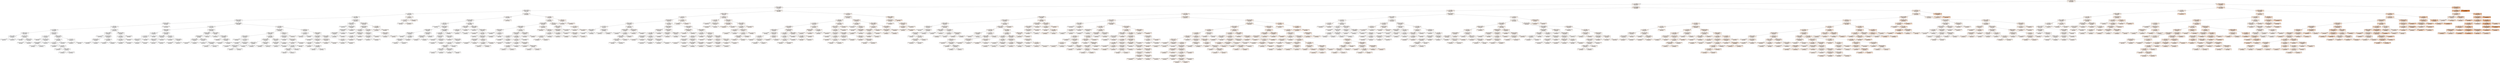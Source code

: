 digraph Tree {
node [shape=box, style="filled", color="black", fontname="helvetica"] ;
edge [fontname="helvetica"] ;
0 [label="grade <= 8.5\nsquared_error = 135089564367.928\nsamples = 15129\nvalue = 539468.16", fillcolor="#fcf2ea"] ;
1 [label="lat <= 47.535\nsquared_error = 38682250458.557\nsamples = 12147\nvalue = 437020.207", fillcolor="#fdf5f0"] ;
0 -> 1 [labeldistance=2.5, labelangle=45, headlabel="True"] ;
2 [label="sqft_living <= 1938.0\nsquared_error = 13150205992.811\nsamples = 5159\nvalue = 315362.517", fillcolor="#fef9f6"] ;
1 -> 2 ;
3 [label="sqft_living <= 1535.0\nsquared_error = 7207441165.867\nsamples = 3249\nvalue = 271832.28", fillcolor="#fefbf9"] ;
2 -> 3 ;
4 [label="view <= 0.5\nsquared_error = 6020185275.215\nsamples = 1954\nvalue = 248604.406", fillcolor="#fefcfa"] ;
3 -> 4 ;
5 [label="lat <= 47.511\nsquared_error = 4836390834.739\nsamples = 1892\nvalue = 244100.38", fillcolor="#fefcfa"] ;
4 -> 5 ;
6 [label="sqft_living <= 1105.0\nsquared_error = 3778717053.727\nsamples = 1562\nvalue = 233975.666", fillcolor="#fefcfb"] ;
5 -> 6 ;
7 [label="sqft_living15 <= 1855.0\nsquared_error = 3462193007.021\nsamples = 507\nvalue = 204588.381", fillcolor="#fffdfc"] ;
6 -> 7 ;
8 [label="grade <= 6.5\nsquared_error = 2953801123.607\nsamples = 489\nvalue = 202032.227", fillcolor="#fffdfd"] ;
7 -> 8 ;
9 [label="lat <= 47.389\nsquared_error = 3206509057.593\nsamples = 320\nvalue = 192829.384", fillcolor="#fffefd"] ;
8 -> 9 ;
10 [label="bedrooms <= 2.5\nsquared_error = 1789493639.725\nsamples = 108\nvalue = 177758.185", fillcolor="#fffefe"] ;
9 -> 10 ;
11 [label="sqft_living <= 895.0\nsquared_error = 2220881132.254\nsamples = 47\nvalue = 166485.851", fillcolor="#ffffff"] ;
10 -> 11 ;
12 [label="squared_error = 2837621397.44\nsamples = 25\nvalue = 174471.6", fillcolor="#fffefe"] ;
11 -> 12 ;
13 [label="squared_error = 1365221081.663\nsamples = 22\nvalue = 157411.136", fillcolor="#ffffff"] ;
11 -> 13 ;
14 [label="sqft_living15 <= 1005.0\nsquared_error = 1283776761.72\nsamples = 61\nvalue = 186443.426", fillcolor="#fffefd"] ;
10 -> 14 ;
15 [label="squared_error = 1486354647.04\nsamples = 25\nvalue = 170523.6", fillcolor="#fffffe"] ;
14 -> 15 ;
16 [label="sqft_living15 <= 1130.0\nsquared_error = 844874432.064\nsamples = 36\nvalue = 197498.861", fillcolor="#fffefd"] ;
14 -> 16 ;
17 [label="squared_error = 777413542.75\nsamples = 20\nvalue = 189888.5", fillcolor="#fffefd"] ;
16 -> 17 ;
18 [label="squared_error = 766307304.277\nsamples = 16\nvalue = 207011.812", fillcolor="#fffdfc"] ;
16 -> 18 ;
19 [label="sqft_living <= 795.0\nsquared_error = 3753723157.176\nsamples = 212\nvalue = 200507.165", fillcolor="#fffdfd"] ;
9 -> 19 ;
20 [label="lat <= 47.477\nsquared_error = 3167748998.497\nsamples = 68\nvalue = 180938.059", fillcolor="#fffefe"] ;
19 -> 20 ;
21 [label="squared_error = 2876953125.0\nsamples = 16\nvalue = 200125.0", fillcolor="#fffefd"] ;
20 -> 21 ;
22 [label="sqft_living15 <= 1215.0\nsquared_error = 3109097832.967\nsamples = 52\nvalue = 175034.385", fillcolor="#fffefe"] ;
20 -> 22 ;
23 [label="sqft_living15 <= 1010.0\nsquared_error = 3036368280.322\nsamples = 34\nvalue = 180640.824", fillcolor="#fffefe"] ;
22 -> 23 ;
24 [label="squared_error = 2214753476.562\nsamples = 16\nvalue = 185268.75", fillcolor="#fffefd"] ;
23 -> 24 ;
25 [label="squared_error = 3730731961.877\nsamples = 18\nvalue = 176527.111", fillcolor="#fffefe"] ;
23 -> 25 ;
26 [label="squared_error = 3074957191.358\nsamples = 18\nvalue = 164444.444", fillcolor="#ffffff"] ;
22 -> 26 ;
27 [label="sqft_living15 <= 1365.0\nsquared_error = 3764200245.892\nsamples = 144\nvalue = 209748.132", fillcolor="#fffdfc"] ;
19 -> 27 ;
28 [label="lat <= 47.502\nsquared_error = 2501457974.254\nsamples = 103\nvalue = 198059.194", fillcolor="#fffefd"] ;
27 -> 28 ;
29 [label="lat <= 47.454\nsquared_error = 2454044142.387\nsamples = 87\nvalue = 203766.345", fillcolor="#fffdfc"] ;
28 -> 29 ;
30 [label="squared_error = 2890335954.59\nsamples = 16\nvalue = 188004.688", fillcolor="#fffefd"] ;
29 -> 30 ;
31 [label="lat <= 47.489\nsquared_error = 2287124515.661\nsamples = 71\nvalue = 207318.268", fillcolor="#fffdfc"] ;
29 -> 31 ;
32 [label="squared_error = 2420538058.872\nsamples = 28\nvalue = 221054.357", fillcolor="#fffdfc"] ;
31 -> 32 ;
33 [label="sqft_living <= 950.0\nsquared_error = 1997386248.648\nsamples = 43\nvalue = 198373.837", fillcolor="#fffefd"] ;
31 -> 33 ;
34 [label="squared_error = 2023319398.148\nsamples = 27\nvalue = 189608.333", fillcolor="#fffefd"] ;
33 -> 34 ;
35 [label="squared_error = 1605169599.609\nsamples = 16\nvalue = 213165.625", fillcolor="#fffdfc"] ;
33 -> 35 ;
36 [label="squared_error = 1619138552.246\nsamples = 16\nvalue = 167026.562", fillcolor="#fffffe"] ;
28 -> 36 ;
37 [label="lat <= 47.475\nsquared_error = 5730913912.219\nsamples = 41\nvalue = 239113.024", fillcolor="#fefcfb"] ;
27 -> 37 ;
38 [label="squared_error = 10334517961.484\nsamples = 16\nvalue = 264027.125", fillcolor="#fefbf9"] ;
37 -> 38 ;
39 [label="squared_error = 2133107576.0\nsamples = 25\nvalue = 223168.0", fillcolor="#fffdfb"] ;
37 -> 39 ;
40 [label="lat <= 47.409\nsquared_error = 2011288673.287\nsamples = 169\nvalue = 219457.728", fillcolor="#fffdfc"] ;
8 -> 40 ;
41 [label="sqft_living <= 985.0\nsquared_error = 1777766502.221\nsamples = 101\nvalue = 206083.594", fillcolor="#fffdfc"] ;
40 -> 41 ;
42 [label="squared_error = 1154109239.001\nsamples = 29\nvalue = 179727.586", fillcolor="#fffefe"] ;
41 -> 42 ;
43 [label="sqft_living15 <= 1375.0\nsquared_error = 1636485309.22\nsamples = 72\nvalue = 216699.208", fillcolor="#fffdfc"] ;
41 -> 43 ;
44 [label="sqft_living15 <= 1225.0\nsquared_error = 593963103.765\nsamples = 33\nvalue = 205965.152", fillcolor="#fffdfc"] ;
43 -> 44 ;
45 [label="squared_error = 553080615.234\nsamples = 16\nvalue = 211628.125", fillcolor="#fffdfc"] ;
44 -> 45 ;
46 [label="squared_error = 573850519.031\nsamples = 17\nvalue = 200635.294", fillcolor="#fffdfd"] ;
44 -> 46 ;
47 [label="lat <= 47.333\nsquared_error = 2338630881.855\nsamples = 39\nvalue = 225781.872", fillcolor="#fffdfb"] ;
43 -> 47 ;
48 [label="squared_error = 3290532469.136\nsamples = 18\nvalue = 214694.444", fillcolor="#fffdfc"] ;
47 -> 48 ;
49 [label="squared_error = 1327029081.95\nsamples = 21\nvalue = 235285.381", fillcolor="#fefcfb"] ;
47 -> 49 ;
50 [label="sqft_living15 <= 1450.0\nsquared_error = 1697867761.835\nsamples = 68\nvalue = 239322.25", fillcolor="#fefcfa"] ;
40 -> 50 ;
51 [label="lat <= 47.49\nsquared_error = 1540829354.741\nsamples = 52\nvalue = 232829.096", fillcolor="#fefcfb"] ;
50 -> 51 ;
52 [label="lat <= 47.454\nsquared_error = 1148280043.335\nsamples = 32\nvalue = 222521.094", fillcolor="#fffdfb"] ;
51 -> 52 ;
53 [label="squared_error = 188896630.859\nsamples = 16\nvalue = 234059.375", fillcolor="#fefcfb"] ;
52 -> 53 ;
54 [label="squared_error = 1841399587.402\nsamples = 16\nvalue = 210982.812", fillcolor="#fffdfc"] ;
52 -> 54 ;
55 [label="squared_error = 1726887812.59\nsamples = 20\nvalue = 249321.9", fillcolor="#fefcfa"] ;
51 -> 55 ;
56 [label="squared_error = 1625893125.0\nsamples = 16\nvalue = 260425.0", fillcolor="#fefbf9"] ;
50 -> 56 ;
57 [label="squared_error = 12273785316.358\nsamples = 18\nvalue = 274030.556", fillcolor="#fefbf9"] ;
7 -> 57 ;
58 [label="sqft_living15 <= 1395.0\nsquared_error = 3316355301.87\nsamples = 1055\nvalue = 248098.277", fillcolor="#fefcfa"] ;
6 -> 58 ;
59 [label="lat <= 47.424\nsquared_error = 2112901591.662\nsamples = 408\nvalue = 227502.596", fillcolor="#fefdfb"] ;
58 -> 59 ;
60 [label="bathrooms <= 1.25\nsquared_error = 1359860843.04\nsamples = 218\nvalue = 213012.156", fillcolor="#fffdfc"] ;
59 -> 60 ;
61 [label="lat <= 47.356\nsquared_error = 1375841490.654\nsamples = 95\nvalue = 198910.632", fillcolor="#fffefd"] ;
60 -> 61 ;
62 [label="lat <= 47.324\nsquared_error = 1227837930.666\nsamples = 69\nvalue = 202770.362", fillcolor="#fffdfd"] ;
61 -> 62 ;
63 [label="sqft_above <= 1210.0\nsquared_error = 998713224.989\nsamples = 47\nvalue = 197004.894", fillcolor="#fffefd"] ;
62 -> 63 ;
64 [label="squared_error = 749531541.95\nsamples = 21\nvalue = 189452.381", fillcolor="#fffefd"] ;
63 -> 64 ;
65 [label="squared_error = 1116692925.0\nsamples = 26\nvalue = 203105.0", fillcolor="#fffdfc"] ;
63 -> 65 ;
66 [label="squared_error = 1494605667.614\nsamples = 22\nvalue = 215087.5", fillcolor="#fffdfc"] ;
62 -> 66 ;
67 [label="squared_error = 1624162694.712\nsamples = 26\nvalue = 188667.5", fillcolor="#fffefd"] ;
61 -> 67 ;
68 [label="sqft_living <= 1305.0\nsquared_error = 1075309366.439\nsamples = 123\nvalue = 223903.577", fillcolor="#fffdfb"] ;
60 -> 68 ;
69 [label="sqft_living15 <= 1315.0\nsquared_error = 916939152.15\nsamples = 57\nvalue = 213097.088", fillcolor="#fffdfc"] ;
68 -> 69 ;
70 [label="sqft_above <= 1235.0\nsquared_error = 872873076.05\nsamples = 41\nvalue = 207303.268", fillcolor="#fffdfc"] ;
69 -> 70 ;
71 [label="squared_error = 717875566.63\nsamples = 25\nvalue = 213709.36", fillcolor="#fffdfc"] ;
70 -> 71 ;
72 [label="squared_error = 950744335.938\nsamples = 16\nvalue = 197293.75", fillcolor="#fffefd"] ;
70 -> 72 ;
73 [label="squared_error = 723416210.938\nsamples = 16\nvalue = 227943.75", fillcolor="#fefdfb"] ;
69 -> 73 ;
74 [label="lat <= 47.316\nsquared_error = 1024125402.733\nsamples = 66\nvalue = 233236.455", fillcolor="#fefcfb"] ;
68 -> 74 ;
75 [label="squared_error = 1456823438.231\nsamples = 29\nvalue = 224049.897", fillcolor="#fffdfb"] ;
74 -> 75 ;
76 [label="bathrooms <= 1.875\nsquared_error = 566993990.954\nsamples = 37\nvalue = 240436.73", fillcolor="#fefcfa"] ;
74 -> 76 ;
77 [label="squared_error = 613090108.847\nsamples = 20\nvalue = 234450.45", fillcolor="#fefcfb"] ;
76 -> 77 ;
78 [label="squared_error = 421004429.066\nsamples = 17\nvalue = 247479.412", fillcolor="#fefcfa"] ;
76 -> 78 ;
79 [label="bathrooms <= 1.25\nsquared_error = 2459580912.449\nsamples = 190\nvalue = 244128.468", fillcolor="#fefcfa"] ;
59 -> 79 ;
80 [label="sqft_living15 <= 1325.0\nsquared_error = 2153543518.34\nsamples = 110\nvalue = 230542.264", fillcolor="#fefcfb"] ;
79 -> 80 ;
81 [label="sqft_living15 <= 1184.0\nsquared_error = 2086026097.912\nsamples = 90\nvalue = 226836.1", fillcolor="#fefdfb"] ;
80 -> 81 ;
82 [label="sqft_living15 <= 1125.0\nsquared_error = 2261330200.877\nsamples = 37\nvalue = 238601.351", fillcolor="#fefcfb"] ;
81 -> 82 ;
83 [label="squared_error = 1371250368.75\nsamples = 20\nvalue = 223247.5", fillcolor="#fffdfb"] ;
82 -> 83 ;
84 [label="squared_error = 2704856107.266\nsamples = 17\nvalue = 256664.706", fillcolor="#fefcfa"] ;
82 -> 84 ;
85 [label="sqft_living15 <= 1235.0\nsquared_error = 1799549152.386\nsamples = 53\nvalue = 218622.623", fillcolor="#fffdfc"] ;
81 -> 85 ;
86 [label="squared_error = 1544775828.028\nsamples = 19\nvalue = 197734.158", fillcolor="#fffefd"] ;
85 -> 86 ;
87 [label="sqft_living15 <= 1295.0\nsquared_error = 1561834024.654\nsamples = 34\nvalue = 230295.588", fillcolor="#fefcfb"] ;
85 -> 87 ;
88 [label="squared_error = 1150197847.222\nsamples = 18\nvalue = 244041.667", fillcolor="#fefcfa"] ;
87 -> 88 ;
89 [label="squared_error = 1573204960.938\nsamples = 16\nvalue = 214831.25", fillcolor="#fffdfc"] ;
87 -> 89 ;
90 [label="squared_error = 2117414600.0\nsamples = 20\nvalue = 247220.0", fillcolor="#fefcfa"] ;
80 -> 90 ;
91 [label="sqft_living <= 1235.0\nsquared_error = 2277597067.875\nsamples = 80\nvalue = 262809.5", fillcolor="#fefbf9"] ;
79 -> 91 ;
92 [label="squared_error = 2947371563.498\nsamples = 24\nvalue = 246750.208", fillcolor="#fefcfa"] ;
91 -> 92 ;
93 [label="sqft_living <= 1355.0\nsquared_error = 1832652376.586\nsamples = 56\nvalue = 269692.054", fillcolor="#fefbf9"] ;
91 -> 93 ;
94 [label="squared_error = 1592971114.54\nsamples = 24\nvalue = 287562.708", fillcolor="#fefaf8"] ;
93 -> 94 ;
95 [label="sqft_above <= 1385.0\nsquared_error = 1593252927.246\nsamples = 32\nvalue = 256289.062", fillcolor="#fefcfa"] ;
93 -> 95 ;
96 [label="squared_error = 811925927.734\nsamples = 16\nvalue = 245621.875", fillcolor="#fefcfa"] ;
95 -> 96 ;
97 [label="squared_error = 2147002148.438\nsamples = 16\nvalue = 266956.25", fillcolor="#fefbf9"] ;
95 -> 97 ;
98 [label="lat <= 47.434\nsquared_error = 3639085965.865\nsamples = 647\nvalue = 261085.971", fillcolor="#fefbf9"] ;
58 -> 98 ;
99 [label="sqft_living15 <= 1855.0\nsquared_error = 2846371932.149\nsamples = 403\nvalue = 250252.538", fillcolor="#fefcfa"] ;
98 -> 99 ;
100 [label="bathrooms <= 1.625\nsquared_error = 1737660340.25\nsamples = 332\nvalue = 243024.512", fillcolor="#fefcfa"] ;
99 -> 100 ;
101 [label="sqft_living <= 1175.0\nsquared_error = 2534846688.577\nsamples = 110\nvalue = 228606.073", fillcolor="#fefdfb"] ;
100 -> 101 ;
102 [label="squared_error = 6427475585.938\nsamples = 16\nvalue = 255368.75", fillcolor="#fefcfa"] ;
101 -> 102 ;
103 [label="lat <= 47.315\nsquared_error = 1729607005.86\nsamples = 94\nvalue = 224050.723", fillcolor="#fffdfb"] ;
101 -> 103 ;
104 [label="squared_error = 936486452.449\nsamples = 30\nvalue = 207990.867", fillcolor="#fffdfc"] ;
103 -> 104 ;
105 [label="sqft_living15 <= 1475.0\nsquared_error = 1923811079.827\nsamples = 64\nvalue = 231578.781", fillcolor="#fefcfb"] ;
103 -> 105 ;
106 [label="squared_error = 1524269400.998\nsamples = 23\nvalue = 219697.043", fillcolor="#fffdfc"] ;
105 -> 106 ;
107 [label="sqft_living15 <= 1640.0\nsquared_error = 2024321004.759\nsamples = 41\nvalue = 238244.146", fillcolor="#fefcfb"] ;
105 -> 107 ;
108 [label="squared_error = 1391466042.24\nsamples = 25\nvalue = 247472.4", fillcolor="#fefcfa"] ;
107 -> 108 ;
109 [label="squared_error = 2672181562.5\nsamples = 16\nvalue = 223825.0", fillcolor="#fffdfb"] ;
107 -> 109 ;
110 [label="lat <= 47.345\nsquared_error = 1188608228.44\nsamples = 222\nvalue = 250168.784", fillcolor="#fefcfa"] ;
100 -> 110 ;
111 [label="sqft_living15 <= 1595.0\nsquared_error = 1251564397.274\nsamples = 88\nvalue = 240084.648", fillcolor="#fefcfa"] ;
110 -> 111 ;
112 [label="sqft_above <= 1295.0\nsquared_error = 915167770.854\nsamples = 48\nvalue = 225666.646", fillcolor="#fffdfb"] ;
111 -> 112 ;
113 [label="squared_error = 888072723.765\nsamples = 18\nvalue = 209236.111", fillcolor="#fffdfc"] ;
112 -> 113 ;
114 [label="squared_error = 672260826.699\nsamples = 30\nvalue = 235524.967", fillcolor="#fefcfb"] ;
112 -> 114 ;
115 [label="sqft_above <= 1405.0\nsquared_error = 1106440373.438\nsamples = 40\nvalue = 257386.25", fillcolor="#fefcfa"] ;
111 -> 115 ;
116 [label="squared_error = 1382908875.236\nsamples = 23\nvalue = 264528.261", fillcolor="#fefbf9"] ;
115 -> 116 ;
117 [label="squared_error = 570015328.72\nsamples = 17\nvalue = 247723.529", fillcolor="#fefcfa"] ;
115 -> 117 ;
118 [label="sqft_living <= 1325.0\nsquared_error = 1036626101.25\nsamples = 134\nvalue = 256791.201", fillcolor="#fefcfa"] ;
110 -> 118 ;
119 [label="sqft_living15 <= 1565.0\nsquared_error = 957669795.417\nsamples = 36\nvalue = 244348.5", fillcolor="#fefcfa"] ;
118 -> 119 ;
120 [label="squared_error = 991611820.988\nsamples = 18\nvalue = 238711.111", fillcolor="#fefcfb"] ;
119 -> 120 ;
121 [label="squared_error = 860167462.877\nsamples = 18\nvalue = 249985.889", fillcolor="#fefcfa"] ;
119 -> 121 ;
122 [label="lat <= 47.4\nsquared_error = 987865398.337\nsamples = 98\nvalue = 261361.99", fillcolor="#fefbf9"] ;
118 -> 122 ;
123 [label="lat <= 47.372\nsquared_error = 539293242.624\nsamples = 78\nvalue = 257015.064", fillcolor="#fefcfa"] ;
122 -> 123 ;
124 [label="sqft_living <= 1445.0\nsquared_error = 432412416.295\nsamples = 56\nvalue = 260843.75", fillcolor="#fefbf9"] ;
123 -> 124 ;
125 [label="squared_error = 542384856.0\nsamples = 25\nvalue = 254112.0", fillcolor="#fefcfa"] ;
124 -> 125 ;
126 [label="squared_error = 277707232.05\nsamples = 31\nvalue = 266272.581", fillcolor="#fefbf9"] ;
124 -> 126 ;
127 [label="squared_error = 679060564.308\nsamples = 22\nvalue = 247269.318", fillcolor="#fefcfa"] ;
123 -> 127 ;
128 [label="squared_error = 2376198775.0\nsamples = 20\nvalue = 278315.0", fillcolor="#fefbf8"] ;
122 -> 128 ;
129 [label="grade <= 7.5\nsquared_error = 6644122869.144\nsamples = 71\nvalue = 284051.197", fillcolor="#fefbf8"] ;
99 -> 129 ;
130 [label="sqft_above <= 1245.0\nsquared_error = 6162735380.432\nsamples = 55\nvalue = 275606.691", fillcolor="#fefbf9"] ;
129 -> 130 ;
131 [label="squared_error = 1870960549.41\nsamples = 20\nvalue = 239588.3", fillcolor="#fefcfa"] ;
130 -> 131 ;
132 [label="sqft_living15 <= 1975.0\nsquared_error = 7450233706.691\nsamples = 35\nvalue = 296188.629", fillcolor="#fefaf7"] ;
130 -> 132 ;
133 [label="squared_error = 11998716061.875\nsamples = 16\nvalue = 323739.0", fillcolor="#fef9f6"] ;
132 -> 133 ;
134 [label="squared_error = 2442501028.427\nsamples = 19\nvalue = 272988.316", fillcolor="#fefbf9"] ;
132 -> 134 ;
135 [label="squared_error = 7211141093.402\nsamples = 16\nvalue = 313079.188", fillcolor="#fefaf6"] ;
129 -> 135 ;
136 [label="grade <= 6.5\nsquared_error = 4434365200.439\nsamples = 244\nvalue = 278978.893", fillcolor="#fefbf8"] ;
98 -> 136 ;
137 [label="lat <= 47.486\nsquared_error = 5461496528.258\nsamples = 51\nvalue = 252341.765", fillcolor="#fefcfa"] ;
136 -> 137 ;
138 [label="squared_error = 7145399707.84\nsamples = 26\nvalue = 274201.923", fillcolor="#fefbf9"] ;
137 -> 138 ;
139 [label="squared_error = 2696395604.16\nsamples = 25\nvalue = 229607.2", fillcolor="#fefcfb"] ;
137 -> 139 ;
140 [label="bathrooms <= 1.625\nsquared_error = 3925907860.637\nsamples = 193\nvalue = 286017.72", fillcolor="#fefbf8"] ;
136 -> 140 ;
141 [label="sqft_living <= 1255.0\nsquared_error = 4023608476.376\nsamples = 110\nvalue = 275582.264", fillcolor="#fefbf9"] ;
140 -> 141 ;
142 [label="squared_error = 2734025025.598\nsamples = 31\nvalue = 246865.419", fillcolor="#fefcfa"] ;
141 -> 142 ;
143 [label="bathrooms <= 1.25\nsquared_error = 4079065775.661\nsamples = 79\nvalue = 286850.899", fillcolor="#fefaf8"] ;
141 -> 143 ;
144 [label="lat <= 47.474\nsquared_error = 4603630961.0\nsamples = 50\nvalue = 276517.0", fillcolor="#fefbf8"] ;
143 -> 144 ;
145 [label="squared_error = 6788507847.222\nsamples = 18\nvalue = 301941.667", fillcolor="#fefaf7"] ;
144 -> 145 ;
146 [label="lat <= 47.492\nsquared_error = 2806500693.359\nsamples = 32\nvalue = 262215.625", fillcolor="#fefbf9"] ;
144 -> 146 ;
147 [label="squared_error = 2501312500.0\nsamples = 16\nvalue = 250750.0", fillcolor="#fefcfa"] ;
146 -> 147 ;
148 [label="squared_error = 2848767773.438\nsamples = 16\nvalue = 273681.25", fillcolor="#fefbf9"] ;
146 -> 148 ;
149 [label="squared_error = 2673075409.688\nsamples = 29\nvalue = 304667.966", fillcolor="#fefaf7"] ;
143 -> 149 ;
150 [label="sqft_living <= 1385.0\nsquared_error = 3460829160.421\nsamples = 83\nvalue = 299847.843", fillcolor="#fefaf7"] ;
140 -> 150 ;
151 [label="sqft_above <= 1225.0\nsquared_error = 4385423263.889\nsamples = 36\nvalue = 319728.333", fillcolor="#fef9f6"] ;
150 -> 151 ;
152 [label="squared_error = 5635191396.484\nsamples = 16\nvalue = 342903.125", fillcolor="#fef9f5"] ;
151 -> 152 ;
153 [label="squared_error = 2612226562.75\nsamples = 20\nvalue = 301188.5", fillcolor="#fefaf7"] ;
151 -> 153 ;
154 [label="lat <= 47.478\nsquared_error = 2218017001.243\nsamples = 47\nvalue = 284620.234", fillcolor="#fefbf8"] ;
150 -> 154 ;
155 [label="squared_error = 2166977250.499\nsamples = 31\nvalue = 276004.871", fillcolor="#fefbf8"] ;
154 -> 155 ;
156 [label="squared_error = 1894464843.75\nsamples = 16\nvalue = 301312.5", fillcolor="#fefaf7"] ;
154 -> 156 ;
157 [label="sqft_living <= 995.0\nsquared_error = 7060824551.878\nsamples = 330\nvalue = 292024.024", fillcolor="#fefaf8"] ;
5 -> 157 ;
158 [label="sqft_living <= 685.0\nsquared_error = 5244049437.418\nsamples = 121\nvalue = 244719.769", fillcolor="#fefcfa"] ;
157 -> 158 ;
159 [label="squared_error = 5311339706.994\nsamples = 23\nvalue = 197141.304", fillcolor="#fffefd"] ;
158 -> 159 ;
160 [label="sqft_living15 <= 1425.0\nsquared_error = 4572289970.367\nsamples = 98\nvalue = 255886.143", fillcolor="#fefcfa"] ;
158 -> 160 ;
161 [label="sqft_living15 <= 1130.0\nsquared_error = 3357690107.162\nsamples = 75\nvalue = 244347.227", fillcolor="#fefcfa"] ;
160 -> 161 ;
162 [label="sqft_living15 <= 995.0\nsquared_error = 2978695876.144\nsamples = 49\nvalue = 251520.245", fillcolor="#fefcfa"] ;
161 -> 162 ;
163 [label="squared_error = 3121281715.087\nsamples = 28\nvalue = 240858.643", fillcolor="#fefcfa"] ;
162 -> 163 ;
164 [label="squared_error = 2434942176.871\nsamples = 21\nvalue = 265735.714", fillcolor="#fefbf9"] ;
162 -> 164 ;
165 [label="squared_error = 3792234264.053\nsamples = 26\nvalue = 230828.846", fillcolor="#fefcfb"] ;
161 -> 165 ;
166 [label="squared_error = 6682984395.085\nsamples = 23\nvalue = 293513.043", fillcolor="#fefaf8"] ;
160 -> 166 ;
167 [label="sqft_living15 <= 1655.0\nsquared_error = 6067105549.512\nsamples = 209\nvalue = 319410.699", fillcolor="#fef9f6"] ;
157 -> 167 ;
168 [label="sqft_above <= 1091.0\nsquared_error = 5189756565.388\nsamples = 177\nvalue = 307661.955", fillcolor="#fefaf7"] ;
167 -> 168 ;
169 [label="lat <= 47.519\nsquared_error = 4803371647.966\nsamples = 78\nvalue = 287588.538", fillcolor="#fefaf8"] ;
168 -> 169 ;
170 [label="squared_error = 3014266580.587\nsamples = 19\nvalue = 251017.789", fillcolor="#fefcfa"] ;
169 -> 170 ;
171 [label="sqft_basement <= 375.0\nsquared_error = 4810131433.23\nsamples = 59\nvalue = 299365.559", fillcolor="#fefaf7"] ;
169 -> 171 ;
172 [label="lat <= 47.528\nsquared_error = 5065677965.928\nsamples = 38\nvalue = 287991.579", fillcolor="#fefaf8"] ;
171 -> 172 ;
173 [label="squared_error = 5015576849.691\nsamples = 18\nvalue = 319429.444", fillcolor="#fef9f6"] ;
172 -> 173 ;
174 [label="squared_error = 3420708618.75\nsamples = 20\nvalue = 259697.5", fillcolor="#fefbf9"] ;
172 -> 174 ;
175 [label="squared_error = 3690022793.379\nsamples = 21\nvalue = 319947.048", fillcolor="#fef9f6"] ;
171 -> 175 ;
176 [label="lat <= 47.529\nsquared_error = 4926584080.8\nsamples = 99\nvalue = 323477.374", fillcolor="#fef9f6"] ;
168 -> 176 ;
177 [label="bathrooms <= 1.25\nsquared_error = 4512159555.227\nsamples = 61\nvalue = 308722.951", fillcolor="#fefaf7"] ;
176 -> 177 ;
178 [label="sqft_living <= 1265.0\nsquared_error = 2913692125.803\nsamples = 33\nvalue = 286662.121", fillcolor="#fefaf8"] ;
177 -> 178 ;
179 [label="squared_error = 3078897716.263\nsamples = 17\nvalue = 277291.176", fillcolor="#fefbf8"] ;
178 -> 179 ;
180 [label="squared_error = 2545723710.938\nsamples = 16\nvalue = 296618.75", fillcolor="#fefaf7"] ;
178 -> 180 ;
181 [label="squared_error = 5146466514.668\nsamples = 28\nvalue = 334723.214", fillcolor="#fef9f5"] ;
177 -> 181 ;
182 [label="sqft_above <= 1205.0\nsquared_error = 4681423450.357\nsamples = 38\nvalue = 347162.105", fillcolor="#fef8f5"] ;
176 -> 182 ;
183 [label="squared_error = 3387920804.535\nsamples = 21\nvalue = 326729.81", fillcolor="#fef9f6"] ;
182 -> 183 ;
184 [label="squared_error = 5126518379.882\nsamples = 17\nvalue = 372402.0", fillcolor="#fdf7f3"] ;
182 -> 184 ;
185 [label="lat <= 47.528\nsquared_error = 5933365917.871\nsamples = 32\nvalue = 384395.938", fillcolor="#fdf7f3"] ;
167 -> 185 ;
186 [label="squared_error = 3885071662.109\nsamples = 16\nvalue = 401885.625", fillcolor="#fdf6f2"] ;
185 -> 186 ;
187 [label="squared_error = 7369881835.938\nsamples = 16\nvalue = 366906.25", fillcolor="#fdf8f3"] ;
185 -> 187 ;
188 [label="view <= 2.5\nsquared_error = 22634704372.555\nsamples = 62\nvalue = 386049.839", fillcolor="#fdf7f2"] ;
4 -> 188 ;
189 [label="lat <= 47.504\nsquared_error = 18127123307.555\nsamples = 41\nvalue = 343725.61", fillcolor="#fef8f5"] ;
188 -> 189 ;
190 [label="squared_error = 5978821600.0\nsamples = 25\nvalue = 291280.0", fillcolor="#fefaf8"] ;
189 -> 190 ;
191 [label="squared_error = 26095932490.234\nsamples = 16\nvalue = 425671.875", fillcolor="#fdf6f0"] ;
189 -> 191 ;
192 [label="squared_error = 21109625258.503\nsamples = 21\nvalue = 468682.857", fillcolor="#fdf4ee"] ;
188 -> 192 ;
193 [label="lat <= 47.412\nsquared_error = 6956407700.435\nsamples = 1295\nvalue = 306880.362", fillcolor="#fefaf7"] ;
3 -> 193 ;
194 [label="view <= 1.5\nsquared_error = 3068472501.633\nsamples = 689\nvalue = 274846.984", fillcolor="#fefbf9"] ;
193 -> 194 ;
195 [label="sqft_living15 <= 1825.0\nsquared_error = 2297300203.674\nsamples = 668\nvalue = 271629.838", fillcolor="#fefbf9"] ;
194 -> 195 ;
196 [label="grade <= 6.5\nsquared_error = 1712569250.263\nsamples = 404\nvalue = 257287.094", fillcolor="#fefcfa"] ;
195 -> 196 ;
197 [label="squared_error = 1296781750.083\nsamples = 24\nvalue = 217466.5", fillcolor="#fffdfc"] ;
196 -> 197 ;
198 [label="bathrooms <= 1.875\nsquared_error = 1632356172.157\nsamples = 380\nvalue = 259802.079", fillcolor="#fefbf9"] ;
196 -> 198 ;
199 [label="sqft_living <= 1735.0\nsquared_error = 1920993677.143\nsamples = 134\nvalue = 249189.284", fillcolor="#fefcfa"] ;
198 -> 199 ;
200 [label="sqft_living15 <= 1465.0\nsquared_error = 1122199498.641\nsamples = 84\nvalue = 239080.048", fillcolor="#fefcfb"] ;
199 -> 200 ;
201 [label="squared_error = 822339976.0\nsamples = 25\nvalue = 221507.0", fillcolor="#fffdfb"] ;
200 -> 201 ;
202 [label="lat <= 47.362\nsquared_error = 1062960081.918\nsamples = 59\nvalue = 246526.254", fillcolor="#fefcfa"] ;
200 -> 202 ;
203 [label="sqft_above <= 1210.0\nsquared_error = 968934341.649\nsamples = 40\nvalue = 237957.475", fillcolor="#fefcfb"] ;
202 -> 203 ;
204 [label="squared_error = 561314074.277\nsamples = 16\nvalue = 245171.812", fillcolor="#fefcfa"] ;
203 -> 204 ;
205 [label="squared_error = 1182851558.16\nsamples = 24\nvalue = 233147.917", fillcolor="#fefcfb"] ;
203 -> 205 ;
206 [label="squared_error = 780907382.271\nsamples = 19\nvalue = 264565.789", fillcolor="#fefbf9"] ;
202 -> 206 ;
207 [label="sqft_above <= 1830.0\nsquared_error = 2802837692.16\nsamples = 50\nvalue = 266172.8", fillcolor="#fefbf9"] ;
199 -> 207 ;
208 [label="sqft_basement <= 470.0\nsquared_error = 3295837523.616\nsamples = 34\nvalue = 277226.176", fillcolor="#fefbf8"] ;
207 -> 208 ;
209 [label="squared_error = 4651961240.83\nsamples = 17\nvalue = 293549.412", fillcolor="#fefaf8"] ;
208 -> 209 ;
210 [label="squared_error = 1406817785.467\nsamples = 17\nvalue = 260902.941", fillcolor="#fefbf9"] ;
208 -> 210 ;
211 [label="squared_error = 943880537.109\nsamples = 16\nvalue = 242684.375", fillcolor="#fefcfa"] ;
207 -> 211 ;
212 [label="sqft_living <= 1855.0\nsquared_error = 1380359363.064\nsamples = 246\nvalue = 265583.033", fillcolor="#fefbf9"] ;
198 -> 212 ;
213 [label="lat <= 47.319\nsquared_error = 1275387684.293\nsamples = 222\nvalue = 263392.459", fillcolor="#fefbf9"] ;
212 -> 213 ;
214 [label="sqft_living15 <= 1560.0\nsquared_error = 750255416.964\nsamples = 70\nvalue = 255242.5", fillcolor="#fefcfa"] ;
213 -> 214 ;
215 [label="squared_error = 721849891.493\nsamples = 24\nvalue = 245864.583", fillcolor="#fefcfa"] ;
214 -> 215 ;
216 [label="bathrooms <= 2.375\nsquared_error = 695251428.698\nsamples = 46\nvalue = 260135.326", fillcolor="#fefbf9"] ;
214 -> 216 ;
217 [label="squared_error = 1002217222.222\nsamples = 24\nvalue = 253941.667", fillcolor="#fefcfa"] ;
216 -> 217 ;
218 [label="squared_error = 272877578.771\nsamples = 22\nvalue = 266892.045", fillcolor="#fefbf9"] ;
216 -> 218 ;
219 [label="sqft_living <= 1575.0\nsquared_error = 1472548866.052\nsamples = 152\nvalue = 267145.73", fillcolor="#fefbf9"] ;
213 -> 219 ;
220 [label="squared_error = 2851453304.498\nsamples = 17\nvalue = 287991.176", fillcolor="#fefaf8"] ;
219 -> 220 ;
221 [label="sqft_living15 <= 1755.0\nsquared_error = 1237299593.3\nsamples = 135\nvalue = 264520.748", fillcolor="#fefbf9"] ;
219 -> 221 ;
222 [label="lat <= 47.379\nsquared_error = 1147344300.449\nsamples = 112\nvalue = 261429.92", fillcolor="#fefbf9"] ;
221 -> 222 ;
223 [label="sqft_above <= 1615.0\nsquared_error = 964788736.505\nsamples = 92\nvalue = 264172.804", fillcolor="#fefbf9"] ;
222 -> 223 ;
224 [label="sqft_living <= 1635.0\nsquared_error = 704444404.051\nsamples = 44\nvalue = 254502.25", fillcolor="#fefcfa"] ;
223 -> 224 ;
225 [label="squared_error = 562751718.75\nsamples = 24\nvalue = 264487.5", fillcolor="#fefbf9"] ;
224 -> 225 ;
226 [label="squared_error = 611253852.048\nsamples = 20\nvalue = 242519.95", fillcolor="#fefcfa"] ;
224 -> 226 ;
227 [label="sqft_living15 <= 1585.0\nsquared_error = 1039128928.666\nsamples = 48\nvalue = 273037.479", fillcolor="#fefbf9"] ;
223 -> 227 ;
228 [label="squared_error = 1218241281.705\nsamples = 23\nvalue = 278108.652", fillcolor="#fefbf8"] ;
227 -> 228 ;
229 [label="squared_error = 828919416.0\nsamples = 25\nvalue = 268372.0", fillcolor="#fefbf9"] ;
227 -> 229 ;
230 [label="squared_error = 1793296685.427\nsamples = 20\nvalue = 248812.65", fillcolor="#fefcfa"] ;
222 -> 230 ;
231 [label="squared_error = 1402290396.975\nsamples = 23\nvalue = 279571.739", fillcolor="#fefbf8"] ;
221 -> 231 ;
232 [label="squared_error = 1896379149.306\nsamples = 24\nvalue = 285845.833", fillcolor="#fefbf8"] ;
212 -> 232 ;
233 [label="lat <= 47.327\nsquared_error = 2395563109.486\nsamples = 264\nvalue = 293578.583", fillcolor="#fefaf8"] ;
195 -> 233 ;
234 [label="sqft_above <= 1805.0\nsquared_error = 2223957251.017\nsamples = 86\nvalue = 272491.477", fillcolor="#fefbf9"] ;
233 -> 234 ;
235 [label="grade <= 7.5\nsquared_error = 1790505819.145\nsamples = 56\nvalue = 262592.125", fillcolor="#fefbf9"] ;
234 -> 235 ;
236 [label="squared_error = 2315881934.652\nsamples = 26\nvalue = 273577.038", fillcolor="#fefbf9"] ;
235 -> 236 ;
237 [label="squared_error = 1139965319.716\nsamples = 30\nvalue = 253071.867", fillcolor="#fefcfa"] ;
235 -> 237 ;
238 [label="squared_error = 2508672872.262\nsamples = 30\nvalue = 290970.267", fillcolor="#fefaf8"] ;
234 -> 238 ;
239 [label="sqft_above <= 1205.0\nsquared_error = 2159836691.026\nsamples = 178\nvalue = 303766.736", fillcolor="#fefaf7"] ;
233 -> 239 ;
240 [label="squared_error = 1535047197.232\nsamples = 17\nvalue = 271447.059", fillcolor="#fefbf9"] ;
239 -> 240 ;
241 [label="bathrooms <= 1.875\nsquared_error = 2103866846.308\nsamples = 161\nvalue = 307179.373", fillcolor="#fefaf7"] ;
239 -> 241 ;
242 [label="squared_error = 5416414180.695\nsamples = 31\nvalue = 326872.581", fillcolor="#fef9f6"] ;
241 -> 242 ;
243 [label="lat <= 47.344\nsquared_error = 1199417878.425\nsamples = 130\nvalue = 302483.3", fillcolor="#fefaf7"] ;
241 -> 243 ;
244 [label="squared_error = 345877177.734\nsamples = 16\nvalue = 277471.875", fillcolor="#fefbf8"] ;
243 -> 244 ;
245 [label="sqft_above <= 1715.0\nsquared_error = 1219090836.763\nsamples = 114\nvalue = 305993.675", fillcolor="#fefaf7"] ;
243 -> 245 ;
246 [label="sqft_living15 <= 1967.5\nsquared_error = 959982881.771\nsamples = 48\nvalue = 292931.25", fillcolor="#fefaf8"] ;
245 -> 246 ;
247 [label="squared_error = 469708139.793\nsamples = 26\nvalue = 283805.769", fillcolor="#fefbf8"] ;
246 -> 247 ;
248 [label="squared_error = 1324674415.083\nsamples = 22\nvalue = 303715.909", fillcolor="#fefaf7"] ;
246 -> 248 ;
249 [label="grade <= 7.5\nsquared_error = 1193191682.811\nsamples = 66\nvalue = 315493.621", fillcolor="#fef9f6"] ;
245 -> 249 ;
250 [label="lat <= 47.376\nsquared_error = 1385309935.373\nsamples = 37\nvalue = 309068.757", fillcolor="#fefaf7"] ;
249 -> 250 ;
251 [label="squared_error = 725812066.712\nsamples = 21\nvalue = 301771.381", fillcolor="#fefaf7"] ;
250 -> 251 ;
252 [label="squared_error = 2089273677.246\nsamples = 16\nvalue = 318646.562", fillcolor="#fef9f6"] ;
250 -> 252 ;
253 [label="squared_error = 828214372.533\nsamples = 29\nvalue = 323690.862", fillcolor="#fef9f6"] ;
249 -> 253 ;
254 [label="squared_error = 16797235734.694\nsamples = 21\nvalue = 377182.857", fillcolor="#fdf7f3"] ;
194 -> 254 ;
255 [label="view <= 0.5\nsquared_error = 8883694202.771\nsamples = 606\nvalue = 343301.15", fillcolor="#fef8f5"] ;
193 -> 255 ;
256 [label="lat <= 47.515\nsquared_error = 6533761426.16\nsamples = 561\nvalue = 333670.052", fillcolor="#fef9f5"] ;
255 -> 256 ;
257 [label="sqft_living15 <= 1845.0\nsquared_error = 5544898583.483\nsamples = 436\nvalue = 319931.195", fillcolor="#fef9f6"] ;
256 -> 257 ;
258 [label="sqft_above <= 1125.0\nsquared_error = 4390880266.491\nsamples = 295\nvalue = 304990.234", fillcolor="#fefaf7"] ;
257 -> 258 ;
259 [label="bathrooms <= 1.625\nsquared_error = 3284181899.108\nsamples = 64\nvalue = 270360.219", fillcolor="#fefbf9"] ;
258 -> 259 ;
260 [label="squared_error = 2496149755.293\nsamples = 23\nvalue = 238328.478", fillcolor="#fefcfb"] ;
259 -> 260 ;
261 [label="lat <= 47.472\nsquared_error = 2827783696.038\nsamples = 41\nvalue = 288329.244", fillcolor="#fefaf8"] ;
259 -> 261 ;
262 [label="squared_error = 2131861814.404\nsamples = 19\nvalue = 306855.263", fillcolor="#fefaf7"] ;
261 -> 262 ;
263 [label="squared_error = 2876403770.705\nsamples = 22\nvalue = 272329.5", fillcolor="#fefbf9"] ;
261 -> 263 ;
264 [label="lat <= 47.5\nsquared_error = 4273187872.852\nsamples = 231\nvalue = 314584.697", fillcolor="#fefaf6"] ;
258 -> 264 ;
265 [label="sqft_living15 <= 1495.0\nsquared_error = 3423679631.162\nsamples = 194\nvalue = 310066.572", fillcolor="#fefaf7"] ;
264 -> 265 ;
266 [label="lat <= 47.455\nsquared_error = 3592730166.005\nsamples = 62\nvalue = 295440.726", fillcolor="#fefaf7"] ;
265 -> 266 ;
267 [label="squared_error = 2636988735.822\nsamples = 23\nvalue = 278540.217", fillcolor="#fefbf8"] ;
266 -> 267 ;
268 [label="lat <= 47.476\nsquared_error = 3888585325.444\nsamples = 39\nvalue = 305407.692", fillcolor="#fefaf7"] ;
266 -> 268 ;
269 [label="squared_error = 4970277343.75\nsamples = 16\nvalue = 327437.5", fillcolor="#fef9f6"] ;
268 -> 269 ;
270 [label="squared_error = 2563637088.847\nsamples = 23\nvalue = 290082.609", fillcolor="#fefaf8"] ;
268 -> 270 ;
271 [label="lat <= 47.487\nsquared_error = 3196608706.675\nsamples = 132\nvalue = 316936.288", fillcolor="#fef9f6"] ;
265 -> 271 ;
272 [label="lat <= 47.45\nsquared_error = 3116043610.908\nsamples = 111\nvalue = 323006.216", fillcolor="#fef9f6"] ;
271 -> 272 ;
273 [label="lat <= 47.443\nsquared_error = 3283900301.543\nsamples = 54\nvalue = 310846.111", fillcolor="#fefaf7"] ;
272 -> 273 ;
274 [label="lat <= 47.431\nsquared_error = 3550133327.673\nsamples = 35\nvalue = 322225.429", fillcolor="#fef9f6"] ;
273 -> 274 ;
275 [label="squared_error = 1424496676.543\nsamples = 18\nvalue = 307441.111", fillcolor="#fefaf7"] ;
274 -> 275 ;
276 [label="squared_error = 5324326782.007\nsamples = 17\nvalue = 337879.412", fillcolor="#fef9f5"] ;
274 -> 276 ;
277 [label="squared_error = 2115537645.429\nsamples = 19\nvalue = 289884.211", fillcolor="#fefaf8"] ;
273 -> 277 ;
278 [label="sqft_living15 <= 1605.0\nsquared_error = 2684223167.128\nsamples = 57\nvalue = 334526.316", fillcolor="#fef9f5"] ;
272 -> 278 ;
279 [label="squared_error = 2472690865.052\nsamples = 17\nvalue = 356582.353", fillcolor="#fef8f4"] ;
278 -> 279 ;
280 [label="sqft_living15 <= 1735.0\nsquared_error = 2479506743.75\nsamples = 40\nvalue = 325152.5", fillcolor="#fef9f6"] ;
278 -> 280 ;
281 [label="squared_error = 1433072580.34\nsamples = 23\nvalue = 308276.087", fillcolor="#fefaf7"] ;
280 -> 281 ;
282 [label="squared_error = 2988598460.208\nsamples = 17\nvalue = 347985.294", fillcolor="#fef8f5"] ;
280 -> 282 ;
283 [label="squared_error = 2398328684.807\nsamples = 21\nvalue = 284852.381", fillcolor="#fefbf8"] ;
271 -> 283 ;
284 [label="sqft_living15 <= 1555.0\nsquared_error = 8059135084.003\nsamples = 37\nvalue = 338274.324", fillcolor="#fef9f5"] ;
264 -> 284 ;
285 [label="squared_error = 7324546972.789\nsamples = 21\nvalue = 323092.857", fillcolor="#fef9f6"] ;
284 -> 285 ;
286 [label="squared_error = 8323748437.5\nsamples = 16\nvalue = 358200.0", fillcolor="#fef8f4"] ;
284 -> 286 ;
287 [label="lat <= 47.433\nsquared_error = 6515134046.879\nsamples = 141\nvalue = 351190.652", fillcolor="#fef8f4"] ;
257 -> 287 ;
288 [label="squared_error = 16131651738.34\nsamples = 16\nvalue = 404218.688", fillcolor="#fdf6f1"] ;
287 -> 288 ;
289 [label="grade <= 7.5\nsquared_error = 4878215945.244\nsamples = 125\nvalue = 344403.064", fillcolor="#fef8f5"] ;
287 -> 289 ;
290 [label="lat <= 47.487\nsquared_error = 4199468799.918\nsamples = 70\nvalue = 327339.714", fillcolor="#fef9f6"] ;
289 -> 290 ;
291 [label="lat <= 47.48\nsquared_error = 3333734583.412\nsamples = 46\nvalue = 341322.391", fillcolor="#fef9f5"] ;
290 -> 291 ;
292 [label="squared_error = 3626318436.385\nsamples = 29\nvalue = 328653.448", fillcolor="#fef9f6"] ;
291 -> 292 ;
293 [label="squared_error = 2093756506.574\nsamples = 17\nvalue = 362934.118", fillcolor="#fef8f4"] ;
291 -> 293 ;
294 [label="squared_error = 4765808120.66\nsamples = 24\nvalue = 300539.583", fillcolor="#fefaf7"] ;
290 -> 294 ;
295 [label="lat <= 47.466\nsquared_error = 4899883665.615\nsamples = 55\nvalue = 366120.055", fillcolor="#fdf8f4"] ;
289 -> 295 ;
296 [label="squared_error = 1397848431.122\nsamples = 28\nvalue = 337732.143", fillcolor="#fef9f5"] ;
295 -> 296 ;
297 [label="squared_error = 6829229894.752\nsamples = 27\nvalue = 395559.37", fillcolor="#fdf7f2"] ;
295 -> 297 ;
298 [label="grade <= 7.5\nsquared_error = 7028098528.326\nsamples = 125\nvalue = 381591.184", fillcolor="#fdf7f3"] ;
256 -> 298 ;
299 [label="sqft_above <= 1585.0\nsquared_error = 7085272517.287\nsamples = 85\nvalue = 360821.647", fillcolor="#fef8f4"] ;
298 -> 299 ;
300 [label="sqft_above <= 1070.0\nsquared_error = 7695052034.512\nsamples = 55\nvalue = 373679.818", fillcolor="#fdf7f3"] ;
299 -> 300 ;
301 [label="squared_error = 5964221335.64\nsamples = 17\nvalue = 333487.647", fillcolor="#fef9f5"] ;
300 -> 301 ;
302 [label="bathrooms <= 1.875\nsquared_error = 7423381468.144\nsamples = 38\nvalue = 391660.526", fillcolor="#fdf7f2"] ;
300 -> 302 ;
303 [label="squared_error = 8324754795.918\nsamples = 21\nvalue = 374714.286", fillcolor="#fdf7f3"] ;
302 -> 303 ;
304 [label="squared_error = 5516959377.163\nsamples = 17\nvalue = 412594.118", fillcolor="#fdf6f1"] ;
302 -> 304 ;
305 [label="squared_error = 5108532580.556\nsamples = 30\nvalue = 337248.333", fillcolor="#fef9f5"] ;
299 -> 305 ;
306 [label="lat <= 47.526\nsquared_error = 4042013059.297\nsamples = 40\nvalue = 425726.45", fillcolor="#fdf6f0"] ;
298 -> 306 ;
307 [label="squared_error = 1993261833.91\nsamples = 17\nvalue = 394408.824", fillcolor="#fdf7f2"] ;
306 -> 307 ;
308 [label="squared_error = 4295551800.801\nsamples = 23\nvalue = 448874.261", fillcolor="#fdf5ef"] ;
306 -> 308 ;
309 [label="grade <= 7.5\nsquared_error = 22606887821.42\nsamples = 45\nvalue = 463368.844", fillcolor="#fdf4ee"] ;
255 -> 309 ;
310 [label="squared_error = 18726636475.059\nsamples = 26\nvalue = 401865.308", fillcolor="#fdf6f2"] ;
309 -> 310 ;
311 [label="squared_error = 15657033739.612\nsamples = 19\nvalue = 547531.579", fillcolor="#fcf1ea"] ;
309 -> 311 ;
312 [label="lat <= 47.428\nsquared_error = 14552890534.657\nsamples = 1910\nvalue = 389409.5", fillcolor="#fdf7f2"] ;
2 -> 312 ;
313 [label="sqft_living <= 2576.0\nsquared_error = 7177376286.409\nsamples = 1021\nvalue = 346018.63", fillcolor="#fef8f5"] ;
312 -> 313 ;
314 [label="view <= 0.5\nsquared_error = 5026424339.07\nsamples = 776\nvalue = 328259.274", fillcolor="#fef9f6"] ;
313 -> 314 ;
315 [label="sqft_living15 <= 1937.0\nsquared_error = 3805790158.707\nsamples = 729\nvalue = 321767.045", fillcolor="#fef9f6"] ;
314 -> 315 ;
316 [label="sqft_above <= 1495.0\nsquared_error = 3875656437.337\nsamples = 226\nvalue = 296211.265", fillcolor="#fefaf7"] ;
315 -> 316 ;
317 [label="lat <= 47.352\nsquared_error = 2274611849.285\nsamples = 80\nvalue = 276084.8", fillcolor="#fefbf8"] ;
316 -> 317 ;
318 [label="sqft_living <= 2150.0\nsquared_error = 1288124496.41\nsamples = 43\nvalue = 260760.093", fillcolor="#fefbf9"] ;
317 -> 318 ;
319 [label="squared_error = 1293968247.84\nsamples = 25\nvalue = 251345.4", fillcolor="#fefcfa"] ;
318 -> 319 ;
320 [label="squared_error = 985921205.608\nsamples = 18\nvalue = 273836.056", fillcolor="#fefbf9"] ;
318 -> 320 ;
321 [label="bathrooms <= 1.875\nsquared_error = 2830951457.268\nsamples = 37\nvalue = 293894.595", fillcolor="#fefaf8"] ;
317 -> 321 ;
322 [label="squared_error = 1122495615.234\nsamples = 16\nvalue = 279278.125", fillcolor="#fefbf8"] ;
321 -> 322 ;
323 [label="squared_error = 3845839399.093\nsamples = 21\nvalue = 305030.952", fillcolor="#fefaf7"] ;
321 -> 323 ;
324 [label="grade <= 7.5\nsquared_error = 4409361249.947\nsamples = 146\nvalue = 307239.466", fillcolor="#fefaf7"] ;
316 -> 324 ;
325 [label="sqft_living15 <= 1525.0\nsquared_error = 3751080801.244\nsamples = 99\nvalue = 296814.737", fillcolor="#fefaf7"] ;
324 -> 325 ;
326 [label="squared_error = 2475414110.231\nsamples = 23\nvalue = 263329.826", fillcolor="#fefbf9"] ;
325 -> 326 ;
327 [label="lat <= 47.373\nsquared_error = 3695125733.115\nsamples = 76\nvalue = 306948.329", fillcolor="#fefaf7"] ;
325 -> 327 ;
328 [label="sqft_above <= 2085.0\nsquared_error = 2575713589.039\nsamples = 54\nvalue = 293644.87", fillcolor="#fefaf8"] ;
327 -> 328 ;
329 [label="sqft_living <= 2022.5\nsquared_error = 1161900193.886\nsamples = 34\nvalue = 278485.235", fillcolor="#fefbf8"] ;
328 -> 329 ;
330 [label="squared_error = 1182470398.667\nsamples = 18\nvalue = 288286.0", fillcolor="#fefaf8"] ;
329 -> 330 ;
331 [label="squared_error = 909127255.859\nsamples = 16\nvalue = 267459.375", fillcolor="#fefbf9"] ;
329 -> 331 ;
332 [label="squared_error = 3924347642.188\nsamples = 20\nvalue = 319416.25", fillcolor="#fef9f6"] ;
328 -> 332 ;
333 [label="squared_error = 4942083290.289\nsamples = 22\nvalue = 339602.273", fillcolor="#fef9f5"] ;
327 -> 333 ;
334 [label="sqft_living15 <= 1740.0\nsquared_error = 5084866469.549\nsamples = 47\nvalue = 329197.936", fillcolor="#fef9f6"] ;
324 -> 334 ;
335 [label="squared_error = 7938890280.247\nsamples = 18\nvalue = 362734.444", fillcolor="#fef8f4"] ;
334 -> 335 ;
336 [label="squared_error = 2182019360.419\nsamples = 29\nvalue = 308382.172", fillcolor="#fefaf7"] ;
334 -> 336 ;
337 [label="lat <= 47.34\nsquared_error = 3349115704.53\nsamples = 503\nvalue = 333249.364", fillcolor="#fef9f5"] ;
315 -> 337 ;
338 [label="sqft_above <= 2210.0\nsquared_error = 2313539453.532\nsamples = 195\nvalue = 310427.964", fillcolor="#fefaf7"] ;
337 -> 338 ;
339 [label="sqft_living15 <= 2407.5\nsquared_error = 2071101549.798\nsamples = 125\nvalue = 299315.864", fillcolor="#fefaf7"] ;
338 -> 339 ;
340 [label="lat <= 47.303\nsquared_error = 1950525641.694\nsamples = 109\nvalue = 295286.11", fillcolor="#fefaf7"] ;
339 -> 340 ;
341 [label="sqft_living15 <= 2110.0\nsquared_error = 1553000183.101\nsamples = 36\nvalue = 309622.806", fillcolor="#fefaf7"] ;
340 -> 341 ;
342 [label="squared_error = 2042106111.806\nsamples = 18\nvalue = 322689.167", fillcolor="#fef9f6"] ;
341 -> 342 ;
343 [label="squared_error = 722434669.025\nsamples = 18\nvalue = 296556.444", fillcolor="#fefaf7"] ;
341 -> 343 ;
344 [label="lat <= 47.321\nsquared_error = 1995215951.601\nsamples = 73\nvalue = 288215.959", fillcolor="#fefaf8"] ;
340 -> 344 ;
345 [label="sqft_living15 <= 2140.0\nsquared_error = 1769954472.3\nsamples = 40\nvalue = 279663.5", fillcolor="#fefbf8"] ;
344 -> 345 ;
346 [label="squared_error = 1576716618.165\nsamples = 24\nvalue = 272154.208", fillcolor="#fefbf9"] ;
345 -> 346 ;
347 [label="squared_error = 1848350773.496\nsamples = 16\nvalue = 290927.438", fillcolor="#fefaf8"] ;
345 -> 347 ;
348 [label="sqft_living15 <= 2075.0\nsquared_error = 2072133359.335\nsamples = 33\nvalue = 298582.576", fillcolor="#fefaf7"] ;
344 -> 348 ;
349 [label="squared_error = 2007450549.277\nsamples = 16\nvalue = 312206.188", fillcolor="#fefaf6"] ;
348 -> 349 ;
350 [label="squared_error = 1793916914.934\nsamples = 17\nvalue = 285760.353", fillcolor="#fefbf8"] ;
348 -> 350 ;
351 [label="squared_error = 2028246649.746\nsamples = 16\nvalue = 326768.562", fillcolor="#fef9f6"] ;
339 -> 351 ;
352 [label="sqft_above <= 2395.0\nsquared_error = 2132220406.771\nsamples = 70\nvalue = 330271.0", fillcolor="#fef9f6"] ;
338 -> 352 ;
353 [label="sqft_above <= 2301.5\nsquared_error = 3249274159.447\nsamples = 38\nvalue = 339346.974", fillcolor="#fef9f5"] ;
352 -> 353 ;
354 [label="squared_error = 1610090871.696\nsamples = 22\nvalue = 328531.409", fillcolor="#fef9f6"] ;
353 -> 354 ;
355 [label="squared_error = 5121150001.484\nsamples = 16\nvalue = 354218.375", fillcolor="#fef8f4"] ;
353 -> 355 ;
356 [label="sqft_above <= 2485.5\nsquared_error = 591741562.265\nsamples = 32\nvalue = 319493.281", fillcolor="#fef9f6"] ;
352 -> 356 ;
357 [label="squared_error = 286962044.121\nsamples = 16\nvalue = 311555.562", fillcolor="#fefaf7"] ;
356 -> 357 ;
358 [label="squared_error = 770506322.5\nsamples = 16\nvalue = 327431.0", fillcolor="#fef9f6"] ;
356 -> 358 ;
359 [label="bathrooms <= 2.125\nsquared_error = 3466256499.009\nsamples = 308\nvalue = 347697.977", fillcolor="#fef8f5"] ;
337 -> 359 ;
360 [label="sqft_basement <= 435.0\nsquared_error = 11042649230.104\nsamples = 34\nvalue = 393394.118", fillcolor="#fdf7f2"] ;
359 -> 360 ;
361 [label="squared_error = 11983071427.469\nsamples = 18\nvalue = 416719.444", fillcolor="#fdf6f1"] ;
360 -> 361 ;
362 [label="squared_error = 8684004833.984\nsamples = 16\nvalue = 367153.125", fillcolor="#fdf8f3"] ;
360 -> 362 ;
363 [label="sqft_living <= 2242.5\nsquared_error = 2234855679.657\nsamples = 274\nvalue = 342027.653", fillcolor="#fef9f5"] ;
359 -> 363 ;
364 [label="lat <= 47.398\nsquared_error = 2404536354.056\nsamples = 141\nvalue = 329541.305", fillcolor="#fef9f6"] ;
363 -> 364 ;
365 [label="grade <= 7.5\nsquared_error = 1594515282.699\nsamples = 118\nvalue = 324932.407", fillcolor="#fef9f6"] ;
364 -> 365 ;
366 [label="sqft_living15 <= 2025.0\nsquared_error = 1282961435.314\nsamples = 46\nvalue = 311819.891", fillcolor="#fefaf7"] ;
365 -> 366 ;
367 [label="squared_error = 1317120813.149\nsamples = 17\nvalue = 325035.294", fillcolor="#fef9f6"] ;
366 -> 367 ;
368 [label="squared_error = 1100542378.478\nsamples = 29\nvalue = 304072.931", fillcolor="#fefaf7"] ;
366 -> 368 ;
369 [label="sqft_above <= 2105.0\nsquared_error = 1613532748.268\nsamples = 72\nvalue = 333309.847", fillcolor="#fef9f5"] ;
365 -> 369 ;
370 [label="sqft_living15 <= 2097.5\nsquared_error = 1363986581.097\nsamples = 35\nvalue = 321576.4", fillcolor="#fef9f6"] ;
369 -> 370 ;
371 [label="squared_error = 757172535.09\nsamples = 16\nvalue = 335325.312", fillcolor="#fef9f5"] ;
370 -> 371 ;
372 [label="squared_error = 1581751724.654\nsamples = 19\nvalue = 309998.368", fillcolor="#fefaf7"] ;
370 -> 372 ;
373 [label="sqft_living <= 2180.5\nsquared_error = 1596165583.565\nsamples = 37\nvalue = 344409.054", fillcolor="#fef8f5"] ;
369 -> 373 ;
374 [label="squared_error = 1705691083.984\nsamples = 16\nvalue = 351203.125", fillcolor="#fef8f4"] ;
373 -> 374 ;
375 [label="squared_error = 1450753037.188\nsamples = 21\nvalue = 339232.619", fillcolor="#fef9f5"] ;
373 -> 375 ;
376 [label="squared_error = 5892199395.085\nsamples = 23\nvalue = 353186.957", fillcolor="#fef8f4"] ;
364 -> 376 ;
377 [label="grade <= 7.5\nsquared_error = 1714452835.395\nsamples = 133\nvalue = 355265.06", fillcolor="#fef8f4"] ;
363 -> 377 ;
378 [label="sqft_living15 <= 2230.0\nsquared_error = 1137030006.25\nsamples = 32\nvalue = 342052.5", fillcolor="#fef9f5"] ;
377 -> 378 ;
379 [label="squared_error = 1324488281.25\nsamples = 16\nvalue = 337412.5", fillcolor="#fef9f5"] ;
378 -> 379 ;
380 [label="squared_error = 906512531.25\nsamples = 16\nvalue = 346692.5", fillcolor="#fef8f5"] ;
378 -> 380 ;
381 [label="sqft_above <= 2395.0\nsquared_error = 1824564906.17\nsamples = 101\nvalue = 359451.218", fillcolor="#fef8f4"] ;
377 -> 381 ;
382 [label="bedrooms <= 3.5\nsquared_error = 1721792160.279\nsamples = 57\nvalue = 351397.965", fillcolor="#fef8f4"] ;
381 -> 382 ;
383 [label="squared_error = 1642870925.737\nsamples = 17\nvalue = 368574.294", fillcolor="#fdf8f3"] ;
382 -> 383 ;
384 [label="sqft_above <= 2305.0\nsquared_error = 1576658391.124\nsamples = 40\nvalue = 344098.025", fillcolor="#fef8f5"] ;
382 -> 384 ;
385 [label="squared_error = 1689620064.721\nsamples = 22\nvalue = 351674.773", fillcolor="#fef8f4"] ;
384 -> 385 ;
386 [label="squared_error = 1282673588.247\nsamples = 18\nvalue = 334837.556", fillcolor="#fef9f5"] ;
384 -> 386 ;
387 [label="sqft_above <= 2455.0\nsquared_error = 1764846150.27\nsamples = 44\nvalue = 369883.841", fillcolor="#fdf8f3"] ;
381 -> 387 ;
388 [label="squared_error = 2248457668.498\nsamples = 17\nvalue = 386358.176", fillcolor="#fdf7f2"] ;
387 -> 388 ;
389 [label="squared_error = 1181872654.321\nsamples = 27\nvalue = 359511.111", fillcolor="#fef8f4"] ;
387 -> 389 ;
390 [label="lat <= 47.358\nsquared_error = 13165269192.265\nsamples = 47\nvalue = 428957.894", fillcolor="#fdf6f0"] ;
314 -> 390 ;
391 [label="squared_error = 8397057198.392\nsamples = 28\nvalue = 388238.964", fillcolor="#fdf7f2"] ;
390 -> 391 ;
392 [label="squared_error = 14147872277.562\nsamples = 19\nvalue = 488964.737", fillcolor="#fdf3ed"] ;
390 -> 392 ;
393 [label="grade <= 7.5\nsquared_error = 9827155957.225\nsamples = 245\nvalue = 402268.669", fillcolor="#fdf6f2"] ;
313 -> 393 ;
394 [label="lat <= 47.338\nsquared_error = 4707587474.508\nsamples = 69\nvalue = 355673.884", fillcolor="#fef8f4"] ;
393 -> 394 ;
395 [label="squared_error = 1933710083.255\nsamples = 23\nvalue = 324717.304", fillcolor="#fef9f6"] ;
394 -> 395 ;
396 [label="sqft_basement <= 915.0\nsquared_error = 5375793799.622\nsamples = 46\nvalue = 371152.174", fillcolor="#fdf8f3"] ;
394 -> 396 ;
397 [label="squared_error = 4642767655.556\nsamples = 30\nvalue = 385036.667", fillcolor="#fdf7f2"] ;
396 -> 397 ;
398 [label="squared_error = 5711017773.438\nsamples = 16\nvalue = 345118.75", fillcolor="#fef8f5"] ;
396 -> 398 ;
399 [label="bedrooms <= 3.5\nsquared_error = 10649406517.247\nsamples = 176\nvalue = 420535.943", fillcolor="#fdf6f1"] ;
393 -> 399 ;
400 [label="sqft_above <= 2582.5\nsquared_error = 16956551274.238\nsamples = 38\nvalue = 491713.158", fillcolor="#fdf3ed"] ;
399 -> 400 ;
401 [label="squared_error = 17631050914.128\nsamples = 19\nvalue = 538047.368", fillcolor="#fcf2ea"] ;
400 -> 401 ;
402 [label="squared_error = 11988333504.155\nsamples = 19\nvalue = 445378.947", fillcolor="#fdf5ef"] ;
400 -> 402 ;
403 [label="sqft_living <= 3366.0\nsquared_error = 7133475764.954\nsamples = 138\nvalue = 400936.42", fillcolor="#fdf6f2"] ;
399 -> 403 ;
404 [label="lat <= 47.329\nsquared_error = 6285392563.261\nsamples = 121\nvalue = 390607.248", fillcolor="#fdf7f2"] ;
403 -> 404 ;
405 [label="lat <= 47.301\nsquared_error = 4914083569.196\nsamples = 47\nvalue = 365233.319", fillcolor="#fef8f4"] ;
404 -> 405 ;
406 [label="squared_error = 5749429671.581\nsamples = 29\nvalue = 386947.931", fillcolor="#fdf7f2"] ;
405 -> 406 ;
407 [label="squared_error = 1584644122.111\nsamples = 18\nvalue = 330248.667", fillcolor="#fef9f6"] ;
405 -> 407 ;
408 [label="bathrooms <= 2.625\nsquared_error = 6487714670.539\nsamples = 74\nvalue = 406723.122", fillcolor="#fdf6f1"] ;
404 -> 408 ;
409 [label="lat <= 47.378\nsquared_error = 4147827613.816\nsamples = 49\nvalue = 390418.02", fillcolor="#fdf7f2"] ;
408 -> 409 ;
410 [label="sqft_above <= 2670.0\nsquared_error = 3235183798.575\nsamples = 33\nvalue = 382629.03", fillcolor="#fdf7f3"] ;
409 -> 410 ;
411 [label="squared_error = 4892725519.031\nsamples = 17\nvalue = 393614.706", fillcolor="#fdf7f2"] ;
410 -> 411 ;
412 [label="squared_error = 1209575708.438\nsamples = 16\nvalue = 370956.75", fillcolor="#fdf8f3"] ;
410 -> 412 ;
413 [label="squared_error = 5646949431.152\nsamples = 16\nvalue = 406482.812", fillcolor="#fdf6f1"] ;
409 -> 413 ;
414 [label="squared_error = 9531501243.226\nsamples = 25\nvalue = 438681.12", fillcolor="#fdf5f0"] ;
408 -> 414 ;
415 [label="squared_error = 7005335430.851\nsamples = 17\nvalue = 474455.824", fillcolor="#fdf4ee"] ;
403 -> 415 ;
416 [label="view <= 0.5\nsquared_error = 18377819495.026\nsamples = 889\nvalue = 439243.109", fillcolor="#fdf5f0"] ;
312 -> 416 ;
417 [label="sqft_living15 <= 2355.0\nsquared_error = 10869417728.294\nsamples = 782\nvalue = 418539.944", fillcolor="#fdf6f1"] ;
416 -> 417 ;
418 [label="grade <= 7.5\nsquared_error = 8887883767.992\nsamples = 565\nvalue = 389846.149", fillcolor="#fdf7f2"] ;
417 -> 418 ;
419 [label="lat <= 47.519\nsquared_error = 6864236599.31\nsamples = 346\nvalue = 364751.561", fillcolor="#fef8f4"] ;
418 -> 419 ;
420 [label="sqft_living <= 2185.0\nsquared_error = 5890529688.613\nsamples = 279\nvalue = 351134.552", fillcolor="#fef8f4"] ;
419 -> 420 ;
421 [label="bathrooms <= 1.625\nsquared_error = 4669402359.911\nsamples = 137\nvalue = 327306.555", fillcolor="#fef9f6"] ;
420 -> 421 ;
422 [label="squared_error = 4064350050.0\nsamples = 24\nvalue = 280960.0", fillcolor="#fefbf8"] ;
421 -> 422 ;
423 [label="sqft_above <= 1805.0\nsquared_error = 4244801181.358\nsamples = 113\nvalue = 337150.071", fillcolor="#fef9f5"] ;
421 -> 423 ;
424 [label="lat <= 47.468\nsquared_error = 2787579846.763\nsamples = 66\nvalue = 322470.455", fillcolor="#fef9f6"] ;
423 -> 424 ;
425 [label="squared_error = 4057193475.0\nsamples = 20\nvalue = 342705.0", fillcolor="#fef9f5"] ;
424 -> 425 ;
426 [label="bathrooms <= 2.125\nsquared_error = 1980159642.013\nsamples = 46\nvalue = 313672.826", fillcolor="#fefaf6"] ;
424 -> 426 ;
427 [label="squared_error = 2033935582.64\nsamples = 29\nvalue = 301160.345", fillcolor="#fefaf7"] ;
426 -> 427 ;
428 [label="squared_error = 1165746159.17\nsamples = 17\nvalue = 335017.647", fillcolor="#fef9f5"] ;
426 -> 428 ;
429 [label="bedrooms <= 3.5\nsquared_error = 5563573344.298\nsamples = 47\nvalue = 357764.0", fillcolor="#fef8f4"] ;
423 -> 429 ;
430 [label="squared_error = 4602259955.442\nsamples = 21\nvalue = 382715.714", fillcolor="#fdf7f3"] ;
429 -> 430 ;
431 [label="squared_error = 5431003387.367\nsamples = 26\nvalue = 337610.692", fillcolor="#fef9f5"] ;
429 -> 431 ;
432 [label="sqft_living15 <= 1935.0\nsquared_error = 5992384796.868\nsamples = 142\nvalue = 374123.535", fillcolor="#fdf7f3"] ;
420 -> 432 ;
433 [label="lat <= 47.501\nsquared_error = 4455745289.677\nsamples = 93\nvalue = 353282.978", fillcolor="#fef8f4"] ;
432 -> 433 ;
434 [label="lat <= 47.484\nsquared_error = 3961070194.875\nsamples = 62\nvalue = 342943.21", fillcolor="#fef9f5"] ;
433 -> 434 ;
435 [label="lat <= 47.465\nsquared_error = 4922114782.867\nsamples = 41\nvalue = 354709.756", fillcolor="#fef8f4"] ;
434 -> 435 ;
436 [label="squared_error = 4733234296.0\nsamples = 25\nvalue = 337648.0", fillcolor="#fef9f5"] ;
435 -> 436 ;
437 [label="squared_error = 4051689335.938\nsamples = 16\nvalue = 381368.75", fillcolor="#fdf7f3"] ;
435 -> 437 ;
438 [label="squared_error = 1286686079.864\nsamples = 21\nvalue = 319970.429", fillcolor="#fef9f6"] ;
434 -> 438 ;
439 [label="squared_error = 4803630564.121\nsamples = 31\nvalue = 373962.516", fillcolor="#fdf7f3"] ;
433 -> 439 ;
440 [label="sqft_above <= 2300.0\nsquared_error = 6519964990.629\nsamples = 49\nvalue = 413678.061", fillcolor="#fdf6f1"] ;
432 -> 440 ;
441 [label="lat <= 47.483\nsquared_error = 6625882876.492\nsamples = 33\nvalue = 397609.848", fillcolor="#fdf7f2"] ;
440 -> 441 ;
442 [label="squared_error = 7485557812.5\nsamples = 16\nvalue = 425825.0", fillcolor="#fdf6f0"] ;
441 -> 442 ;
443 [label="squared_error = 4362320164.36\nsamples = 17\nvalue = 371054.412", fillcolor="#fdf8f3"] ;
441 -> 443 ;
444 [label="squared_error = 4670692460.938\nsamples = 16\nvalue = 446818.75", fillcolor="#fdf5ef"] ;
440 -> 444 ;
445 [label="lat <= 47.527\nsquared_error = 6931486875.696\nsamples = 67\nvalue = 421455.224", fillcolor="#fdf6f0"] ;
419 -> 445 ;
446 [label="sqft_living15 <= 1775.0\nsquared_error = 9812398437.5\nsamples = 32\nvalue = 445137.5", fillcolor="#fdf5ef"] ;
445 -> 446 ;
447 [label="squared_error = 7850719677.734\nsamples = 16\nvalue = 402621.875", fillcolor="#fdf6f2"] ;
446 -> 447 ;
448 [label="squared_error = 8158920458.984\nsamples = 16\nvalue = 487653.125", fillcolor="#fdf3ed"] ;
446 -> 448 ;
449 [label="lat <= 47.53\nsquared_error = 3315908277.551\nsamples = 35\nvalue = 399802.857", fillcolor="#fdf7f2"] ;
445 -> 449 ;
450 [label="squared_error = 2840956835.938\nsamples = 16\nvalue = 376493.75", fillcolor="#fdf7f3"] ;
449 -> 450 ;
451 [label="squared_error = 2873052686.981\nsamples = 19\nvalue = 419431.579", fillcolor="#fdf6f1"] ;
449 -> 451 ;
452 [label="lat <= 47.517\nsquared_error = 9518235331.409\nsamples = 219\nvalue = 429493.306", fillcolor="#fdf5f0"] ;
418 -> 452 ;
453 [label="sqft_living <= 3040.0\nsquared_error = 6697717029.78\nsamples = 190\nvalue = 413449.784", fillcolor="#fdf6f1"] ;
452 -> 453 ;
454 [label="lat <= 47.462\nsquared_error = 5429006792.99\nsamples = 174\nvalue = 404598.328", fillcolor="#fdf6f1"] ;
453 -> 454 ;
455 [label="sqft_living <= 2115.0\nsquared_error = 2834184654.221\nsamples = 79\nvalue = 373445.671", fillcolor="#fdf7f3"] ;
454 -> 455 ;
456 [label="squared_error = 1135569132.231\nsamples = 22\nvalue = 342863.636", fillcolor="#fef9f5"] ;
455 -> 456 ;
457 [label="lat <= 47.439\nsquared_error = 2989487988.299\nsamples = 57\nvalue = 385249.263", fillcolor="#fdf7f2"] ;
455 -> 457 ;
458 [label="squared_error = 5186030273.438\nsamples = 16\nvalue = 411218.75", fillcolor="#fdf6f1"] ;
457 -> 458 ;
459 [label="lat <= 47.449\nsquared_error = 1766407957.264\nsamples = 41\nvalue = 375114.829", fillcolor="#fdf7f3"] ;
457 -> 459 ;
460 [label="squared_error = 775901818.75\nsamples = 20\nvalue = 361957.5", fillcolor="#fef8f4"] ;
459 -> 460 ;
461 [label="squared_error = 2387854717.188\nsamples = 21\nvalue = 387645.619", fillcolor="#fdf7f2"] ;
459 -> 461 ;
462 [label="sqft_living <= 2205.0\nsquared_error = 6108653533.793\nsamples = 95\nvalue = 430504.221", fillcolor="#fdf5f0"] ;
454 -> 462 ;
463 [label="sqft_living15 <= 2075.0\nsquared_error = 6077251200.799\nsamples = 36\nvalue = 403731.917", fillcolor="#fdf6f1"] ;
462 -> 463 ;
464 [label="squared_error = 1429340792.028\nsamples = 18\nvalue = 381572.167", fillcolor="#fdf7f3"] ;
463 -> 464 ;
465 [label="squared_error = 9743052569.444\nsamples = 18\nvalue = 425891.667", fillcolor="#fdf6f0"] ;
463 -> 465 ;
466 [label="bedrooms <= 3.5\nsquared_error = 5423618219.338\nsamples = 59\nvalue = 446839.864", fillcolor="#fdf5ef"] ;
462 -> 466 ;
467 [label="squared_error = 6325830654.15\nsamples = 21\nvalue = 475106.571", fillcolor="#fdf4ee"] ;
466 -> 467 ;
468 [label="sqft_above <= 2340.0\nsquared_error = 4239452806.377\nsamples = 38\nvalue = 431218.789", fillcolor="#fdf5f0"] ;
466 -> 468 ;
469 [label="squared_error = 3045482775.0\nsamples = 20\nvalue = 416015.0", fillcolor="#fdf6f1"] ;
468 -> 469 ;
470 [label="squared_error = 5023870239.654\nsamples = 18\nvalue = 448111.889", fillcolor="#fdf5ef"] ;
468 -> 470 ;
471 [label="squared_error = 10376994443.359\nsamples = 16\nvalue = 509709.375", fillcolor="#fcf3ec"] ;
453 -> 471 ;
472 [label="squared_error = 15262429123.068\nsamples = 29\nvalue = 534606.034", fillcolor="#fcf2ea"] ;
452 -> 472 ;
473 [label="sqft_living <= 2495.0\nsquared_error = 8303475898.969\nsamples = 217\nvalue = 493249.594", fillcolor="#fdf3ed"] ;
417 -> 473 ;
474 [label="lat <= 47.47\nsquared_error = 6338890606.52\nsamples = 86\nvalue = 452292.407", fillcolor="#fdf5ef"] ;
473 -> 474 ;
475 [label="squared_error = 3441443888.889\nsamples = 21\nvalue = 401833.333", fillcolor="#fdf6f2"] ;
474 -> 475 ;
476 [label="grade <= 7.5\nsquared_error = 6186636276.953\nsamples = 65\nvalue = 468594.569", fillcolor="#fdf4ee"] ;
474 -> 476 ;
477 [label="squared_error = 6017916536.0\nsamples = 25\nvalue = 430992.0", fillcolor="#fdf5f0"] ;
476 -> 477 ;
478 [label="sqft_above <= 2235.0\nsquared_error = 4856039883.344\nsamples = 40\nvalue = 492096.175", fillcolor="#fdf3ed"] ;
476 -> 478 ;
479 [label="squared_error = 5856058139.864\nsamples = 21\nvalue = 508300.571", fillcolor="#fcf3ec"] ;
478 -> 479 ;
480 [label="squared_error = 3139761340.997\nsamples = 19\nvalue = 474186.053", fillcolor="#fdf4ee"] ;
478 -> 480 ;
481 [label="sqft_living <= 2890.0\nsquared_error = 7768989388.448\nsamples = 131\nvalue = 520137.519", fillcolor="#fcf2eb"] ;
473 -> 481 ;
482 [label="lat <= 47.512\nsquared_error = 9724165886.007\nsamples = 74\nvalue = 498884.486", fillcolor="#fdf3ec"] ;
481 -> 482 ;
483 [label="sqft_living15 <= 2715.0\nsquared_error = 7353085159.511\nsamples = 57\nvalue = 480279.877", fillcolor="#fdf4ed"] ;
482 -> 483 ;
484 [label="lat <= 47.48\nsquared_error = 6899342986.745\nsamples = 37\nvalue = 463462.108", fillcolor="#fdf4ee"] ;
483 -> 484 ;
485 [label="squared_error = 9553941529.0\nsamples = 20\nvalue = 480359.0", fillcolor="#fdf4ed"] ;
484 -> 485 ;
486 [label="squared_error = 3045235126.83\nsamples = 17\nvalue = 443583.412", fillcolor="#fdf5ef"] ;
484 -> 486 ;
487 [label="squared_error = 6701248214.388\nsamples = 20\nvalue = 511392.75", fillcolor="#fcf3ec"] ;
483 -> 487 ;
488 [label="squared_error = 12622417138.464\nsamples = 17\nvalue = 561264.647", fillcolor="#fcf1e9"] ;
482 -> 488 ;
489 [label="sqft_living <= 3230.0\nsquared_error = 3882984203.513\nsamples = 57\nvalue = 547729.175", fillcolor="#fcf1ea"] ;
481 -> 489 ;
490 [label="sqft_living15 <= 2765.0\nsquared_error = 2783939179.482\nsamples = 35\nvalue = 537617.657", fillcolor="#fcf2ea"] ;
489 -> 490 ;
491 [label="squared_error = 3309909412.111\nsamples = 17\nvalue = 526622.647", fillcolor="#fcf2eb"] ;
490 -> 491 ;
492 [label="squared_error = 2065184278.25\nsamples = 18\nvalue = 548001.833", fillcolor="#fcf1ea"] ;
490 -> 492 ;
493 [label="squared_error = 5210030232.49\nsamples = 22\nvalue = 563815.682", fillcolor="#fcf1e9"] ;
489 -> 493 ;
494 [label="sqft_above <= 2280.0\nsquared_error = 47225885535.238\nsamples = 107\nvalue = 590550.355", fillcolor="#fcf0e7"] ;
416 -> 494 ;
495 [label="sqft_above <= 1335.0\nsquared_error = 20671097528.412\nsamples = 82\nvalue = 534480.951", fillcolor="#fcf2ea"] ;
494 -> 495 ;
496 [label="squared_error = 14381040941.828\nsamples = 19\nvalue = 460189.474", fillcolor="#fdf4ee"] ;
495 -> 496 ;
497 [label="bathrooms <= 2.375\nsquared_error = 20401570522.058\nsamples = 63\nvalue = 556886.317", fillcolor="#fcf1e9"] ;
495 -> 497 ;
498 [label="lat <= 47.494\nsquared_error = 19036254491.0\nsamples = 32\nvalue = 599139.0", fillcolor="#fcf0e7"] ;
497 -> 498 ;
499 [label="squared_error = 2888768983.75\nsamples = 16\nvalue = 542915.5", fillcolor="#fcf2ea"] ;
498 -> 499 ;
500 [label="squared_error = 28861576093.75\nsamples = 16\nvalue = 655362.5", fillcolor="#fbeee4"] ;
498 -> 500 ;
501 [label="squared_error = 18065722980.229\nsamples = 31\nvalue = 513270.645", fillcolor="#fcf3eb"] ;
497 -> 501 ;
502 [label="squared_error = 90191976336.0\nsamples = 25\nvalue = 774458.0", fillcolor="#fbe9dd"] ;
494 -> 502 ;
503 [label="sqft_living <= 2035.0\nsquared_error = 38538053823.028\nsamples = 6988\nvalue = 526835.894", fillcolor="#fcf2eb"] ;
1 -> 503 ;
504 [label="lat <= 47.696\nsquared_error = 20091303057.396\nsamples = 4662\nvalue = 462742.41", fillcolor="#fdf4ee"] ;
503 -> 504 ;
505 [label="lat <= 47.573\nsquared_error = 21726136020.363\nsamples = 3105\nvalue = 498478.629", fillcolor="#fdf3ec"] ;
504 -> 505 ;
506 [label="sqft_living15 <= 1805.0\nsquared_error = 13496627591.083\nsamples = 855\nvalue = 405693.113", fillcolor="#fdf6f1"] ;
505 -> 506 ;
507 [label="sqft_living <= 1175.0\nsquared_error = 10105097968.804\nsamples = 690\nvalue = 382998.132", fillcolor="#fdf7f3"] ;
506 -> 507 ;
508 [label="sqft_above <= 865.0\nsquared_error = 6659561159.66\nsamples = 232\nvalue = 330473.672", fillcolor="#fef9f5"] ;
507 -> 508 ;
509 [label="bedrooms <= 1.5\nsquared_error = 5565091368.358\nsamples = 114\nvalue = 310483.623", fillcolor="#fefaf7"] ;
508 -> 509 ;
510 [label="squared_error = 7297470368.75\nsamples = 20\nvalue = 279452.5", fillcolor="#fefbf8"] ;
509 -> 510 ;
511 [label="bathrooms <= 1.25\nsquared_error = 4948030000.181\nsamples = 94\nvalue = 317085.989", fillcolor="#fef9f6"] ;
509 -> 511 ;
512 [label="sqft_living15 <= 1030.0\nsquared_error = 5079348707.117\nsamples = 68\nvalue = 326857.029", fillcolor="#fef9f6"] ;
511 -> 512 ;
513 [label="squared_error = 4406871093.75\nsamples = 16\nvalue = 280312.5", fillcolor="#fefbf8"] ;
512 -> 513 ;
514 [label="lat <= 47.561\nsquared_error = 4414580050.667\nsamples = 52\nvalue = 341178.423", fillcolor="#fef9f5"] ;
512 -> 514 ;
515 [label="sqft_living15 <= 1360.0\nsquared_error = 3298143275.311\nsamples = 35\nvalue = 332993.657", fillcolor="#fef9f5"] ;
514 -> 515 ;
516 [label="squared_error = 3837219633.795\nsamples = 19\nvalue = 343116.316", fillcolor="#fef9f5"] ;
515 -> 516 ;
517 [label="squared_error = 2391812892.5\nsamples = 16\nvalue = 320973.0", fillcolor="#fef9f6"] ;
515 -> 517 ;
518 [label="squared_error = 6291249134.948\nsamples = 17\nvalue = 358029.412", fillcolor="#fef8f4"] ;
514 -> 518 ;
519 [label="squared_error = 3701822426.96\nsamples = 26\nvalue = 291530.962", fillcolor="#fefaf8"] ;
511 -> 519 ;
520 [label="sqft_living15 <= 1185.0\nsquared_error = 6957904432.712\nsamples = 118\nvalue = 349786.093", fillcolor="#fef8f4"] ;
508 -> 520 ;
521 [label="sqft_living <= 1065.0\nsquared_error = 7470882214.533\nsamples = 34\nvalue = 316488.235", fillcolor="#fef9f6"] ;
520 -> 521 ;
522 [label="squared_error = 5738750585.938\nsamples = 16\nvalue = 289106.25", fillcolor="#fefaf8"] ;
521 -> 522 ;
523 [label="squared_error = 7751676450.617\nsamples = 18\nvalue = 340827.778", fillcolor="#fef9f5"] ;
521 -> 523 ;
524 [label="lat <= 47.553\nsquared_error = 6119843366.542\nsamples = 84\nvalue = 363263.798", fillcolor="#fef8f4"] ;
520 -> 524 ;
525 [label="lat <= 47.547\nsquared_error = 4941447081.69\nsamples = 39\nvalue = 340726.282", fillcolor="#fef9f5"] ;
524 -> 525 ;
526 [label="squared_error = 5037702913.516\nsamples = 23\nvalue = 359283.696", fillcolor="#fef8f4"] ;
525 -> 526 ;
527 [label="squared_error = 3596412500.0\nsamples = 16\nvalue = 314050.0", fillcolor="#fefaf6"] ;
525 -> 527 ;
528 [label="sqft_living15 <= 1470.0\nsquared_error = 6319386736.525\nsamples = 45\nvalue = 382796.311", fillcolor="#fdf7f3"] ;
524 -> 528 ;
529 [label="squared_error = 6376987354.34\nsamples = 29\nvalue = 399237.931", fillcolor="#fdf7f2"] ;
528 -> 529 ;
530 [label="squared_error = 4836952180.234\nsamples = 16\nvalue = 352995.875", fillcolor="#fef8f4"] ;
528 -> 530 ;
531 [label="view <= 0.5\nsquared_error = 9745061160.115\nsamples = 458\nvalue = 409604.408", fillcolor="#fdf6f1"] ;
507 -> 531 ;
532 [label="sqft_living <= 1465.0\nsquared_error = 8749976176.718\nsamples = 432\nvalue = 402198.505", fillcolor="#fdf6f2"] ;
531 -> 532 ;
533 [label="lat <= 47.542\nsquared_error = 6744151842.282\nsamples = 168\nvalue = 372180.56", fillcolor="#fdf7f3"] ;
532 -> 533 ;
534 [label="sqft_living <= 1310.0\nsquared_error = 4631896298.744\nsamples = 33\nvalue = 330885.727", fillcolor="#fef9f5"] ;
533 -> 534 ;
535 [label="squared_error = 5767410531.25\nsamples = 16\nvalue = 345727.5", fillcolor="#fef8f5"] ;
534 -> 535 ;
536 [label="squared_error = 3160731004.0\nsamples = 17\nvalue = 316917.0", fillcolor="#fef9f6"] ;
534 -> 536 ;
537 [label="lat <= 47.569\nsquared_error = 6741744129.163\nsamples = 135\nvalue = 382274.852", fillcolor="#fdf7f3"] ;
533 -> 537 ;
538 [label="sqft_above <= 1285.0\nsquared_error = 6188881246.81\nsamples = 111\nvalue = 374435.631", fillcolor="#fdf7f3"] ;
537 -> 538 ;
539 [label="bedrooms <= 2.5\nsquared_error = 4876073596.283\nsamples = 76\nvalue = 361462.921", fillcolor="#fef8f4"] ;
538 -> 539 ;
540 [label="squared_error = 4182520491.16\nsamples = 24\nvalue = 379711.917", fillcolor="#fdf7f3"] ;
539 -> 540 ;
541 [label="sqft_living <= 1265.0\nsquared_error = 4971530379.328\nsamples = 52\nvalue = 353040.308", fillcolor="#fef8f4"] ;
539 -> 541 ;
542 [label="squared_error = 4699938024.691\nsamples = 18\nvalue = 371855.556", fillcolor="#fdf8f3"] ;
541 -> 542 ;
543 [label="sqft_basement <= 315.0\nsquared_error = 4828673836.266\nsamples = 34\nvalue = 343079.294", fillcolor="#fef9f5"] ;
541 -> 543 ;
544 [label="squared_error = 5832440133.405\nsamples = 17\nvalue = 335955.647", fillcolor="#fef9f5"] ;
543 -> 544 ;
545 [label="squared_error = 3723414844.291\nsamples = 17\nvalue = 350202.941", fillcolor="#fef8f4"] ;
543 -> 545 ;
546 [label="sqft_living15 <= 1470.0\nsquared_error = 7880606830.111\nsamples = 35\nvalue = 402604.943", fillcolor="#fdf6f2"] ;
538 -> 546 ;
547 [label="squared_error = 4961189212.742\nsamples = 19\nvalue = 417786.316", fillcolor="#fdf6f1"] ;
546 -> 547 ;
548 [label="squared_error = 10748722805.684\nsamples = 16\nvalue = 384577.062", fillcolor="#fdf7f3"] ;
546 -> 548 ;
549 [label="squared_error = 7699986627.604\nsamples = 24\nvalue = 418531.25", fillcolor="#fdf6f1"] ;
537 -> 549 ;
550 [label="lat <= 47.567\nsquared_error = 9088098227.76\nsamples = 264\nvalue = 421300.833", fillcolor="#fdf6f0"] ;
532 -> 550 ;
551 [label="lat <= 47.548\nsquared_error = 8485817033.336\nsamples = 224\nvalue = 409285.446", fillcolor="#fdf6f1"] ;
550 -> 551 ;
552 [label="lat <= 47.541\nsquared_error = 8213285090.163\nsamples = 104\nvalue = 386323.279", fillcolor="#fdf7f2"] ;
551 -> 552 ;
553 [label="sqft_living <= 1675.0\nsquared_error = 12840942746.871\nsamples = 45\nvalue = 410183.467", fillcolor="#fdf6f1"] ;
552 -> 553 ;
554 [label="squared_error = 16361976760.409\nsamples = 29\nvalue = 436326.931", fillcolor="#fdf5f0"] ;
553 -> 554 ;
555 [label="squared_error = 2974918786.621\nsamples = 16\nvalue = 362798.438", fillcolor="#fef8f4"] ;
553 -> 555 ;
556 [label="lat <= 47.543\nsquared_error = 3918313773.7\nsamples = 59\nvalue = 368124.831", fillcolor="#fdf8f3"] ;
552 -> 556 ;
557 [label="squared_error = 5758367448.199\nsamples = 19\nvalue = 335017.895", fillcolor="#fef9f5"] ;
556 -> 557 ;
558 [label="sqft_living15 <= 1545.0\nsquared_error = 2276354797.734\nsamples = 40\nvalue = 383850.625", fillcolor="#fdf7f3"] ;
556 -> 558 ;
559 [label="squared_error = 2659946633.984\nsamples = 16\nvalue = 402846.875", fillcolor="#fdf6f2"] ;
558 -> 559 ;
560 [label="squared_error = 1619674113.498\nsamples = 24\nvalue = 371186.458", fillcolor="#fdf8f3"] ;
558 -> 560 ;
561 [label="sqft_above <= 1385.0\nsquared_error = 7869020028.575\nsamples = 120\nvalue = 429185.992", fillcolor="#fdf5f0"] ;
551 -> 561 ;
562 [label="sqft_above <= 1045.0\nsquared_error = 8087125574.568\nsamples = 68\nvalue = 411812.926", fillcolor="#fdf6f1"] ;
561 -> 562 ;
563 [label="lat <= 47.558\nsquared_error = 9240669052.157\nsamples = 36\nvalue = 437663.694", fillcolor="#fdf5f0"] ;
562 -> 563 ;
564 [label="squared_error = 6960753010.726\nsamples = 19\nvalue = 410549.895", fillcolor="#fdf6f1"] ;
563 -> 564 ;
565 [label="squared_error = 10048851465.052\nsamples = 17\nvalue = 467967.353", fillcolor="#fdf4ee"] ;
563 -> 565 ;
566 [label="sqft_basement <= 510.0\nsquared_error = 5191824828.84\nsamples = 32\nvalue = 382730.812", fillcolor="#fdf7f3"] ;
562 -> 566 ;
567 [label="squared_error = 5715272460.938\nsamples = 16\nvalue = 385656.25", fillcolor="#fdf7f2"] ;
566 -> 567 ;
568 [label="squared_error = 4651260827.609\nsamples = 16\nvalue = 379805.375", fillcolor="#fdf7f3"] ;
566 -> 568 ;
569 [label="sqft_living15 <= 1525.0\nsquared_error = 6672977089.16\nsamples = 52\nvalue = 451904.615", fillcolor="#fdf5ef"] ;
561 -> 569 ;
570 [label="squared_error = 6401372510.848\nsamples = 19\nvalue = 413931.684", fillcolor="#fdf6f1"] ;
569 -> 570 ;
571 [label="lat <= 47.553\nsquared_error = 5521145951.118\nsamples = 33\nvalue = 473767.818", fillcolor="#fdf4ee"] ;
569 -> 571 ;
572 [label="squared_error = 2900498575.585\nsamples = 17\nvalue = 494011.059", fillcolor="#fdf3ed"] ;
571 -> 572 ;
573 [label="squared_error = 7407570068.359\nsamples = 16\nvalue = 452259.375", fillcolor="#fdf5ef"] ;
571 -> 573 ;
574 [label="sqft_living15 <= 1620.0\nsquared_error = 7124975366.0\nsamples = 40\nvalue = 488587.0", fillcolor="#fdf3ed"] ;
550 -> 574 ;
575 [label="squared_error = 7647581695.66\nsamples = 24\nvalue = 475897.083", fillcolor="#fdf4ed"] ;
574 -> 575 ;
576 [label="squared_error = 5737188427.734\nsamples = 16\nvalue = 507621.875", fillcolor="#fcf3ec"] ;
574 -> 576 ;
577 [label="squared_error = 10225690676.073\nsamples = 26\nvalue = 532656.346", fillcolor="#fcf2ea"] ;
531 -> 577 ;
578 [label="grade <= 7.5\nsquared_error = 16518288179.282\nsamples = 165\nvalue = 500599.4", fillcolor="#fdf3ec"] ;
506 -> 578 ;
579 [label="sqft_living15 <= 2145.0\nsquared_error = 12882138946.983\nsamples = 86\nvalue = 447442.686", fillcolor="#fdf5ef"] ;
578 -> 579 ;
580 [label="sqft_living <= 1685.0\nsquared_error = 11109795864.894\nsamples = 60\nvalue = 431870.35", fillcolor="#fdf5f0"] ;
579 -> 580 ;
581 [label="sqft_living <= 1295.0\nsquared_error = 10165700018.365\nsamples = 33\nvalue = 402724.242", fillcolor="#fdf6f2"] ;
580 -> 581 ;
582 [label="squared_error = 16512975585.938\nsamples = 16\nvalue = 428093.75", fillcolor="#fdf6f0"] ;
581 -> 582 ;
583 [label="squared_error = 3015921314.879\nsamples = 17\nvalue = 378847.059", fillcolor="#fdf7f3"] ;
581 -> 583 ;
584 [label="squared_error = 9956418824.233\nsamples = 27\nvalue = 467493.37", fillcolor="#fdf4ee"] ;
580 -> 584 ;
585 [label="squared_error = 15121143879.438\nsamples = 26\nvalue = 483378.846", fillcolor="#fdf4ed"] ;
579 -> 585 ;
586 [label="sqft_living <= 1965.0\nsquared_error = 14052051945.073\nsamples = 79\nvalue = 558466.203", fillcolor="#fcf1e9"] ;
578 -> 586 ;
587 [label="lat <= 47.55\nsquared_error = 7094626499.597\nsamples = 61\nvalue = 533695.902", fillcolor="#fcf2ea"] ;
586 -> 587 ;
588 [label="squared_error = 6873094062.5\nsamples = 16\nvalue = 488500.0", fillcolor="#fdf3ed"] ;
587 -> 588 ;
589 [label="lat <= 47.563\nsquared_error = 6188877313.58\nsamples = 45\nvalue = 549765.556", fillcolor="#fcf1e9"] ;
587 -> 589 ;
590 [label="squared_error = 6749979168.975\nsamples = 19\nvalue = 606336.842", fillcolor="#fcefe6"] ;
589 -> 590 ;
591 [label="squared_error = 1731111394.231\nsamples = 26\nvalue = 508425.0", fillcolor="#fcf3ec"] ;
589 -> 591 ;
592 [label="squared_error = 28504119477.778\nsamples = 18\nvalue = 642410.0", fillcolor="#fceee4"] ;
586 -> 592 ;
593 [label="sqft_living <= 1398.0\nsquared_error = 20338709970.729\nsamples = 2250\nvalue = 533737.125", fillcolor="#fcf2ea"] ;
505 -> 593 ;
594 [label="sqft_living <= 835.0\nsquared_error = 13977713262.193\nsamples = 943\nvalue = 468521.421", fillcolor="#fdf4ee"] ;
593 -> 594 ;
595 [label="sqft_living <= 685.0\nsquared_error = 7299903318.28\nsamples = 86\nvalue = 370783.372", fillcolor="#fdf8f3"] ;
594 -> 595 ;
596 [label="squared_error = 9511789695.291\nsamples = 19\nvalue = 315663.158", fillcolor="#fef9f6"] ;
595 -> 596 ;
597 [label="lat <= 47.683\nsquared_error = 5566730613.533\nsamples = 67\nvalue = 386414.478", fillcolor="#fdf7f2"] ;
595 -> 597 ;
598 [label="lat <= 47.619\nsquared_error = 4133485900.249\nsamples = 47\nvalue = 404710.532", fillcolor="#fdf6f1"] ;
597 -> 598 ;
599 [label="squared_error = 5536766551.557\nsamples = 17\nvalue = 368526.176", fillcolor="#fdf8f3"] ;
598 -> 599 ;
600 [label="squared_error = 2175919358.333\nsamples = 30\nvalue = 425215.0", fillcolor="#fdf6f0"] ;
598 -> 600 ;
601 [label="squared_error = 6299570929.688\nsamples = 20\nvalue = 343418.75", fillcolor="#fef8f5"] ;
597 -> 601 ;
602 [label="sqft_living15 <= 1362.5\nsquared_error = 13593018012.874\nsamples = 857\nvalue = 478329.44", fillcolor="#fdf4ed"] ;
594 -> 602 ;
603 [label="lat <= 47.603\nsquared_error = 9601323544.196\nsamples = 351\nvalue = 443476.969", fillcolor="#fdf5ef"] ;
602 -> 603 ;
604 [label="sqft_living15 <= 1270.0\nsquared_error = 2958078795.805\nsamples = 47\nvalue = 367198.362", fillcolor="#fdf8f3"] ;
603 -> 604 ;
605 [label="squared_error = 2323275228.932\nsamples = 28\nvalue = 346631.179", fillcolor="#fef8f5"] ;
604 -> 605 ;
606 [label="squared_error = 2351529279.778\nsamples = 19\nvalue = 397507.895", fillcolor="#fdf7f2"] ;
604 -> 606 ;
607 [label="lat <= 47.69\nsquared_error = 9589768285.686\nsamples = 304\nvalue = 455270.043", fillcolor="#fdf5ef"] ;
603 -> 607 ;
608 [label="sqft_living15 <= 1255.0\nsquared_error = 8985305899.764\nsamples = 261\nvalue = 464415.854", fillcolor="#fdf4ee"] ;
607 -> 608 ;
609 [label="grade <= 6.5\nsquared_error = 7453860326.842\nsamples = 123\nvalue = 443845.772", fillcolor="#fdf5ef"] ;
608 -> 609 ;
610 [label="squared_error = 9845145826.276\nsamples = 28\nvalue = 406595.714", fillcolor="#fdf6f1"] ;
609 -> 610 ;
611 [label="sqft_above <= 965.0\nsquared_error = 6219555664.404\nsamples = 95\nvalue = 454824.737", fillcolor="#fdf5ef"] ;
609 -> 611 ;
612 [label="lat <= 47.674\nsquared_error = 4401116579.59\nsamples = 32\nvalue = 478645.312", fillcolor="#fdf4ed"] ;
611 -> 612 ;
613 [label="squared_error = 5433709411.621\nsamples = 16\nvalue = 504101.562", fillcolor="#fcf3ec"] ;
612 -> 613 ;
614 [label="squared_error = 2072482419.434\nsamples = 16\nvalue = 453189.062", fillcolor="#fdf5ef"] ;
612 -> 614 ;
615 [label="sqft_living <= 1095.0\nsquared_error = 6708599989.922\nsamples = 63\nvalue = 442725.397", fillcolor="#fdf5ef"] ;
611 -> 615 ;
616 [label="squared_error = 3910104362.881\nsamples = 19\nvalue = 403139.474", fillcolor="#fdf6f1"] ;
615 -> 616 ;
617 [label="sqft_above <= 1125.0\nsquared_error = 6948160479.081\nsamples = 44\nvalue = 459819.318", fillcolor="#fdf4ee"] ;
615 -> 617 ;
618 [label="squared_error = 7690552148.438\nsamples = 16\nvalue = 492218.75", fillcolor="#fdf3ed"] ;
617 -> 618 ;
619 [label="squared_error = 5581328096.301\nsamples = 28\nvalue = 441305.357", fillcolor="#fdf5ef"] ;
617 -> 619 ;
620 [label="lat <= 47.686\nsquared_error = 9637010905.388\nsamples = 138\nvalue = 482750.058", fillcolor="#fdf4ed"] ;
608 -> 620 ;
621 [label="sqft_above <= 925.0\nsquared_error = 8400694699.242\nsamples = 122\nvalue = 474802.77", fillcolor="#fdf4ee"] ;
620 -> 621 ;
622 [label="squared_error = 4586441162.109\nsamples = 16\nvalue = 416184.375", fillcolor="#fdf6f1"] ;
621 -> 622 ;
623 [label="sqft_basement <= 25.0\nsquared_error = 8379483859.16\nsamples = 106\nvalue = 483650.83", fillcolor="#fdf4ed"] ;
621 -> 623 ;
624 [label="sqft_living <= 1295.0\nsquared_error = 7462387000.669\nsamples = 82\nvalue = 474662.805", fillcolor="#fdf4ee"] ;
623 -> 624 ;
625 [label="bedrooms <= 2.5\nsquared_error = 6717849043.21\nsamples = 54\nvalue = 460655.556", fillcolor="#fdf4ee"] ;
624 -> 625 ;
626 [label="squared_error = 3481492283.951\nsamples = 27\nvalue = 435305.556", fillcolor="#fdf5f0"] ;
625 -> 626 ;
627 [label="squared_error = 8668960802.469\nsamples = 27\nvalue = 486005.556", fillcolor="#fdf4ed"] ;
625 -> 627 ;
628 [label="squared_error = 7790134907.525\nsamples = 28\nvalue = 501676.786", fillcolor="#fdf3ec"] ;
624 -> 628 ;
629 [label="squared_error = 10293836086.826\nsamples = 24\nvalue = 514359.917", fillcolor="#fcf3eb"] ;
623 -> 629 ;
630 [label="squared_error = 14910205990.234\nsamples = 16\nvalue = 543348.125", fillcolor="#fcf2ea"] ;
620 -> 630 ;
631 [label="sqft_living15 <= 1240.0\nsquared_error = 9669315824.689\nsamples = 43\nvalue = 399757.093", fillcolor="#fdf7f2"] ;
607 -> 631 ;
632 [label="squared_error = 8721703306.188\nsamples = 20\nvalue = 373872.25", fillcolor="#fdf7f3"] ;
631 -> 632 ;
633 [label="squared_error = 9404060955.009\nsamples = 23\nvalue = 422265.652", fillcolor="#fdf6f0"] ;
631 -> 633 ;
634 [label="sqft_living15 <= 2155.0\nsquared_error = 14934861361.309\nsamples = 506\nvalue = 502505.759", fillcolor="#fdf3ec"] ;
602 -> 634 ;
635 [label="lat <= 47.604\nsquared_error = 13806556971.124\nsamples = 467\nvalue = 494672.833", fillcolor="#fdf3ec"] ;
634 -> 635 ;
636 [label="sqft_above <= 1185.0\nsquared_error = 12336843290.08\nsamples = 68\nvalue = 447650.088", fillcolor="#fdf5ef"] ;
635 -> 636 ;
637 [label="sqft_living15 <= 1545.0\nsquared_error = 11719858297.004\nsamples = 45\nvalue = 421180.133", fillcolor="#fdf6f1"] ;
636 -> 637 ;
638 [label="squared_error = 6388257923.535\nsamples = 23\nvalue = 383132.826", fillcolor="#fdf7f3"] ;
637 -> 638 ;
639 [label="squared_error = 14198218389.3\nsamples = 22\nvalue = 460956.864", fillcolor="#fdf4ee"] ;
637 -> 639 ;
640 [label="squared_error = 9491029338.374\nsamples = 23\nvalue = 499439.13", fillcolor="#fdf3ec"] ;
636 -> 640 ;
641 [label="lat <= 47.686\nsquared_error = 13615976237.699\nsamples = 399\nvalue = 502686.734", fillcolor="#fdf3ec"] ;
635 -> 641 ;
642 [label="sqft_living <= 1205.0\nsquared_error = 13965576213.643\nsamples = 345\nvalue = 511114.562", fillcolor="#fcf3ec"] ;
641 -> 642 ;
643 [label="lat <= 47.667\nsquared_error = 12358663143.122\nsamples = 165\nvalue = 492626.721", fillcolor="#fdf3ed"] ;
642 -> 643 ;
644 [label="lat <= 47.638\nsquared_error = 17323685836.889\nsamples = 78\nvalue = 509701.333", fillcolor="#fcf3ec"] ;
643 -> 644 ;
645 [label="squared_error = 21566345353.798\nsamples = 31\nvalue = 471664.516", fillcolor="#fdf4ee"] ;
644 -> 645 ;
646 [label="lat <= 47.651\nsquared_error = 12941650518.758\nsamples = 47\nvalue = 534789.447", fillcolor="#fcf2ea"] ;
644 -> 646 ;
647 [label="squared_error = 11438964648.438\nsamples = 16\nvalue = 568568.75", fillcolor="#fcf1e8"] ;
646 -> 647 ;
648 [label="squared_error = 12824344708.096\nsamples = 31\nvalue = 517354.968", fillcolor="#fcf2eb"] ;
646 -> 648 ;
649 [label="sqft_above <= 1075.0\nsquared_error = 7411537443.719\nsamples = 87\nvalue = 477318.448", fillcolor="#fdf4ed"] ;
643 -> 649 ;
650 [label="sqft_above <= 995.0\nsquared_error = 7253067795.632\nsamples = 68\nvalue = 489389.015", fillcolor="#fdf3ed"] ;
649 -> 650 ;
651 [label="sqft_above <= 865.0\nsquared_error = 3680511381.192\nsamples = 44\nvalue = 471981.886", fillcolor="#fdf4ee"] ;
650 -> 651 ;
652 [label="squared_error = 3493651000.0\nsamples = 20\nvalue = 456800.0", fillcolor="#fdf5ef"] ;
651 -> 652 ;
653 [label="squared_error = 3484091364.248\nsamples = 24\nvalue = 484633.458", fillcolor="#fdf4ed"] ;
651 -> 653 ;
654 [label="squared_error = 12228795724.826\nsamples = 24\nvalue = 521302.083", fillcolor="#fcf2eb"] ;
650 -> 654 ;
655 [label="squared_error = 5591011188.565\nsamples = 19\nvalue = 434118.526", fillcolor="#fdf5f0"] ;
649 -> 655 ;
656 [label="sqft_above <= 1345.0\nsquared_error = 14838055778.265\nsamples = 180\nvalue = 528061.75", fillcolor="#fcf2eb"] ;
642 -> 656 ;
657 [label="sqft_living15 <= 1865.0\nsquared_error = 14260298111.743\nsamples = 151\nvalue = 539228.444", fillcolor="#fcf2ea"] ;
656 -> 657 ;
658 [label="sqft_living15 <= 1405.0\nsquared_error = 12414029986.626\nsamples = 131\nvalue = 527123.015", fillcolor="#fcf2eb"] ;
657 -> 658 ;
659 [label="squared_error = 16486742129.09\nsamples = 18\nvalue = 570020.278", fillcolor="#fcf1e8"] ;
658 -> 659 ;
660 [label="sqft_living15 <= 1665.0\nsquared_error = 11425461621.331\nsamples = 113\nvalue = 520289.823", fillcolor="#fcf2eb"] ;
658 -> 660 ;
661 [label="bathrooms <= 1.625\nsquared_error = 9876771837.139\nsamples = 82\nvalue = 507640.695", fillcolor="#fcf3ec"] ;
660 -> 661 ;
662 [label="sqft_above <= 1245.0\nsquared_error = 12005528549.615\nsamples = 42\nvalue = 524290.167", fillcolor="#fcf2eb"] ;
661 -> 662 ;
663 [label="squared_error = 10476296926.073\nsamples = 26\nvalue = 540807.654", fillcolor="#fcf2ea"] ;
662 -> 663 ;
664 [label="squared_error = 13326750633.438\nsamples = 16\nvalue = 497449.25", fillcolor="#fdf3ec"] ;
662 -> 664 ;
665 [label="sqft_living15 <= 1495.0\nsquared_error = 7044893735.938\nsamples = 40\nvalue = 490158.75", fillcolor="#fdf3ed"] ;
661 -> 665 ;
666 [label="squared_error = 6059023494.81\nsamples = 17\nvalue = 524555.882", fillcolor="#fcf2eb"] ;
665 -> 666 ;
667 [label="squared_error = 6252690746.692\nsamples = 23\nvalue = 464734.783", fillcolor="#fdf4ee"] ;
665 -> 667 ;
668 [label="squared_error = 13979265355.64\nsamples = 31\nvalue = 553748.806", fillcolor="#fcf1e9"] ;
660 -> 668 ;
669 [label="squared_error = 19106515859.0\nsamples = 20\nvalue = 618519.0", fillcolor="#fcefe6"] ;
657 -> 669 ;
670 [label="squared_error = 13816402278.478\nsamples = 29\nvalue = 469917.931", fillcolor="#fdf4ee"] ;
656 -> 670 ;
671 [label="sqft_living15 <= 1565.0\nsquared_error = 8029403516.09\nsamples = 54\nvalue = 448842.278", fillcolor="#fdf5ef"] ;
641 -> 671 ;
672 [label="lat <= 47.69\nsquared_error = 4308931179.184\nsamples = 34\nvalue = 418742.147", fillcolor="#fdf6f1"] ;
671 -> 672 ;
673 [label="squared_error = 5265553710.938\nsamples = 16\nvalue = 426156.25", fillcolor="#fdf6f0"] ;
672 -> 673 ;
674 [label="squared_error = 3366306540.472\nsamples = 18\nvalue = 412151.833", fillcolor="#fdf6f1"] ;
672 -> 674 ;
675 [label="squared_error = 10195584468.75\nsamples = 20\nvalue = 500012.5", fillcolor="#fdf3ec"] ;
671 -> 675 ;
676 [label="sqft_above <= 1105.0\nsquared_error = 18913535144.128\nsamples = 39\nvalue = 596300.026", fillcolor="#fcf0e7"] ;
634 -> 676 ;
677 [label="squared_error = 15248258741.0\nsamples = 20\nvalue = 541067.0", fillcolor="#fcf2ea"] ;
676 -> 677 ;
678 [label="squared_error = 16180208491.629\nsamples = 19\nvalue = 654440.053", fillcolor="#fbeee4"] ;
676 -> 678 ;
679 [label="sqft_living15 <= 2465.0\nsquared_error = 19645570544.237\nsamples = 1307\nvalue = 580790.23", fillcolor="#fcf0e8"] ;
593 -> 679 ;
680 [label="sqft_living15 <= 1695.0\nsquared_error = 16340344539.672\nsamples = 1247\nvalue = 571942.751", fillcolor="#fcf1e8"] ;
679 -> 680 ;
681 [label="sqft_living <= 1705.0\nsquared_error = 12333922501.573\nsamples = 663\nvalue = 544560.299", fillcolor="#fcf1ea"] ;
680 -> 681 ;
682 [label="lat <= 47.69\nsquared_error = 10521507320.252\nsamples = 450\nvalue = 525789.924", fillcolor="#fcf2eb"] ;
681 -> 682 ;
683 [label="lat <= 47.607\nsquared_error = 10345829665.141\nsamples = 411\nvalue = 533610.501", fillcolor="#fcf2ea"] ;
682 -> 683 ;
684 [label="bedrooms <= 3.5\nsquared_error = 8063546374.837\nsamples = 69\nvalue = 483489.058", fillcolor="#fdf4ed"] ;
683 -> 684 ;
685 [label="sqft_above <= 1170.0\nsquared_error = 7118371246.477\nsamples = 52\nvalue = 503496.058", fillcolor="#fdf3ec"] ;
684 -> 685 ;
686 [label="squared_error = 5545540930.194\nsamples = 19\nvalue = 465404.737", fillcolor="#fdf4ee"] ;
685 -> 686 ;
687 [label="sqft_above <= 1435.0\nsquared_error = 6707560657.759\nsamples = 33\nvalue = 525427.424", fillcolor="#fcf2eb"] ;
685 -> 687 ;
688 [label="squared_error = 5708436376.817\nsamples = 17\nvalue = 539682.647", fillcolor="#fcf2ea"] ;
687 -> 688 ;
689 [label="squared_error = 7323811523.438\nsamples = 16\nvalue = 510281.25", fillcolor="#fcf3ec"] ;
687 -> 689 ;
690 [label="squared_error = 5985103598.616\nsamples = 17\nvalue = 422291.176", fillcolor="#fdf6f0"] ;
684 -> 690 ;
691 [label="grade <= 7.5\nsquared_error = 10197194204.084\nsamples = 342\nvalue = 543722.722", fillcolor="#fcf1ea"] ;
683 -> 691 ;
692 [label="bathrooms <= 2.125\nsquared_error = 8999175223.159\nsamples = 218\nvalue = 528159.959", fillcolor="#fcf2eb"] ;
691 -> 692 ;
693 [label="grade <= 6.5\nsquared_error = 9324563277.643\nsamples = 170\nvalue = 541645.418", fillcolor="#fcf2ea"] ;
692 -> 693 ;
694 [label="squared_error = 7131357437.734\nsamples = 16\nvalue = 475469.875", fillcolor="#fdf4ee"] ;
693 -> 694 ;
695 [label="sqft_living15 <= 1340.0\nsquared_error = 9050175882.641\nsamples = 154\nvalue = 548520.799", fillcolor="#fcf1ea"] ;
693 -> 695 ;
696 [label="sqft_living15 <= 1255.0\nsquared_error = 10822037338.775\nsamples = 35\nvalue = 580775.714", fillcolor="#fcf0e8"] ;
695 -> 696 ;
697 [label="squared_error = 6335503892.734\nsamples = 17\nvalue = 543258.824", fillcolor="#fcf2ea"] ;
696 -> 697 ;
698 [label="squared_error = 12474526736.111\nsamples = 18\nvalue = 616208.333", fillcolor="#fcefe6"] ;
696 -> 698 ;
699 [label="sqft_living15 <= 1615.0\nsquared_error = 8133047932.812\nsamples = 119\nvalue = 539034.059", fillcolor="#fcf2ea"] ;
695 -> 699 ;
700 [label="lat <= 47.669\nsquared_error = 7531592023.389\nsamples = 91\nvalue = 526551.132", fillcolor="#fcf2eb"] ;
699 -> 700 ;
701 [label="sqft_living15 <= 1555.0\nsquared_error = 8134412011.019\nsamples = 33\nvalue = 505036.364", fillcolor="#fcf3ec"] ;
700 -> 701 ;
702 [label="squared_error = 9191176608.997\nsamples = 17\nvalue = 483952.941", fillcolor="#fdf4ed"] ;
701 -> 702 ;
703 [label="squared_error = 6037496093.75\nsamples = 16\nvalue = 527437.5", fillcolor="#fcf2eb"] ;
701 -> 703 ;
704 [label="sqft_living <= 1535.0\nsquared_error = 6775396462.069\nsamples = 58\nvalue = 538792.293", fillcolor="#fcf2ea"] ;
700 -> 704 ;
705 [label="sqft_living <= 1465.0\nsquared_error = 7440023527.702\nsamples = 37\nvalue = 557083.027", fillcolor="#fcf1e9"] ;
704 -> 705 ;
706 [label="squared_error = 4141273400.234\nsamples = 16\nvalue = 523320.125", fillcolor="#fcf2eb"] ;
705 -> 706 ;
707 [label="squared_error = 8423106020.408\nsamples = 21\nvalue = 582807.143", fillcolor="#fcf0e8"] ;
705 -> 707 ;
708 [label="squared_error = 3976390649.705\nsamples = 21\nvalue = 506565.762", fillcolor="#fcf3ec"] ;
704 -> 708 ;
709 [label="squared_error = 7935468022.959\nsamples = 28\nvalue = 579603.571", fillcolor="#fcf0e8"] ;
699 -> 709 ;
710 [label="sqft_basement <= 25.0\nsquared_error = 4921567030.165\nsamples = 48\nvalue = 480398.958", fillcolor="#fdf4ed"] ;
692 -> 710 ;
711 [label="squared_error = 2425880237.812\nsamples = 29\nvalue = 450739.655", fillcolor="#fdf5ef"] ;
710 -> 711 ;
712 [label="squared_error = 5338788213.296\nsamples = 19\nvalue = 525668.421", fillcolor="#fcf2eb"] ;
710 -> 712 ;
713 [label="sqft_above <= 1555.0\nsquared_error = 11128997997.076\nsamples = 124\nvalue = 571083.065", fillcolor="#fcf1e8"] ;
691 -> 713 ;
714 [label="lat <= 47.645\nsquared_error = 6510185372.551\nsamples = 89\nvalue = 545356.742", fillcolor="#fcf1ea"] ;
713 -> 714 ;
715 [label="squared_error = 9711832154.536\nsamples = 28\nvalue = 583787.5", fillcolor="#fcf0e8"] ;
714 -> 715 ;
716 [label="sqft_living15 <= 1475.0\nsquared_error = 4051463173.878\nsamples = 61\nvalue = 527716.393", fillcolor="#fcf2eb"] ;
714 -> 716 ;
717 [label="squared_error = 2814547654.321\nsamples = 27\nvalue = 500922.222", fillcolor="#fdf3ec"] ;
716 -> 717 ;
718 [label="sqft_above <= 1430.0\nsquared_error = 4010859083.045\nsamples = 34\nvalue = 548994.118", fillcolor="#fcf1e9"] ;
716 -> 718 ;
719 [label="squared_error = 4140669228.395\nsamples = 18\nvalue = 529022.222", fillcolor="#fcf2eb"] ;
718 -> 719 ;
720 [label="squared_error = 2911258281.25\nsamples = 16\nvalue = 571462.5", fillcolor="#fcf1e8"] ;
718 -> 720 ;
721 [label="lat <= 47.658\nsquared_error = 16911442355.102\nsamples = 35\nvalue = 636501.429", fillcolor="#fceee5"] ;
713 -> 721 ;
722 [label="squared_error = 21466515083.102\nsamples = 19\nvalue = 691671.053", fillcolor="#fbece2"] ;
721 -> 722 ;
723 [label="squared_error = 3595839843.75\nsamples = 16\nvalue = 570987.5", fillcolor="#fcf1e8"] ;
721 -> 723 ;
724 [label="sqft_above <= 1410.0\nsquared_error = 4935795493.097\nsamples = 39\nvalue = 443373.077", fillcolor="#fdf5ef"] ;
682 -> 724 ;
725 [label="squared_error = 5080329072.022\nsamples = 19\nvalue = 475397.368", fillcolor="#fdf4ee"] ;
724 -> 725 ;
726 [label="squared_error = 2898647500.0\nsamples = 20\nvalue = 412950.0", fillcolor="#fdf6f1"] ;
724 -> 726 ;
727 [label="grade <= 7.5\nsquared_error = 13846039813.662\nsamples = 213\nvalue = 584216.019", fillcolor="#fcf0e8"] ;
681 -> 727 ;
728 [label="lat <= 47.62\nsquared_error = 12033641783.056\nsamples = 152\nvalue = 561835.309", fillcolor="#fcf1e9"] ;
727 -> 728 ;
729 [label="sqft_living <= 1865.0\nsquared_error = 7019726073.407\nsamples = 38\nvalue = 504089.474", fillcolor="#fcf3ec"] ;
728 -> 729 ;
730 [label="squared_error = 5236042314.05\nsamples = 22\nvalue = 528636.364", fillcolor="#fcf2eb"] ;
729 -> 730 ;
731 [label="squared_error = 7504589531.25\nsamples = 16\nvalue = 470337.5", fillcolor="#fdf4ee"] ;
729 -> 731 ;
732 [label="lat <= 47.683\nsquared_error = 12222910788.213\nsamples = 114\nvalue = 581083.921", fillcolor="#fcf0e8"] ;
728 -> 732 ;
733 [label="sqft_living15 <= 1565.0\nsquared_error = 14202150705.817\nsamples = 80\nvalue = 600140.212", fillcolor="#fcf0e7"] ;
732 -> 733 ;
734 [label="sqft_living15 <= 1490.0\nsquared_error = 14932658512.784\nsamples = 54\nvalue = 586337.352", fillcolor="#fcf0e7"] ;
733 -> 734 ;
735 [label="sqft_living <= 1845.0\nsquared_error = 14554085756.519\nsamples = 38\nvalue = 612322.816", fillcolor="#fcefe6"] ;
734 -> 735 ;
736 [label="squared_error = 9862294146.176\nsamples = 22\nvalue = 578421.227", fillcolor="#fcf0e8"] ;
735 -> 736 ;
737 [label="squared_error = 17252058593.75\nsamples = 16\nvalue = 658937.5", fillcolor="#fbede3"] ;
735 -> 737 ;
738 [label="squared_error = 10419263427.734\nsamples = 16\nvalue = 524621.875", fillcolor="#fcf2eb"] ;
734 -> 738 ;
739 [label="squared_error = 11467424556.213\nsamples = 26\nvalue = 628807.692", fillcolor="#fcefe5"] ;
733 -> 739 ;
740 [label="sqft_basement <= 670.0\nsquared_error = 4700947259.948\nsamples = 34\nvalue = 536245.588", fillcolor="#fcf2ea"] ;
732 -> 740 ;
741 [label="squared_error = 4120965898.438\nsamples = 16\nvalue = 547556.25", fillcolor="#fcf1ea"] ;
740 -> 741 ;
742 [label="squared_error = 5001688402.778\nsamples = 18\nvalue = 526191.667", fillcolor="#fcf2eb"] ;
740 -> 742 ;
743 [label="sqft_living <= 1845.0\nsquared_error = 14003938345.668\nsamples = 61\nvalue = 639984.344", fillcolor="#fceee4"] ;
727 -> 743 ;
744 [label="squared_error = 10702976435.244\nsamples = 26\nvalue = 594763.423", fillcolor="#fcf0e7"] ;
743 -> 744 ;
745 [label="bathrooms <= 2.375\nsquared_error = 13808520910.485\nsamples = 35\nvalue = 673577.029", fillcolor="#fbede3"] ;
743 -> 745 ;
746 [label="squared_error = 15365080625.0\nsamples = 18\nvalue = 695641.667", fillcolor="#fbece1"] ;
745 -> 746 ;
747 [label="squared_error = 11099103357.426\nsamples = 17\nvalue = 650214.471", fillcolor="#fbeee4"] ;
745 -> 747 ;
748 [label="bathrooms <= 1.625\nsquared_error = 19071128514.155\nsamples = 584\nvalue = 603029.336", fillcolor="#fcefe7"] ;
680 -> 748 ;
749 [label="grade <= 7.5\nsquared_error = 29366284651.542\nsamples = 131\nvalue = 667962.427", fillcolor="#fbede3"] ;
748 -> 749 ;
750 [label="sqft_living <= 1795.0\nsquared_error = 23532596692.727\nsamples = 92\nvalue = 629379.109", fillcolor="#fceee5"] ;
749 -> 750 ;
751 [label="sqft_living15 <= 2135.0\nsquared_error = 22381706010.48\nsamples = 73\nvalue = 607114.767", fillcolor="#fcefe6"] ;
750 -> 751 ;
752 [label="lat <= 47.67\nsquared_error = 18251418965.408\nsamples = 56\nvalue = 584395.143", fillcolor="#fcf0e8"] ;
751 -> 752 ;
753 [label="sqft_living <= 1555.0\nsquared_error = 23817488220.215\nsamples = 32\nvalue = 617182.812", fillcolor="#fcefe6"] ;
752 -> 753 ;
754 [label="squared_error = 27324899443.359\nsamples = 16\nvalue = 579790.625", fillcolor="#fcf0e8"] ;
753 -> 754 ;
755 [label="squared_error = 17513725625.0\nsamples = 16\nvalue = 654575.0", fillcolor="#fbeee4"] ;
753 -> 755 ;
756 [label="squared_error = 7485451530.438\nsamples = 24\nvalue = 540678.25", fillcolor="#fcf2ea"] ;
752 -> 756 ;
757 [label="squared_error = 28685802906.574\nsamples = 17\nvalue = 681955.882", fillcolor="#fbede2"] ;
751 -> 757 ;
758 [label="squared_error = 18732480609.418\nsamples = 19\nvalue = 714921.053", fillcolor="#fbece0"] ;
750 -> 758 ;
759 [label="sqft_above <= 1525.0\nsquared_error = 31331959579.224\nsamples = 39\nvalue = 758979.487", fillcolor="#fbeade"] ;
749 -> 759 ;
760 [label="squared_error = 31780091468.144\nsamples = 19\nvalue = 701089.474", fillcolor="#fbece1"] ;
759 -> 760 ;
761 [label="squared_error = 24698036875.0\nsamples = 20\nvalue = 813975.0", fillcolor="#fae8db"] ;
759 -> 761 ;
762 [label="view <= 0.5\nsquared_error = 14522060213.318\nsamples = 453\nvalue = 584251.775", fillcolor="#fcf0e8"] ;
748 -> 762 ;
763 [label="sqft_living <= 1565.0\nsquared_error = 13171712910.836\nsamples = 418\nvalue = 575226.227", fillcolor="#fcf0e8"] ;
762 -> 763 ;
764 [label="grade <= 7.5\nsquared_error = 11661484133.935\nsamples = 67\nvalue = 530719.373", fillcolor="#fcf2ea"] ;
763 -> 764 ;
765 [label="sqft_living <= 1465.0\nsquared_error = 13118413940.415\nsamples = 48\nvalue = 549423.708", fillcolor="#fcf1e9"] ;
764 -> 765 ;
766 [label="squared_error = 16569607872.889\nsamples = 18\nvalue = 521924.333", fillcolor="#fcf2eb"] ;
765 -> 766 ;
767 [label="squared_error = 10321730580.556\nsamples = 30\nvalue = 565923.333", fillcolor="#fcf1e9"] ;
765 -> 767 ;
768 [label="squared_error = 4864130907.479\nsamples = 19\nvalue = 483466.316", fillcolor="#fdf4ed"] ;
764 -> 768 ;
769 [label="bathrooms <= 2.125\nsquared_error = 13009701913.828\nsamples = 351\nvalue = 583721.838", fillcolor="#fcf0e8"] ;
763 -> 769 ;
770 [label="lat <= 47.631\nsquared_error = 16121555985.205\nsamples = 173\nvalue = 606112.879", fillcolor="#fcefe6"] ;
769 -> 770 ;
771 [label="sqft_above <= 1665.0\nsquared_error = 16199170936.92\nsamples = 77\nvalue = 583671.429", fillcolor="#fcf0e8"] ;
770 -> 771 ;
772 [label="sqft_living <= 1765.0\nsquared_error = 11767117202.216\nsamples = 38\nvalue = 547976.316", fillcolor="#fcf1ea"] ;
771 -> 772 ;
773 [label="squared_error = 12187346875.0\nsamples = 20\nvalue = 529875.0", fillcolor="#fcf2eb"] ;
772 -> 773 ;
774 [label="squared_error = 10531615709.877\nsamples = 18\nvalue = 568088.889", fillcolor="#fcf1e8"] ;
772 -> 774 ;
775 [label="sqft_above <= 1800.0\nsquared_error = 18066473267.587\nsamples = 39\nvalue = 618451.282", fillcolor="#fcefe6"] ;
771 -> 775 ;
776 [label="squared_error = 18074534971.645\nsamples = 23\nvalue = 651326.087", fillcolor="#fbeee4"] ;
775 -> 776 ;
777 [label="squared_error = 14268028085.938\nsamples = 16\nvalue = 571193.75", fillcolor="#fcf1e8"] ;
775 -> 777 ;
778 [label="lat <= 47.653\nsquared_error = 15331361306.519\nsamples = 96\nvalue = 624112.792", fillcolor="#fcefe5"] ;
770 -> 778 ;
779 [label="sqft_living15 <= 1990.0\nsquared_error = 11072705900.243\nsamples = 36\nvalue = 670970.75", fillcolor="#fbede3"] ;
778 -> 779 ;
780 [label="squared_error = 8687590350.0\nsamples = 20\nvalue = 640670.0", fillcolor="#fceee4"] ;
779 -> 780 ;
781 [label="squared_error = 11471844383.34\nsamples = 16\nvalue = 708846.688", fillcolor="#fbece1"] ;
779 -> 781 ;
782 [label="sqft_above <= 1605.0\nsquared_error = 15778713021.483\nsamples = 60\nvalue = 595998.017", fillcolor="#fcf0e7"] ;
778 -> 782 ;
783 [label="sqft_basement <= 795.0\nsquared_error = 15865472502.238\nsamples = 37\nvalue = 622019.757", fillcolor="#fcefe5"] ;
782 -> 783 ;
784 [label="squared_error = 21718637788.247\nsamples = 18\nvalue = 647123.556", fillcolor="#fbeee4"] ;
783 -> 784 ;
785 [label="squared_error = 9157726786.377\nsamples = 19\nvalue = 598237.211", fillcolor="#fcf0e7"] ;
783 -> 785 ;
786 [label="squared_error = 12797497438.563\nsamples = 23\nvalue = 554136.957", fillcolor="#fcf1e9"] ;
782 -> 786 ;
787 [label="sqft_basement <= 60.0\nsquared_error = 9024395776.15\nsamples = 178\nvalue = 561959.758", fillcolor="#fcf1e9"] ;
769 -> 787 ;
788 [label="bedrooms <= 3.5\nsquared_error = 9495615386.617\nsamples = 90\nvalue = 543054.222", fillcolor="#fcf2ea"] ;
787 -> 788 ;
789 [label="sqft_living <= 1895.0\nsquared_error = 7250467390.122\nsamples = 70\nvalue = 530986.857", fillcolor="#fcf2ea"] ;
788 -> 789 ;
790 [label="sqft_above <= 1785.0\nsquared_error = 8357282320.66\nsamples = 48\nvalue = 521487.083", fillcolor="#fcf2eb"] ;
789 -> 790 ;
791 [label="squared_error = 9698754250.78\nsamples = 31\nvalue = 538075.161", fillcolor="#fcf2ea"] ;
790 -> 791 ;
792 [label="squared_error = 4494305743.945\nsamples = 17\nvalue = 491238.235", fillcolor="#fdf3ed"] ;
790 -> 792 ;
793 [label="squared_error = 4209099359.504\nsamples = 22\nvalue = 551713.636", fillcolor="#fcf1e9"] ;
789 -> 793 ;
794 [label="squared_error = 15060097900.0\nsamples = 20\nvalue = 585290.0", fillcolor="#fcf0e7"] ;
788 -> 794 ;
795 [label="sqft_above <= 1395.0\nsquared_error = 7803073915.624\nsamples = 88\nvalue = 581294.966", fillcolor="#fcf0e8"] ;
787 -> 795 ;
796 [label="sqft_living15 <= 1895.0\nsquared_error = 7592738228.784\nsamples = 54\nvalue = 560621.648", fillcolor="#fcf1e9"] ;
795 -> 796 ;
797 [label="squared_error = 4624570103.148\nsamples = 20\nvalue = 597260.95", fillcolor="#fcf0e7"] ;
796 -> 797 ;
798 [label="lat <= 47.658\nsquared_error = 8084538237.457\nsamples = 34\nvalue = 539069.118", fillcolor="#fcf2ea"] ;
796 -> 798 ;
799 [label="squared_error = 5414413085.938\nsamples = 16\nvalue = 505593.75", fillcolor="#fcf3ec"] ;
798 -> 799 ;
800 [label="squared_error = 8576481180.556\nsamples = 18\nvalue = 568825.0", fillcolor="#fcf1e8"] ;
798 -> 800 ;
801 [label="sqft_living15 <= 1850.0\nsquared_error = 6380269183.349\nsamples = 34\nvalue = 614129.059", fillcolor="#fcefe6"] ;
795 -> 801 ;
802 [label="squared_error = 5016170263.111\nsamples = 18\nvalue = 599049.333", fillcolor="#fcf0e7"] ;
801 -> 802 ;
803 [label="squared_error = 7371256835.938\nsamples = 16\nvalue = 631093.75", fillcolor="#fceee5"] ;
801 -> 803 ;
804 [label="sqft_basement <= 155.0\nsquared_error = 18057331930.983\nsamples = 35\nvalue = 692042.6", fillcolor="#fbece2"] ;
762 -> 804 ;
805 [label="squared_error = 19547186575.684\nsamples = 16\nvalue = 749879.062", fillcolor="#fbeade"] ;
804 -> 805 ;
806 [label="squared_error = 11613710343.956\nsamples = 19\nvalue = 643338.211", fillcolor="#fbeee4"] ;
804 -> 806 ;
807 [label="lat <= 47.611\nsquared_error = 52900410291.894\nsamples = 60\nvalue = 764670.35", fillcolor="#fbeade"] ;
679 -> 807 ;
808 [label="squared_error = 24265271368.104\nsamples = 24\nvalue = 658987.75", fillcolor="#fbede3"] ;
807 -> 808 ;
809 [label="lat <= 47.637\nsquared_error = 59580711860.243\nsamples = 36\nvalue = 835125.417", fillcolor="#fae7da"] ;
807 -> 809 ;
810 [label="squared_error = 74058056149.902\nsamples = 16\nvalue = 923982.812", fillcolor="#f9e4d5"] ;
809 -> 810 ;
811 [label="squared_error = 36629119444.75\nsamples = 20\nvalue = 764039.5", fillcolor="#fbeade"] ;
809 -> 811 ;
812 [label="sqft_living <= 1415.0\nsquared_error = 9205489898.405\nsamples = 1557\nvalue = 391476.539", fillcolor="#fdf7f2"] ;
504 -> 812 ;
813 [label="sqft_living <= 1095.0\nsquared_error = 6106371650.768\nsamples = 679\nvalue = 341612.059", fillcolor="#fef9f5"] ;
812 -> 813 ;
814 [label="lat <= 47.703\nsquared_error = 5014761277.341\nsamples = 269\nvalue = 311132.654", fillcolor="#fefaf7"] ;
813 -> 814 ;
815 [label="lat <= 47.699\nsquared_error = 4431123479.836\nsamples = 46\nvalue = 356300.348", fillcolor="#fef8f4"] ;
814 -> 815 ;
816 [label="squared_error = 5640692235.244\nsamples = 26\nvalue = 341852.423", fillcolor="#fef9f5"] ;
815 -> 816 ;
817 [label="squared_error = 2234543934.427\nsamples = 20\nvalue = 375082.65", fillcolor="#fdf7f3"] ;
815 -> 817 ;
818 [label="grade <= 6.5\nsquared_error = 4627512488.023\nsamples = 223\nvalue = 301815.552", fillcolor="#fefaf7"] ;
814 -> 818 ;
819 [label="lat <= 47.717\nsquared_error = 4760467392.433\nsamples = 95\nvalue = 283043.421", fillcolor="#fefbf8"] ;
818 -> 819 ;
820 [label="squared_error = 11061939868.75\nsamples = 20\nvalue = 315677.5", fillcolor="#fef9f6"] ;
819 -> 820 ;
821 [label="sqft_living15 <= 1365.0\nsquared_error = 2720347104.24\nsamples = 75\nvalue = 274341.0", fillcolor="#fefbf9"] ;
819 -> 821 ;
822 [label="lat <= 47.746\nsquared_error = 2862666092.497\nsamples = 41\nvalue = 282529.878", fillcolor="#fefbf8"] ;
821 -> 822 ;
823 [label="squared_error = 3092480289.3\nsamples = 22\nvalue = 296248.864", fillcolor="#fefaf7"] ;
822 -> 823 ;
824 [label="squared_error = 2126299709.141\nsamples = 19\nvalue = 266644.737", fillcolor="#fefbf9"] ;
822 -> 824 ;
825 [label="sqft_living15 <= 1525.0\nsquared_error = 2370351282.439\nsamples = 34\nvalue = 264466.176", fillcolor="#fefbf9"] ;
821 -> 825 ;
826 [label="squared_error = 2195780622.837\nsamples = 17\nvalue = 259376.471", fillcolor="#fefbf9"] ;
825 -> 826 ;
827 [label="squared_error = 2493111730.104\nsamples = 17\nvalue = 269555.882", fillcolor="#fefbf9"] ;
825 -> 827 ;
828 [label="sqft_living15 <= 1165.0\nsquared_error = 4073180524.633\nsamples = 128\nvalue = 315747.992", fillcolor="#fef9f6"] ;
818 -> 828 ;
829 [label="bathrooms <= 1.25\nsquared_error = 3064337409.297\nsamples = 42\nvalue = 288009.524", fillcolor="#fefaf8"] ;
828 -> 829 ;
830 [label="squared_error = 2711596225.0\nsamples = 20\nvalue = 309245.0", fillcolor="#fefaf7"] ;
829 -> 830 ;
831 [label="squared_error = 2602378615.702\nsamples = 22\nvalue = 268704.545", fillcolor="#fefbf9"] ;
829 -> 831 ;
832 [label="sqft_above <= 935.0\nsquared_error = 4006593894.657\nsamples = 86\nvalue = 329294.686", fillcolor="#fef9f6"] ;
828 -> 832 ;
833 [label="squared_error = 5645447303.855\nsamples = 21\nvalue = 302092.619", fillcolor="#fefaf7"] ;
832 -> 833 ;
834 [label="bedrooms <= 2.5\nsquared_error = 3160821344.013\nsamples = 65\nvalue = 338083.046", fillcolor="#fef9f5"] ;
832 -> 834 ;
835 [label="squared_error = 5170641258.503\nsamples = 21\nvalue = 355042.857", fillcolor="#fef8f4"] ;
834 -> 835 ;
836 [label="lat <= 47.731\nsquared_error = 1998788475.378\nsamples = 44\nvalue = 329988.591", fillcolor="#fef9f6"] ;
834 -> 836 ;
837 [label="squared_error = 708958912.443\nsamples = 19\nvalue = 344054.632", fillcolor="#fef8f5"] ;
836 -> 837 ;
838 [label="squared_error = 2714410101.44\nsamples = 25\nvalue = 319298.4", fillcolor="#fef9f6"] ;
836 -> 838 ;
839 [label="lat <= 47.703\nsquared_error = 5813165258.528\nsamples = 410\nvalue = 361609.522", fillcolor="#fef8f4"] ;
813 -> 839 ;
840 [label="lat <= 47.699\nsquared_error = 9316102278.101\nsamples = 73\nvalue = 419586.301", fillcolor="#fdf6f1"] ;
839 -> 840 ;
841 [label="grade <= 7.5\nsquared_error = 12056062462.82\nsamples = 41\nvalue = 397243.902", fillcolor="#fdf7f2"] ;
840 -> 841 ;
842 [label="squared_error = 19362168241.966\nsamples = 23\nvalue = 417304.348", fillcolor="#fdf6f1"] ;
841 -> 842 ;
843 [label="squared_error = 1549237654.321\nsamples = 18\nvalue = 371611.111", fillcolor="#fdf8f3"] ;
841 -> 843 ;
844 [label="bathrooms <= 1.625\nsquared_error = 4346491093.75\nsamples = 32\nvalue = 448212.5", fillcolor="#fdf5ef"] ;
840 -> 844 ;
845 [label="squared_error = 3399743750.0\nsamples = 16\nvalue = 424200.0", fillcolor="#fdf6f0"] ;
844 -> 845 ;
846 [label="squared_error = 4140038125.0\nsamples = 16\nvalue = 472225.0", fillcolor="#fdf4ee"] ;
844 -> 846 ;
847 [label="sqft_living15 <= 1345.0\nsquared_error = 4168529216.257\nsamples = 337\nvalue = 349050.754", fillcolor="#fef8f4"] ;
839 -> 847 ;
848 [label="bedrooms <= 2.5\nsquared_error = 2549966540.341\nsamples = 129\nvalue = 325103.0", fillcolor="#fef9f6"] ;
847 -> 848 ;
849 [label="sqft_living15 <= 1175.0\nsquared_error = 3341388878.673\nsamples = 37\nvalue = 306878.595", fillcolor="#fefaf7"] ;
848 -> 849 ;
850 [label="squared_error = 3123265294.118\nsamples = 17\nvalue = 294250.0", fillcolor="#fefaf7"] ;
849 -> 850 ;
851 [label="squared_error = 3276009421.79\nsamples = 20\nvalue = 317612.9", fillcolor="#fef9f6"] ;
849 -> 851 ;
852 [label="lat <= 47.731\nsquared_error = 2044383703.692\nsamples = 92\nvalue = 332432.38", fillcolor="#fef9f5"] ;
848 -> 852 ;
853 [label="bathrooms <= 1.875\nsquared_error = 2492954117.647\nsamples = 51\nvalue = 342100.0", fillcolor="#fef9f5"] ;
852 -> 853 ;
854 [label="sqft_living15 <= 1235.0\nsquared_error = 2591263122.837\nsamples = 34\nvalue = 350473.529", fillcolor="#fef8f4"] ;
853 -> 854 ;
855 [label="squared_error = 3031967785.467\nsamples = 17\nvalue = 359202.941", fillcolor="#fef8f4"] ;
854 -> 855 ;
856 [label="squared_error = 1998153200.692\nsamples = 17\nvalue = 341744.118", fillcolor="#fef9f5"] ;
854 -> 856 ;
857 [label="squared_error = 1875640138.408\nsamples = 17\nvalue = 325352.941", fillcolor="#fef9f6"] ;
853 -> 857 ;
858 [label="lat <= 47.742\nsquared_error = 1225532714.694\nsamples = 41\nvalue = 320406.805", fillcolor="#fef9f6"] ;
852 -> 858 ;
859 [label="squared_error = 997016620.761\nsamples = 17\nvalue = 328587.059", fillcolor="#fef9f6"] ;
858 -> 859 ;
860 [label="squared_error = 1306424603.165\nsamples = 24\nvalue = 314612.458", fillcolor="#fefaf6"] ;
858 -> 860 ;
861 [label="lat <= 47.725\nsquared_error = 4596083986.898\nsamples = 208\nvalue = 363902.966", fillcolor="#fef8f4"] ;
847 -> 861 ;
862 [label="lat <= 47.72\nsquared_error = 3744309265.07\nsamples = 78\nvalue = 394033.179", fillcolor="#fdf7f2"] ;
861 -> 862 ;
863 [label="sqft_living <= 1354.0\nsquared_error = 4112849879.123\nsamples = 51\nvalue = 404293.882", fillcolor="#fdf6f1"] ;
862 -> 863 ;
864 [label="lat <= 47.713\nsquared_error = 2600633568.405\nsamples = 35\nvalue = 415645.371", fillcolor="#fdf6f1"] ;
863 -> 864 ;
865 [label="squared_error = 3481669288.111\nsamples = 18\nvalue = 401807.667", fillcolor="#fdf6f2"] ;
864 -> 865 ;
866 [label="squared_error = 1250354550.173\nsamples = 17\nvalue = 430297.059", fillcolor="#fdf5f0"] ;
864 -> 866 ;
867 [label="squared_error = 6522352343.75\nsamples = 16\nvalue = 379462.5", fillcolor="#fdf7f3"] ;
863 -> 867 ;
868 [label="squared_error = 2473675089.163\nsamples = 27\nvalue = 374651.852", fillcolor="#fdf7f3"] ;
862 -> 868 ;
869 [label="grade <= 6.5\nsquared_error = 4235632265.828\nsamples = 130\nvalue = 345824.838", fillcolor="#fef8f5"] ;
861 -> 869 ;
870 [label="squared_error = 4453869172.848\nsamples = 19\nvalue = 295174.684", fillcolor="#fefaf7"] ;
869 -> 870 ;
871 [label="lat <= 47.753\nsquared_error = 3683981116.792\nsamples = 111\nvalue = 354494.685", fillcolor="#fef8f4"] ;
869 -> 871 ;
872 [label="sqft_living15 <= 1860.0\nsquared_error = 4166613851.556\nsamples = 75\nvalue = 365985.333", fillcolor="#fdf8f4"] ;
871 -> 872 ;
873 [label="sqft_living <= 1315.0\nsquared_error = 2516699900.891\nsamples = 59\nvalue = 357313.559", fillcolor="#fef8f4"] ;
872 -> 873 ;
874 [label="sqft_living15 <= 1515.0\nsquared_error = 2626875476.66\nsamples = 39\nvalue = 365137.179", fillcolor="#fef8f4"] ;
873 -> 874 ;
875 [label="squared_error = 3035713200.692\nsamples = 17\nvalue = 350194.118", fillcolor="#fef8f4"] ;
874 -> 875 ;
876 [label="squared_error = 2005078042.355\nsamples = 22\nvalue = 376684.091", fillcolor="#fdf7f3"] ;
874 -> 876 ;
877 [label="squared_error = 1949752568.75\nsamples = 20\nvalue = 342057.5", fillcolor="#fef9f5"] ;
873 -> 877 ;
878 [label="squared_error = 8950833593.75\nsamples = 16\nvalue = 397962.5", fillcolor="#fdf7f2"] ;
872 -> 878 ;
879 [label="sqft_above <= 1240.0\nsquared_error = 1830354718.75\nsamples = 36\nvalue = 330555.833", fillcolor="#fef9f5"] ;
871 -> 879 ;
880 [label="squared_error = 2508721794.464\nsamples = 17\nvalue = 316462.353", fillcolor="#fef9f6"] ;
879 -> 880 ;
881 [label="squared_error = 886665540.166\nsamples = 19\nvalue = 343165.789", fillcolor="#fef9f5"] ;
879 -> 881 ;
882 [label="view <= 0.5\nsquared_error = 8192207533.212\nsamples = 878\nvalue = 430039.161", fillcolor="#fdf5f0"] ;
812 -> 882 ;
883 [label="lat <= 47.729\nsquared_error = 6075641747.731\nsamples = 846\nvalue = 423408.254", fillcolor="#fdf6f0"] ;
882 -> 883 ;
884 [label="sqft_living <= 1655.5\nsquared_error = 6036836350.041\nsamples = 370\nvalue = 451180.781", fillcolor="#fdf5ef"] ;
883 -> 884 ;
885 [label="sqft_living15 <= 1880.0\nsquared_error = 4743206191.634\nsamples = 181\nvalue = 423649.249", fillcolor="#fdf6f0"] ;
884 -> 885 ;
886 [label="lat <= 47.717\nsquared_error = 3656740773.741\nsamples = 162\nvalue = 416358.728", fillcolor="#fdf6f1"] ;
885 -> 886 ;
887 [label="sqft_living15 <= 1605.0\nsquared_error = 3989504392.36\nsamples = 91\nvalue = 427060.484", fillcolor="#fdf6f0"] ;
886 -> 887 ;
888 [label="sqft_living <= 1535.0\nsquared_error = 3713788273.051\nsamples = 69\nvalue = 418805.855", fillcolor="#fdf6f1"] ;
887 -> 888 ;
889 [label="bathrooms <= 2.125\nsquared_error = 2141463479.093\nsamples = 43\nvalue = 405021.023", fillcolor="#fdf6f1"] ;
888 -> 889 ;
890 [label="squared_error = 2346687716.99\nsamples = 27\nvalue = 409518.481", fillcolor="#fdf6f1"] ;
889 -> 890 ;
891 [label="squared_error = 1703414380.371\nsamples = 16\nvalue = 397431.562", fillcolor="#fdf7f2"] ;
889 -> 891 ;
892 [label="squared_error = 5480156715.976\nsamples = 26\nvalue = 441603.846", fillcolor="#fdf5ef"] ;
888 -> 892 ;
893 [label="squared_error = 3970275000.0\nsamples = 22\nvalue = 452950.0", fillcolor="#fdf5ef"] ;
887 -> 893 ;
894 [label="bathrooms <= 1.625\nsquared_error = 2895314257.394\nsamples = 71\nvalue = 402642.394", fillcolor="#fdf6f2"] ;
886 -> 894 ;
895 [label="squared_error = 5439415224.913\nsamples = 17\nvalue = 375735.294", fillcolor="#fdf7f3"] ;
894 -> 895 ;
896 [label="sqft_above <= 1210.0\nsquared_error = 1794716491.608\nsamples = 54\nvalue = 411113.148", fillcolor="#fdf6f1"] ;
894 -> 896 ;
897 [label="squared_error = 1575785693.359\nsamples = 16\nvalue = 429590.625", fillcolor="#fdf5f0"] ;
896 -> 897 ;
898 [label="sqft_above <= 1480.0\nsquared_error = 1682615042.186\nsamples = 38\nvalue = 403333.158", fillcolor="#fdf6f1"] ;
896 -> 898 ;
899 [label="squared_error = 2075694228.395\nsamples = 18\nvalue = 411627.778", fillcolor="#fdf6f1"] ;
898 -> 899 ;
900 [label="squared_error = 1211194545.1\nsamples = 20\nvalue = 395868.0", fillcolor="#fdf7f2"] ;
898 -> 900 ;
901 [label="squared_error = 9689540941.828\nsamples = 19\nvalue = 485810.526", fillcolor="#fdf4ed"] ;
885 -> 901 ;
902 [label="grade <= 7.5\nsquared_error = 5854633161.607\nsamples = 189\nvalue = 477546.958", fillcolor="#fdf4ed"] ;
884 -> 902 ;
903 [label="sqft_basement <= 170.0\nsquared_error = 5394169214.962\nsamples = 121\nvalue = 460864.678", fillcolor="#fdf4ee"] ;
902 -> 903 ;
904 [label="sqft_living15 <= 1660.0\nsquared_error = 3283816417.245\nsamples = 44\nvalue = 432911.432", fillcolor="#fdf5f0"] ;
903 -> 904 ;
905 [label="squared_error = 4090658054.936\nsamples = 22\nvalue = 412822.864", fillcolor="#fdf6f1"] ;
904 -> 905 ;
906 [label="squared_error = 1669873636.364\nsamples = 22\nvalue = 453000.0", fillcolor="#fdf5ef"] ;
904 -> 906 ;
907 [label="sqft_above <= 1345.0\nsquared_error = 5898434201.414\nsamples = 77\nvalue = 476837.961", fillcolor="#fdf4ed"] ;
903 -> 907 ;
908 [label="lat <= 47.702\nsquared_error = 4813504718.999\nsamples = 60\nvalue = 463338.967", fillcolor="#fdf4ee"] ;
907 -> 908 ;
909 [label="squared_error = 4769683593.75\nsamples = 16\nvalue = 504437.5", fillcolor="#fcf3ec"] ;
908 -> 909 ;
910 [label="sqft_above <= 1175.0\nsquared_error = 3991874660.998\nsamples = 44\nvalue = 448394.045", fillcolor="#fdf5ef"] ;
908 -> 910 ;
911 [label="squared_error = 1894408163.265\nsamples = 21\nvalue = 431357.143", fillcolor="#fdf5f0"] ;
910 -> 911 ;
912 [label="squared_error = 5399964884.25\nsamples = 23\nvalue = 463949.478", fillcolor="#fdf4ee"] ;
910 -> 912 ;
913 [label="squared_error = 6814553611.073\nsamples = 17\nvalue = 524481.471", fillcolor="#fcf2eb"] ;
907 -> 913 ;
914 [label="bedrooms <= 2.5\nsquared_error = 5297602397.063\nsamples = 68\nvalue = 507231.603", fillcolor="#fcf3ec"] ;
902 -> 914 ;
915 [label="squared_error = 868161029.688\nsamples = 20\nvalue = 539298.75", fillcolor="#fcf2ea"] ;
914 -> 915 ;
916 [label="sqft_living15 <= 1945.0\nsquared_error = 6536219194.29\nsamples = 48\nvalue = 493870.292", fillcolor="#fdf3ed"] ;
914 -> 916 ;
917 [label="sqft_living15 <= 1790.0\nsquared_error = 6641552049.179\nsamples = 32\nvalue = 482095.406", fillcolor="#fdf4ed"] ;
916 -> 917 ;
918 [label="squared_error = 9590134877.246\nsamples = 16\nvalue = 493781.438", fillcolor="#fdf3ed"] ;
917 -> 918 ;
919 [label="squared_error = 3419842568.359\nsamples = 16\nvalue = 470409.375", fillcolor="#fdf4ee"] ;
917 -> 919 ;
920 [label="squared_error = 5493665925.059\nsamples = 16\nvalue = 517420.062", fillcolor="#fcf2eb"] ;
916 -> 920 ;
921 [label="sqft_living15 <= 1835.0\nsquared_error = 5040218455.913\nsamples = 476\nvalue = 401820.366", fillcolor="#fdf6f2"] ;
883 -> 921 ;
922 [label="sqft_living <= 1685.0\nsquared_error = 3564984364.059\nsamples = 282\nvalue = 382938.262", fillcolor="#fdf7f3"] ;
921 -> 922 ;
923 [label="sqft_living15 <= 1515.0\nsquared_error = 3269688827.54\nsamples = 151\nvalue = 368310.874", fillcolor="#fdf8f3"] ;
922 -> 923 ;
924 [label="sqft_living <= 1575.0\nsquared_error = 2605631272.743\nsamples = 60\nvalue = 353234.583", fillcolor="#fef8f4"] ;
923 -> 924 ;
925 [label="lat <= 47.753\nsquared_error = 2882851082.497\nsamples = 38\nvalue = 340517.763", fillcolor="#fef9f5"] ;
924 -> 925 ;
926 [label="squared_error = 3073390264.721\nsamples = 22\nvalue = 348735.227", fillcolor="#fef8f4"] ;
925 -> 926 ;
927 [label="squared_error = 2400342773.438\nsamples = 16\nvalue = 329218.75", fillcolor="#fef9f6"] ;
925 -> 927 ;
928 [label="squared_error = 1364987272.727\nsamples = 22\nvalue = 375200.0", fillcolor="#fdf7f3"] ;
924 -> 928 ;
929 [label="lat <= 47.736\nsquared_error = 3458852656.468\nsamples = 91\nvalue = 378251.286", fillcolor="#fdf7f3"] ;
923 -> 929 ;
930 [label="squared_error = 1549525624.0\nsamples = 25\nvalue = 399124.0", fillcolor="#fdf7f2"] ;
929 -> 930 ;
931 [label="sqft_living15 <= 1715.0\nsquared_error = 3954545928.922\nsamples = 66\nvalue = 370344.955", fillcolor="#fdf8f3"] ;
929 -> 931 ;
932 [label="sqft_living15 <= 1625.0\nsquared_error = 2408610240.614\nsamples = 48\nvalue = 359527.604", fillcolor="#fef8f4"] ;
931 -> 932 ;
933 [label="squared_error = 2731507099.609\nsamples = 24\nvalue = 348146.875", fillcolor="#fef8f5"] ;
932 -> 933 ;
934 [label="squared_error = 1826671388.889\nsamples = 24\nvalue = 370908.333", fillcolor="#fdf8f3"] ;
932 -> 934 ;
935 [label="squared_error = 6932893754.284\nsamples = 18\nvalue = 399191.222", fillcolor="#fdf7f2"] ;
931 -> 935 ;
936 [label="sqft_above <= 1140.0\nsquared_error = 3374457912.409\nsamples = 131\nvalue = 399798.84", fillcolor="#fdf7f2"] ;
922 -> 936 ;
937 [label="squared_error = 2053743848.246\nsamples = 23\nvalue = 363493.435", fillcolor="#fef8f4"] ;
936 -> 937 ;
938 [label="sqft_living15 <= 1805.0\nsquared_error = 3315239066.933\nsamples = 108\nvalue = 407530.546", fillcolor="#fdf6f1"] ;
936 -> 938 ;
939 [label="sqft_above <= 1735.0\nsquared_error = 3360154393.188\nsamples = 91\nvalue = 414340.099", fillcolor="#fdf6f1"] ;
938 -> 939 ;
940 [label="sqft_basement <= 505.0\nsquared_error = 2540448042.1\nsamples = 50\nvalue = 426151.98", fillcolor="#fdf6f0"] ;
939 -> 940 ;
941 [label="squared_error = 2453662566.707\nsamples = 24\nvalue = 439133.292", fillcolor="#fdf5f0"] ;
940 -> 941 ;
942 [label="squared_error = 2321419630.178\nsamples = 26\nvalue = 414169.231", fillcolor="#fdf6f1"] ;
940 -> 942 ;
943 [label="lat <= 47.748\nsquared_error = 3982152956.573\nsamples = 41\nvalue = 399935.366", fillcolor="#fdf7f2"] ;
939 -> 943 ;
944 [label="squared_error = 3829292400.0\nsamples = 20\nvalue = 375860.0", fillcolor="#fdf7f3"] ;
943 -> 944 ;
945 [label="squared_error = 3049976938.775\nsamples = 21\nvalue = 422864.286", fillcolor="#fdf6f0"] ;
943 -> 945 ;
946 [label="squared_error = 1497908840.83\nsamples = 17\nvalue = 371079.412", fillcolor="#fdf8f3"] ;
938 -> 946 ;
947 [label="sqft_living <= 1525.0\nsquared_error = 5913022662.856\nsamples = 194\nvalue = 429267.546", fillcolor="#fdf5f0"] ;
921 -> 947 ;
948 [label="squared_error = 5393004020.062\nsamples = 18\nvalue = 362047.222", fillcolor="#fef8f4"] ;
947 -> 948 ;
949 [label="lat <= 47.738\nsquared_error = 5456816751.865\nsamples = 176\nvalue = 436142.352", fillcolor="#fdf5f0"] ;
947 -> 949 ;
950 [label="sqft_above <= 1585.0\nsquared_error = 11642804087.336\nsamples = 34\nvalue = 468082.676", fillcolor="#fdf4ee"] ;
949 -> 950 ;
951 [label="squared_error = 2434284786.121\nsamples = 16\nvalue = 428644.438", fillcolor="#fdf6f0"] ;
950 -> 951 ;
952 [label="squared_error = 17216661265.432\nsamples = 18\nvalue = 503138.889", fillcolor="#fdf3ec"] ;
950 -> 952 ;
953 [label="sqft_living15 <= 2175.0\nsquared_error = 3672908312.771\nsamples = 142\nvalue = 428494.669", fillcolor="#fdf6f0"] ;
949 -> 953 ;
954 [label="sqft_above <= 1900.0\nsquared_error = 3115542642.437\nsamples = 106\nvalue = 418503.538", fillcolor="#fdf6f1"] ;
953 -> 954 ;
955 [label="sqft_above <= 1755.0\nsquared_error = 2772853292.665\nsamples = 89\nvalue = 413126.685", fillcolor="#fdf6f1"] ;
954 -> 955 ;
956 [label="sqft_above <= 1360.0\nsquared_error = 2311949152.079\nsamples = 72\nvalue = 421166.319", fillcolor="#fdf6f1"] ;
955 -> 956 ;
957 [label="sqft_above <= 1225.0\nsquared_error = 1343057808.66\nsamples = 46\nvalue = 413240.761", fillcolor="#fdf6f1"] ;
956 -> 957 ;
958 [label="squared_error = 1254666023.157\nsamples = 23\nvalue = 429935.87", fillcolor="#fdf5f0"] ;
957 -> 958 ;
959 [label="squared_error = 873996285.444\nsamples = 23\nvalue = 396545.652", fillcolor="#fdf7f2"] ;
957 -> 959 ;
960 [label="squared_error = 3718387751.479\nsamples = 26\nvalue = 435188.462", fillcolor="#fdf5f0"] ;
956 -> 960 ;
961 [label="squared_error = 3291749493.426\nsamples = 17\nvalue = 379076.471", fillcolor="#fdf7f3"] ;
955 -> 961 ;
962 [label="squared_error = 3965878079.585\nsamples = 17\nvalue = 446652.941", fillcolor="#fdf5ef"] ;
954 -> 962 ;
963 [label="sqft_living <= 1855.0\nsquared_error = 4154679959.444\nsamples = 36\nvalue = 457913.0", fillcolor="#fdf4ee"] ;
953 -> 963 ;
964 [label="squared_error = 4287009166.667\nsamples = 18\nvalue = 444383.333", fillcolor="#fdf5ef"] ;
963 -> 964 ;
965 [label="squared_error = 3656246992.0\nsamples = 18\nvalue = 471442.667", fillcolor="#fdf4ee"] ;
963 -> 965 ;
966 [label="sqft_basement <= 190.0\nsquared_error = 32254788085.938\nsamples = 32\nvalue = 605343.75", fillcolor="#fcefe6"] ;
882 -> 966 ;
967 [label="squared_error = 51471589843.75\nsamples = 16\nvalue = 652937.5", fillcolor="#fbeee4"] ;
966 -> 967 ;
968 [label="squared_error = 8507656250.0\nsamples = 16\nvalue = 557750.0", fillcolor="#fcf1e9"] ;
966 -> 968 ;
969 [label="view <= 3.5\nsquared_error = 50774632375.238\nsamples = 2326\nvalue = 655298.414", fillcolor="#fbeee4"] ;
503 -> 969 ;
970 [label="lat <= 47.712\nsquared_error = 39912545410.165\nsamples = 2293\nvalue = 645436.295", fillcolor="#fbeee4"] ;
969 -> 970 ;
971 [label="sqft_living15 <= 2835.0\nsquared_error = 41408150565.127\nsamples = 1708\nvalue = 691017.788", fillcolor="#fbece2"] ;
970 -> 971 ;
972 [label="grade <= 7.5\nsquared_error = 33248714025.108\nsamples = 1575\nvalue = 673851.526", fillcolor="#fbede3"] ;
971 -> 972 ;
973 [label="lat <= 47.573\nsquared_error = 23243574113.087\nsamples = 593\nvalue = 606589.337", fillcolor="#fcefe6"] ;
972 -> 973 ;
974 [label="view <= 0.5\nsquared_error = 10813271543.88\nsamples = 140\nvalue = 485764.264", fillcolor="#fdf4ed"] ;
973 -> 974 ;
975 [label="lat <= 47.554\nsquared_error = 9696177444.042\nsamples = 124\nvalue = 474762.879", fillcolor="#fdf4ee"] ;
974 -> 975 ;
976 [label="sqft_above <= 2145.0\nsquared_error = 5443001655.329\nsamples = 63\nvalue = 447540.476", fillcolor="#fdf5ef"] ;
975 -> 976 ;
977 [label="sqft_living15 <= 1580.0\nsquared_error = 6068248823.688\nsamples = 43\nvalue = 431782.558", fillcolor="#fdf5f0"] ;
976 -> 977 ;
978 [label="squared_error = 4675986989.619\nsamples = 17\nvalue = 469535.294", fillcolor="#fdf4ee"] ;
977 -> 978 ;
979 [label="squared_error = 5437343553.994\nsamples = 26\nvalue = 407098.077", fillcolor="#fdf6f1"] ;
977 -> 979 ;
980 [label="squared_error = 2417027350.0\nsamples = 20\nvalue = 481420.0", fillcolor="#fdf4ed"] ;
976 -> 980 ;
981 [label="sqft_living15 <= 1495.0\nsquared_error = 12532995492.115\nsamples = 61\nvalue = 502877.82", fillcolor="#fdf3ec"] ;
975 -> 981 ;
982 [label="squared_error = 9409222936.508\nsamples = 21\nvalue = 438933.333", fillcolor="#fdf5f0"] ;
981 -> 982 ;
983 [label="sqft_above <= 1375.0\nsquared_error = 10899302656.469\nsamples = 40\nvalue = 536448.675", fillcolor="#fcf2ea"] ;
981 -> 983 ;
984 [label="squared_error = 8124951648.965\nsamples = 16\nvalue = 502592.312", fillcolor="#fdf3ec"] ;
983 -> 984 ;
985 [label="squared_error = 11475255237.326\nsamples = 24\nvalue = 559019.583", fillcolor="#fcf1e9"] ;
983 -> 985 ;
986 [label="squared_error = 11263371562.5\nsamples = 16\nvalue = 571025.0", fillcolor="#fcf1e8"] ;
974 -> 986 ;
987 [label="sqft_above <= 1445.0\nsquared_error = 21179073332.389\nsamples = 453\nvalue = 643930.419", fillcolor="#fbeee4"] ;
973 -> 987 ;
988 [label="lat <= 47.692\nsquared_error = 16408724856.511\nsamples = 174\nvalue = 594827.029", fillcolor="#fcf0e7"] ;
987 -> 988 ;
989 [label="lat <= 47.623\nsquared_error = 17019196783.428\nsamples = 139\nvalue = 611396.065", fillcolor="#fcefe6"] ;
988 -> 989 ;
990 [label="sqft_living15 <= 1850.0\nsquared_error = 12441231109.467\nsamples = 52\nvalue = 561434.615", fillcolor="#fcf1e9"] ;
989 -> 990 ;
991 [label="squared_error = 11629797496.571\nsamples = 27\nvalue = 530898.148", fillcolor="#fcf2ea"] ;
990 -> 991 ;
992 [label="squared_error = 11222865704.0\nsamples = 25\nvalue = 594414.0", fillcolor="#fcf0e7"] ;
990 -> 992 ;
993 [label="sqft_living15 <= 1975.0\nsquared_error = 17371762560.557\nsamples = 87\nvalue = 641258.08", fillcolor="#fceee4"] ;
989 -> 993 ;
994 [label="lat <= 47.681\nsquared_error = 12256051450.642\nsamples = 67\nvalue = 618405.119", fillcolor="#fcefe6"] ;
993 -> 994 ;
995 [label="sqft_living15 <= 1585.0\nsquared_error = 11785380032.281\nsamples = 48\nvalue = 642472.396", fillcolor="#fbeee4"] ;
994 -> 995 ;
996 [label="squared_error = 8017388373.702\nsamples = 17\nvalue = 605702.941", fillcolor="#fcefe6"] ;
995 -> 996 ;
997 [label="squared_error = 12703699993.496\nsamples = 31\nvalue = 662636.29", fillcolor="#fbede3"] ;
995 -> 997 ;
998 [label="squared_error = 8284961283.191\nsamples = 19\nvalue = 557603.579", fillcolor="#fcf1e9"] ;
994 -> 998 ;
999 [label="squared_error = 26898792564.75\nsamples = 20\nvalue = 717815.5", fillcolor="#fbebe0"] ;
993 -> 999 ;
1000 [label="sqft_living15 <= 1875.0\nsquared_error = 8563990195.918\nsamples = 35\nvalue = 529024.286", fillcolor="#fcf2eb"] ;
988 -> 1000 ;
1001 [label="squared_error = 6223378767.313\nsamples = 19\nvalue = 500178.947", fillcolor="#fdf3ec"] ;
1000 -> 1001 ;
1002 [label="squared_error = 9182077177.734\nsamples = 16\nvalue = 563278.125", fillcolor="#fcf1e9"] ;
1000 -> 1002 ;
1003 [label="sqft_basement <= 60.0\nsquared_error = 21712599691.938\nsamples = 279\nvalue = 674554.039", fillcolor="#fbede3"] ;
987 -> 1003 ;
1004 [label="sqft_living15 <= 2335.0\nsquared_error = 16167571489.158\nsamples = 84\nvalue = 617855.357", fillcolor="#fcefe6"] ;
1003 -> 1004 ;
1005 [label="sqft_living <= 2305.0\nsquared_error = 10652090638.658\nsamples = 57\nvalue = 595804.386", fillcolor="#fcf0e7"] ;
1004 -> 1005 ;
1006 [label="squared_error = 11230121538.462\nsamples = 26\nvalue = 564250.0", fillcolor="#fcf1e9"] ;
1005 -> 1006 ;
1007 [label="squared_error = 8631810109.261\nsamples = 31\nvalue = 622269.355", fillcolor="#fcefe5"] ;
1005 -> 1007 ;
1008 [label="squared_error = 24617753093.278\nsamples = 27\nvalue = 664407.407", fillcolor="#fbede3"] ;
1004 -> 1008 ;
1009 [label="bathrooms <= 2.625\nsquared_error = 22119881793.177\nsamples = 195\nvalue = 698978.087", fillcolor="#fbece1"] ;
1003 -> 1009 ;
1010 [label="lat <= 47.621\nsquared_error = 15567362618.31\nsamples = 125\nvalue = 670791.64", fillcolor="#fbede3"] ;
1009 -> 1010 ;
1011 [label="lat <= 47.593\nsquared_error = 13740818036.859\nsamples = 40\nvalue = 637748.875", fillcolor="#fceee5"] ;
1010 -> 1011 ;
1012 [label="squared_error = 14395571872.526\nsamples = 24\nvalue = 668898.125", fillcolor="#fbede3"] ;
1011 -> 1012 ;
1013 [label="squared_error = 9120153125.0\nsamples = 16\nvalue = 591025.0", fillcolor="#fcf0e7"] ;
1011 -> 1013 ;
1014 [label="sqft_living <= 2180.0\nsquared_error = 15671325245.675\nsamples = 85\nvalue = 686341.176", fillcolor="#fbede2"] ;
1010 -> 1014 ;
1015 [label="squared_error = 6508529844.291\nsamples = 17\nvalue = 610647.059", fillcolor="#fcefe6"] ;
1014 -> 1015 ;
1016 [label="lat <= 47.689\nsquared_error = 16171524269.031\nsamples = 68\nvalue = 705264.706", fillcolor="#fbece1"] ;
1014 -> 1016 ;
1017 [label="lat <= 47.677\nsquared_error = 16189506129.0\nsamples = 50\nvalue = 729589.0", fillcolor="#fbebe0"] ;
1016 -> 1017 ;
1018 [label="lat <= 47.666\nsquared_error = 14974415993.652\nsamples = 32\nvalue = 705904.688", fillcolor="#fbece1"] ;
1017 -> 1018 ;
1019 [label="squared_error = 25787600146.484\nsamples = 16\nvalue = 740996.875", fillcolor="#fbebdf"] ;
1018 -> 1019 ;
1020 [label="squared_error = 1698308593.75\nsamples = 16\nvalue = 670812.5", fillcolor="#fbede3"] ;
1018 -> 1020 ;
1021 [label="squared_error = 15579559413.58\nsamples = 18\nvalue = 771694.444", fillcolor="#fbeadd"] ;
1017 -> 1021 ;
1022 [label="squared_error = 9912678464.506\nsamples = 18\nvalue = 637697.222", fillcolor="#fceee5"] ;
1016 -> 1022 ;
1023 [label="lat <= 47.679\nsquared_error = 29868697108.056\nsamples = 70\nvalue = 749311.029", fillcolor="#fbeade"] ;
1009 -> 1023 ;
1024 [label="sqft_above <= 1715.0\nsquared_error = 32049198822.365\nsamples = 52\nvalue = 786186.981", fillcolor="#fae9dc"] ;
1023 -> 1024 ;
1025 [label="squared_error = 25190924848.155\nsamples = 19\nvalue = 711470.947", fillcolor="#fbece1"] ;
1024 -> 1025 ;
1026 [label="sqft_living15 <= 2020.0\nsquared_error = 30933167566.575\nsamples = 33\nvalue = 829205.303", fillcolor="#fae8da"] ;
1024 -> 1026 ;
1027 [label="squared_error = 40181636038.062\nsamples = 17\nvalue = 874063.235", fillcolor="#fae6d8"] ;
1026 -> 1027 ;
1028 [label="squared_error = 16697047460.938\nsamples = 16\nvalue = 781543.75", fillcolor="#fae9dd"] ;
1026 -> 1028 ;
1029 [label="squared_error = 8292301736.472\nsamples = 18\nvalue = 642780.5", fillcolor="#fbeee4"] ;
1023 -> 1029 ;
1030 [label="sqft_living <= 2845.0\nsquared_error = 34908697128.849\nsamples = 982\nvalue = 714469.12", fillcolor="#fbece0"] ;
972 -> 1030 ;
1031 [label="view <= 0.5\nsquared_error = 27616357381.141\nsamples = 798\nvalue = 690005.237", fillcolor="#fbece2"] ;
1030 -> 1031 ;
1032 [label="lat <= 47.573\nsquared_error = 24466860976.98\nsamples = 710\nvalue = 676073.063", fillcolor="#fbede2"] ;
1031 -> 1032 ;
1033 [label="sqft_living15 <= 2135.0\nsquared_error = 15942127880.54\nsamples = 198\nvalue = 616511.247", fillcolor="#fcefe6"] ;
1032 -> 1033 ;
1034 [label="sqft_above <= 1765.0\nsquared_error = 11599001505.719\nsamples = 81\nvalue = 569490.901", fillcolor="#fcf1e8"] ;
1033 -> 1034 ;
1035 [label="squared_error = 5329258697.917\nsamples = 30\nvalue = 526987.5", fillcolor="#fcf2eb"] ;
1034 -> 1035 ;
1036 [label="sqft_living <= 2345.0\nsquared_error = 13599315401.461\nsamples = 51\nvalue = 594492.902", fillcolor="#fcf0e7"] ;
1034 -> 1036 ;
1037 [label="squared_error = 7383656227.862\nsamples = 30\nvalue = 569411.267", fillcolor="#fcf1e8"] ;
1036 -> 1037 ;
1038 [label="squared_error = 20296276814.059\nsamples = 21\nvalue = 630323.81", fillcolor="#fceee5"] ;
1036 -> 1038 ;
1039 [label="bedrooms <= 3.5\nsquared_error = 16358607286.847\nsamples = 117\nvalue = 649063.795", fillcolor="#fbeee4"] ;
1033 -> 1039 ;
1040 [label="sqft_above <= 1865.0\nsquared_error = 7731294479.412\nsamples = 52\nvalue = 616852.673", fillcolor="#fcefe6"] ;
1039 -> 1040 ;
1041 [label="squared_error = 10071009208.984\nsamples = 16\nvalue = 651893.125", fillcolor="#fbeee4"] ;
1040 -> 1041 ;
1042 [label="lat <= 47.543\nsquared_error = 5903182623.175\nsamples = 36\nvalue = 601279.139", fillcolor="#fcefe7"] ;
1040 -> 1042 ;
1043 [label="squared_error = 1569369248.496\nsamples = 16\nvalue = 570940.562", fillcolor="#fcf1e8"] ;
1042 -> 1043 ;
1044 [label="squared_error = 8044815250.0\nsamples = 20\nvalue = 625550.0", fillcolor="#fcefe5"] ;
1042 -> 1044 ;
1045 [label="sqft_basement <= 495.0\nsquared_error = 21766376363.905\nsamples = 65\nvalue = 674832.692", fillcolor="#fbede3"] ;
1039 -> 1045 ;
1046 [label="squared_error = 24059831387.877\nsamples = 31\nvalue = 739779.839", fillcolor="#fbebdf"] ;
1045 -> 1046 ;
1047 [label="sqft_living <= 2505.0\nsquared_error = 12322745547.145\nsamples = 34\nvalue = 615616.176", fillcolor="#fcefe6"] ;
1045 -> 1047 ;
1048 [label="squared_error = 15622630726.644\nsamples = 17\nvalue = 633097.059", fillcolor="#fceee5"] ;
1047 -> 1048 ;
1049 [label="squared_error = 8411697871.972\nsamples = 17\nvalue = 598135.294", fillcolor="#fcf0e7"] ;
1047 -> 1049 ;
1050 [label="sqft_living <= 2385.0\nsquared_error = 25861057833.211\nsamples = 512\nvalue = 699106.734", fillcolor="#fbece1"] ;
1032 -> 1050 ;
1051 [label="sqft_above <= 1295.0\nsquared_error = 22232600477.029\nsamples = 281\nvalue = 666490.811", fillcolor="#fbede3"] ;
1050 -> 1051 ;
1052 [label="sqft_basement <= 945.0\nsquared_error = 16592214951.686\nsamples = 33\nvalue = 593713.364", fillcolor="#fcf0e7"] ;
1051 -> 1052 ;
1053 [label="squared_error = 9622356833.91\nsamples = 17\nvalue = 540183.824", fillcolor="#fcf2ea"] ;
1052 -> 1053 ;
1054 [label="squared_error = 17718408172.375\nsamples = 16\nvalue = 650588.5", fillcolor="#fbeee4"] ;
1052 -> 1054 ;
1055 [label="bathrooms <= 2.125\nsquared_error = 22184570153.705\nsamples = 248\nvalue = 676174.907", fillcolor="#fbede2"] ;
1051 -> 1055 ;
1056 [label="lat <= 47.666\nsquared_error = 32345694426.19\nsamples = 68\nvalue = 729308.676", fillcolor="#fbebe0"] ;
1055 -> 1056 ;
1057 [label="sqft_above <= 2065.0\nsquared_error = 31080676829.697\nsamples = 52\nvalue = 755456.731", fillcolor="#fbeade"] ;
1056 -> 1057 ;
1058 [label="squared_error = 18918800975.03\nsamples = 29\nvalue = 714562.069", fillcolor="#fbece0"] ;
1057 -> 1058 ;
1059 [label="squared_error = 41647845378.072\nsamples = 23\nvalue = 807019.565", fillcolor="#fae8db"] ;
1057 -> 1059 ;
1060 [label="squared_error = 27013108843.75\nsamples = 16\nvalue = 644327.5", fillcolor="#fbeee4"] ;
1056 -> 1060 ;
1061 [label="sqft_living15 <= 1825.0\nsquared_error = 16876466370.772\nsamples = 180\nvalue = 656102.15", fillcolor="#fbeee4"] ;
1055 -> 1061 ;
1062 [label="sqft_living15 <= 1695.0\nsquared_error = 18144998766.694\nsamples = 46\nvalue = 701972.848", fillcolor="#fbece1"] ;
1061 -> 1062 ;
1063 [label="squared_error = 18940467917.147\nsamples = 27\nvalue = 679392.963", fillcolor="#fbede2"] ;
1062 -> 1063 ;
1064 [label="squared_error = 15260481134.787\nsamples = 19\nvalue = 734060.053", fillcolor="#fbebdf"] ;
1062 -> 1064 ;
1065 [label="sqft_living <= 2155.0\nsquared_error = 15470732638.414\nsamples = 134\nvalue = 640355.493", fillcolor="#fceee4"] ;
1061 -> 1065 ;
1066 [label="sqft_living <= 2115.0\nsquared_error = 7176076394.043\nsamples = 45\nvalue = 575891.956", fillcolor="#fcf0e8"] ;
1065 -> 1066 ;
1067 [label="squared_error = 8107126356.027\nsamples = 27\nvalue = 597425.481", fillcolor="#fcf0e7"] ;
1066 -> 1067 ;
1068 [label="squared_error = 4040653680.556\nsamples = 18\nvalue = 543591.667", fillcolor="#fcf1ea"] ;
1066 -> 1068 ;
1069 [label="sqft_above <= 1920.0\nsquared_error = 16501176550.737\nsamples = 89\nvalue = 672949.416", fillcolor="#fbede3"] ;
1065 -> 1069 ;
1070 [label="sqft_basement <= 705.0\nsquared_error = 14603929308.091\nsamples = 51\nvalue = 689116.549", fillcolor="#fbece2"] ;
1069 -> 1070 ;
1071 [label="squared_error = 20074972222.222\nsamples = 21\nvalue = 728916.667", fillcolor="#fbebe0"] ;
1070 -> 1071 ;
1072 [label="squared_error = 8889180524.182\nsamples = 30\nvalue = 661256.467", fillcolor="#fbede3"] ;
1070 -> 1072 ;
1073 [label="sqft_above <= 2285.0\nsquared_error = 18225884715.507\nsamples = 38\nvalue = 651251.421", fillcolor="#fbeee4"] ;
1069 -> 1073 ;
1074 [label="squared_error = 5836800518.111\nsamples = 19\nvalue = 624664.684", fillcolor="#fcefe5"] ;
1073 -> 1074 ;
1075 [label="squared_error = 29201259761.08\nsamples = 19\nvalue = 677838.158", fillcolor="#fbede2"] ;
1073 -> 1075 ;
1076 [label="lat <= 47.623\nsquared_error = 27406680804.954\nsamples = 231\nvalue = 738782.381", fillcolor="#fbebdf"] ;
1050 -> 1076 ;
1077 [label="lat <= 47.588\nsquared_error = 15551847724.654\nsamples = 76\nvalue = 686173.368", fillcolor="#fbede2"] ;
1076 -> 1077 ;
1078 [label="squared_error = 15469767824.0\nsamples = 25\nvalue = 754726.0", fillcolor="#fbeade"] ;
1077 -> 1078 ;
1079 [label="lat <= 47.611\nsquared_error = 12159180139.177\nsamples = 51\nvalue = 652569.137", fillcolor="#fbeee4"] ;
1077 -> 1079 ;
1080 [label="sqft_above <= 2475.0\nsquared_error = 7998716499.754\nsamples = 33\nvalue = 625228.061", fillcolor="#fcefe5"] ;
1079 -> 1080 ;
1081 [label="squared_error = 10918108161.301\nsamples = 17\nvalue = 602298.588", fillcolor="#fcefe7"] ;
1080 -> 1081 ;
1082 [label="squared_error = 3744707568.359\nsamples = 16\nvalue = 649590.625", fillcolor="#fbeee4"] ;
1080 -> 1082 ;
1083 [label="squared_error = 15903670524.691\nsamples = 18\nvalue = 702694.444", fillcolor="#fbece1"] ;
1079 -> 1083 ;
1084 [label="lat <= 47.674\nsquared_error = 31196901347.52\nsamples = 155\nvalue = 764577.768", fillcolor="#fbeade"] ;
1076 -> 1084 ;
1085 [label="sqft_above <= 2460.0\nsquared_error = 45094074512.589\nsamples = 82\nvalue = 812770.451", fillcolor="#fae8db"] ;
1084 -> 1085 ;
1086 [label="sqft_above <= 1610.0\nsquared_error = 40178786272.507\nsamples = 61\nvalue = 847772.131", fillcolor="#fae7d9"] ;
1085 -> 1086 ;
1087 [label="squared_error = 24488069659.864\nsamples = 21\nvalue = 772528.571", fillcolor="#fbe9dd"] ;
1086 -> 1087 ;
1088 [label="sqft_basement <= 795.0\nsquared_error = 43883599375.0\nsamples = 40\nvalue = 887275.0", fillcolor="#fae5d7"] ;
1086 -> 1088 ;
1089 [label="squared_error = 52955972222.222\nsamples = 24\nvalue = 844166.667", fillcolor="#fae7d9"] ;
1088 -> 1089 ;
1090 [label="squared_error = 23306308593.75\nsamples = 16\nvalue = 951937.5", fillcolor="#f9e3d3"] ;
1088 -> 1090 ;
1091 [label="squared_error = 45476038257.324\nsamples = 21\nvalue = 711098.905", fillcolor="#fbece1"] ;
1085 -> 1091 ;
1092 [label="sqft_living15 <= 1835.0\nsquared_error = 10046986706.633\nsamples = 73\nvalue = 710443.521", fillcolor="#fbece1"] ;
1084 -> 1092 ;
1093 [label="squared_error = 8669680633.264\nsamples = 22\nvalue = 762274.091", fillcolor="#fbeade"] ;
1092 -> 1093 ;
1094 [label="sqft_living15 <= 2130.0\nsquared_error = 8982383141.788\nsamples = 51\nvalue = 688085.235", fillcolor="#fbece2"] ;
1092 -> 1094 ;
1095 [label="squared_error = 10218248018.242\nsamples = 22\nvalue = 669334.409", fillcolor="#fbede3"] ;
1094 -> 1095 ;
1096 [label="squared_error = 7575760455.172\nsamples = 29\nvalue = 702310.0", fillcolor="#fbece1"] ;
1094 -> 1096 ;
1097 [label="lat <= 47.596\nsquared_error = 38825585854.157\nsamples = 88\nvalue = 802412.545", fillcolor="#fae8dc"] ;
1031 -> 1097 ;
1098 [label="sqft_living <= 2370.0\nsquared_error = 7544122214.533\nsamples = 34\nvalue = 724511.765", fillcolor="#fbebe0"] ;
1097 -> 1098 ;
1099 [label="squared_error = 8432854671.28\nsamples = 17\nvalue = 699205.882", fillcolor="#fbece1"] ;
1098 -> 1099 ;
1100 [label="squared_error = 5374614394.464\nsamples = 17\nvalue = 749817.647", fillcolor="#fbeade"] ;
1098 -> 1100 ;
1101 [label="sqft_above <= 1660.0\nsquared_error = 52294625830.744\nsamples = 54\nvalue = 851461.185", fillcolor="#fae7d9"] ;
1097 -> 1101 ;
1102 [label="squared_error = 16684130143.506\nsamples = 27\nvalue = 753690.889", fillcolor="#fbeade"] ;
1101 -> 1102 ;
1103 [label="squared_error = 68787059842.25\nsamples = 27\nvalue = 949231.481", fillcolor="#f9e3d3"] ;
1101 -> 1103 ;
1104 [label="lat <= 47.634\nsquared_error = 52682713929.988\nsamples = 184\nvalue = 820567.918", fillcolor="#fae8db"] ;
1030 -> 1104 ;
1105 [label="bedrooms <= 4.5\nsquared_error = 38218805107.314\nsamples = 109\nvalue = 773869.495", fillcolor="#fbe9dd"] ;
1104 -> 1105 ;
1106 [label="lat <= 47.566\nsquared_error = 46249743460.781\nsamples = 73\nvalue = 807611.986", fillcolor="#fae8db"] ;
1105 -> 1106 ;
1107 [label="squared_error = 38650475208.025\nsamples = 26\nvalue = 733327.885", fillcolor="#fbebdf"] ;
1106 -> 1107 ;
1108 [label="bathrooms <= 2.625\nsquared_error = 45712350663.196\nsamples = 47\nvalue = 848705.319", fillcolor="#fae7d9"] ;
1106 -> 1108 ;
1109 [label="squared_error = 52819765600.0\nsamples = 25\nvalue = 792380.0", fillcolor="#fae9dc"] ;
1108 -> 1109 ;
1110 [label="squared_error = 29933808166.322\nsamples = 22\nvalue = 912711.364", fillcolor="#fae5d5"] ;
1108 -> 1110 ;
1111 [label="sqft_basement <= 800.0\nsquared_error = 14943501381.173\nsamples = 36\nvalue = 705447.222", fillcolor="#fbece1"] ;
1105 -> 1111 ;
1112 [label="squared_error = 20357739023.438\nsamples = 16\nvalue = 743381.25", fillcolor="#fbebdf"] ;
1111 -> 1112 ;
1113 [label="squared_error = 8539965000.0\nsamples = 20\nvalue = 675100.0", fillcolor="#fbede3"] ;
1111 -> 1113 ;
1114 [label="lat <= 47.685\nsquared_error = 65928132365.061\nsamples = 75\nvalue = 888436.293", fillcolor="#fae5d7"] ;
1104 -> 1114 ;
1115 [label="bedrooms <= 4.5\nsquared_error = 66174704181.084\nsamples = 51\nvalue = 976855.882", fillcolor="#f9e2d2"] ;
1114 -> 1115 ;
1116 [label="squared_error = 59110593793.104\nsamples = 29\nvalue = 1050100.0", fillcolor="#f9e0ce"] ;
1115 -> 1116 ;
1117 [label="squared_error = 59093113248.967\nsamples = 22\nvalue = 880306.818", fillcolor="#fae6d7"] ;
1115 -> 1117 ;
1118 [label="squared_error = 13487603474.472\nsamples = 24\nvalue = 700544.667", fillcolor="#fbece1"] ;
1114 -> 1118 ;
1119 [label="sqft_basement <= 1405.0\nsquared_error = 93218755305.633\nsamples = 133\nvalue = 894302.474", fillcolor="#fae5d7"] ;
971 -> 1119 ;
1120 [label="lat <= 47.564\nsquared_error = 73057545566.429\nsamples = 116\nvalue = 853925.25", fillcolor="#fae7d9"] ;
1119 -> 1120 ;
1121 [label="squared_error = 20512033820.888\nsamples = 23\nvalue = 686496.739", fillcolor="#fbece2"] ;
1120 -> 1121 ;
1122 [label="lat <= 47.645\nsquared_error = 77405407347.372\nsamples = 93\nvalue = 895332.301", fillcolor="#fae5d6"] ;
1120 -> 1122 ;
1123 [label="lat <= 47.614\nsquared_error = 92025802432.098\nsamples = 55\nvalue = 983685.782", fillcolor="#f9e2d2"] ;
1122 -> 1123 ;
1124 [label="squared_error = 55292859760.125\nsamples = 31\nvalue = 828719.935", fillcolor="#fae8da"] ;
1123 -> 1124 ;
1125 [label="squared_error = 68388188333.333\nsamples = 24\nvalue = 1183850.0", fillcolor="#f8dbc7"] ;
1123 -> 1125 ;
1126 [label="sqft_living15 <= 2975.0\nsquared_error = 28592358633.141\nsamples = 38\nvalue = 767452.263", fillcolor="#fbeadd"] ;
1122 -> 1126 ;
1127 [label="squared_error = 39074412151.432\nsamples = 18\nvalue = 802766.111", fillcolor="#fae8dc"] ;
1126 -> 1127 ;
1128 [label="squared_error = 17026024430.76\nsamples = 20\nvalue = 735669.8", fillcolor="#fbebdf"] ;
1126 -> 1128 ;
1129 [label="squared_error = 143756214394.463\nsamples = 17\nvalue = 1169817.647", fillcolor="#f8dcc7"] ;
1119 -> 1129 ;
1130 [label="grade <= 7.5\nsquared_error = 11768877182.486\nsamples = 585\nvalue = 512353.918", fillcolor="#fcf3eb"] ;
970 -> 1130 ;
1131 [label="sqft_living15 <= 2325.0\nsquared_error = 6837125893.952\nsamples = 228\nvalue = 454757.496", fillcolor="#fdf5ef"] ;
1130 -> 1131 ;
1132 [label="sqft_living <= 2530.0\nsquared_error = 5426223622.887\nsamples = 196\nvalue = 441889.969", fillcolor="#fdf5ef"] ;
1131 -> 1132 ;
1133 [label="sqft_living15 <= 1700.0\nsquared_error = 3355247052.394\nsamples = 154\nvalue = 429324.247", fillcolor="#fdf5f0"] ;
1132 -> 1133 ;
1134 [label="lat <= 47.744\nsquared_error = 2636093734.371\nsamples = 32\nvalue = 403342.062", fillcolor="#fdf6f1"] ;
1133 -> 1134 ;
1135 [label="squared_error = 3219700458.984\nsamples = 16\nvalue = 412046.875", fillcolor="#fdf6f1"] ;
1134 -> 1135 ;
1136 [label="squared_error = 1900939488.438\nsamples = 16\nvalue = 394637.25", fillcolor="#fdf7f2"] ;
1134 -> 1136 ;
1137 [label="sqft_living <= 2195.0\nsquared_error = 3320364653.94\nsamples = 122\nvalue = 436139.246", fillcolor="#fdf5f0"] ;
1133 -> 1137 ;
1138 [label="bathrooms <= 2.125\nsquared_error = 3336804457.165\nsamples = 62\nvalue = 421228.887", fillcolor="#fdf6f1"] ;
1137 -> 1138 ;
1139 [label="squared_error = 3179120823.17\nsamples = 17\nvalue = 394240.647", fillcolor="#fdf7f2"] ;
1138 -> 1139 ;
1140 [label="lat <= 47.741\nsquared_error = 3017264291.358\nsamples = 45\nvalue = 431424.444", fillcolor="#fdf5f0"] ;
1138 -> 1140 ;
1141 [label="squared_error = 1683252216.0\nsamples = 25\nvalue = 443328.0", fillcolor="#fdf5ef"] ;
1140 -> 1141 ;
1142 [label="squared_error = 4286263225.0\nsamples = 20\nvalue = 416545.0", fillcolor="#fdf6f1"] ;
1140 -> 1142 ;
1143 [label="sqft_basement <= 935.0\nsquared_error = 2836260357.036\nsamples = 60\nvalue = 451546.617", fillcolor="#fdf5ef"] ;
1137 -> 1143 ;
1144 [label="squared_error = 3143975590.499\nsamples = 31\nvalue = 434303.129", fillcolor="#fdf5f0"] ;
1143 -> 1144 ;
1145 [label="squared_error = 1849715261.593\nsamples = 29\nvalue = 469979.31", fillcolor="#fdf4ee"] ;
1143 -> 1145 ;
1146 [label="sqft_above <= 1770.0\nsquared_error = 10318004676.871\nsamples = 42\nvalue = 487964.286", fillcolor="#fdf3ed"] ;
1132 -> 1146 ;
1147 [label="squared_error = 4845236875.0\nsamples = 20\nvalue = 433225.0", fillcolor="#fdf5f0"] ;
1146 -> 1147 ;
1148 [label="squared_error = 10092902892.562\nsamples = 22\nvalue = 537727.273", fillcolor="#fcf2ea"] ;
1146 -> 1148 ;
1149 [label="sqft_basement <= 650.0\nsquared_error = 8253183012.085\nsamples = 32\nvalue = 533571.094", fillcolor="#fcf2ea"] ;
1131 -> 1149 ;
1150 [label="squared_error = 5804659938.965\nsamples = 16\nvalue = 517520.312", fillcolor="#fcf2eb"] ;
1149 -> 1150 ;
1151 [label="squared_error = 10186450927.734\nsamples = 16\nvalue = 549621.875", fillcolor="#fcf1e9"] ;
1149 -> 1151 ;
1152 [label="sqft_living <= 2995.0\nsquared_error = 11446842247.312\nsamples = 357\nvalue = 549138.188", fillcolor="#fcf1e9"] ;
1130 -> 1152 ;
1153 [label="lat <= 47.732\nsquared_error = 8926986884.604\nsamples = 298\nvalue = 535004.809", fillcolor="#fcf2ea"] ;
1152 -> 1153 ;
1154 [label="bathrooms <= 2.375\nsquared_error = 8916309139.283\nsamples = 76\nvalue = 590110.921", fillcolor="#fcf0e7"] ;
1153 -> 1154 ;
1155 [label="squared_error = 6584099061.909\nsamples = 23\nvalue = 548909.783", fillcolor="#fcf1e9"] ;
1154 -> 1155 ;
1156 [label="lat <= 47.726\nsquared_error = 8872049611.356\nsamples = 53\nvalue = 607990.66", fillcolor="#fcefe6"] ;
1154 -> 1156 ;
1157 [label="sqft_living15 <= 2160.0\nsquared_error = 8992258673.347\nsamples = 35\nvalue = 624517.286", fillcolor="#fcefe5"] ;
1156 -> 1157 ;
1158 [label="squared_error = 9437407308.726\nsamples = 19\nvalue = 605437.105", fillcolor="#fcefe6"] ;
1157 -> 1158 ;
1159 [label="squared_error = 7517959375.0\nsamples = 16\nvalue = 647175.0", fillcolor="#fbeee4"] ;
1157 -> 1159 ;
1160 [label="squared_error = 7074559969.136\nsamples = 18\nvalue = 575855.556", fillcolor="#fcf0e8"] ;
1156 -> 1160 ;
1161 [label="sqft_living15 <= 2335.0\nsquared_error = 7535162852.191\nsamples = 222\nvalue = 516139.653", fillcolor="#fcf2eb"] ;
1153 -> 1161 ;
1162 [label="sqft_living <= 2310.0\nsquared_error = 5027333826.357\nsamples = 122\nvalue = 492389.893", fillcolor="#fdf3ed"] ;
1161 -> 1162 ;
1163 [label="bedrooms <= 3.5\nsquared_error = 2789298105.396\nsamples = 55\nvalue = 471401.2", fillcolor="#fdf4ee"] ;
1162 -> 1163 ;
1164 [label="squared_error = 2857252667.027\nsamples = 30\nvalue = 459112.2", fillcolor="#fdf4ee"] ;
1163 -> 1164 ;
1165 [label="squared_error = 2309061096.0\nsamples = 25\nvalue = 486148.0", fillcolor="#fdf4ed"] ;
1163 -> 1165 ;
1166 [label="lat <= 47.742\nsquared_error = 6206045608.034\nsamples = 67\nvalue = 509619.418", fillcolor="#fcf3ec"] ;
1162 -> 1166 ;
1167 [label="squared_error = 5369507755.102\nsamples = 21\nvalue = 467571.429", fillcolor="#fdf4ee"] ;
1166 -> 1167 ;
1168 [label="lat <= 47.759\nsquared_error = 5412318085.182\nsamples = 46\nvalue = 528815.239", fillcolor="#fcf2eb"] ;
1166 -> 1168 ;
1169 [label="squared_error = 4199429671.28\nsamples = 17\nvalue = 556494.118", fillcolor="#fcf1e9"] ;
1168 -> 1169 ;
1170 [label="squared_error = 5410948169.593\nsamples = 29\nvalue = 512589.69", fillcolor="#fcf3eb"] ;
1168 -> 1170 ;
1171 [label="sqft_above <= 2110.0\nsquared_error = 9067038301.55\nsamples = 100\nvalue = 545114.36", fillcolor="#fcf1ea"] ;
1161 -> 1171 ;
1172 [label="sqft_basement <= 920.0\nsquared_error = 8635317803.548\nsamples = 48\nvalue = 518754.688", fillcolor="#fcf2eb"] ;
1171 -> 1172 ;
1173 [label="squared_error = 5728471739.09\nsamples = 26\nvalue = 493460.577", fillcolor="#fdf3ed"] ;
1172 -> 1173 ;
1174 [label="squared_error = 10420969653.926\nsamples = 22\nvalue = 548647.727", fillcolor="#fcf1ea"] ;
1172 -> 1174 ;
1175 [label="lat <= 47.772\nsquared_error = 8232119351.232\nsamples = 52\nvalue = 569446.365", fillcolor="#fcf1e8"] ;
1171 -> 1175 ;
1176 [label="sqft_living15 <= 2620.0\nsquared_error = 8984361468.472\nsamples = 36\nvalue = 584871.833", fillcolor="#fcf0e8"] ;
1175 -> 1176 ;
1177 [label="squared_error = 6559001323.188\nsamples = 20\nvalue = 569424.25", fillcolor="#fcf1e8"] ;
1176 -> 1177 ;
1178 [label="squared_error = 11344920875.84\nsamples = 16\nvalue = 604181.312", fillcolor="#fcefe6"] ;
1176 -> 1178 ;
1179 [label="squared_error = 4799601325.684\nsamples = 16\nvalue = 534739.062", fillcolor="#fcf2ea"] ;
1175 -> 1179 ;
1180 [label="sqft_above <= 3120.0\nsquared_error = 18069432911.52\nsamples = 59\nvalue = 620523.729", fillcolor="#fcefe6"] ;
1152 -> 1180 ;
1181 [label="lat <= 47.734\nsquared_error = 16273727609.127\nsamples = 42\nvalue = 593091.667", fillcolor="#fcf0e7"] ;
1180 -> 1181 ;
1182 [label="squared_error = 22598801708.984\nsamples = 16\nvalue = 634653.125", fillcolor="#fceee5"] ;
1181 -> 1182 ;
1183 [label="squared_error = 10664240532.544\nsamples = 26\nvalue = 567515.385", fillcolor="#fcf1e8"] ;
1181 -> 1183 ;
1184 [label="squared_error = 16053494844.291\nsamples = 17\nvalue = 688297.059", fillcolor="#fbece2"] ;
1180 -> 1184 ;
1185 [label="sqft_living <= 2685.0\nsquared_error = 329174826347.666\nsamples = 33\nvalue = 1340566.303", fillcolor="#f6d6be"] ;
969 -> 1185 ;
1186 [label="squared_error = 81555834992.055\nsamples = 17\nvalue = 1023111.059", fillcolor="#f9e1cf"] ;
1185 -> 1186 ;
1187 [label="squared_error = 371424833593.75\nsamples = 16\nvalue = 1677862.5", fillcolor="#f4caab"] ;
1185 -> 1187 ;
1188 [label="sqft_living <= 4235.0\nsquared_error = 310893541270.276\nsamples = 2982\nvalue = 956783.819", fillcolor="#f9e3d3"] ;
0 -> 1188 [labeldistance=2.5, labelangle=-45, headlabel="False"] ;
1189 [label="lat <= 47.525\nsquared_error = 134493039146.556\nsamples = 2600\nvalue = 848289.884", fillcolor="#fae7d9"] ;
1188 -> 1189 ;
1190 [label="view <= 3.5\nsquared_error = 39781310078.058\nsamples = 578\nvalue = 553141.031", fillcolor="#fcf1e9"] ;
1189 -> 1190 ;
1191 [label="sqft_living <= 3238.0\nsquared_error = 27608997276.266\nsamples = 562\nvalue = 536510.972", fillcolor="#fcf2ea"] ;
1190 -> 1191 ;
1192 [label="lat <= 47.409\nsquared_error = 14460851789.36\nsamples = 400\nvalue = 482765.505", fillcolor="#fdf4ed"] ;
1191 -> 1192 ;
1193 [label="sqft_living <= 3053.0\nsquared_error = 7036905584.846\nsamples = 238\nvalue = 432942.34", fillcolor="#fdf5f0"] ;
1192 -> 1193 ;
1194 [label="view <= 1.5\nsquared_error = 5925484845.556\nsamples = 197\nvalue = 419303.132", fillcolor="#fdf6f1"] ;
1193 -> 1194 ;
1195 [label="sqft_living <= 2615.0\nsquared_error = 4702701792.641\nsamples = 180\nvalue = 411045.094", fillcolor="#fdf6f1"] ;
1194 -> 1195 ;
1196 [label="sqft_living <= 2187.5\nsquared_error = 5296435214.528\nsamples = 88\nvalue = 388505.83", fillcolor="#fdf7f2"] ;
1195 -> 1196 ;
1197 [label="squared_error = 1911423632.64\nsamples = 25\nvalue = 356469.4", fillcolor="#fef8f4"] ;
1196 -> 1197 ;
1198 [label="bedrooms <= 3.5\nsquared_error = 6070801816.147\nsamples = 63\nvalue = 401218.698", fillcolor="#fdf6f2"] ;
1196 -> 1198 ;
1199 [label="squared_error = 9759620718.097\nsamples = 28\nvalue = 427297.786", fillcolor="#fdf6f0"] ;
1198 -> 1199 ;
1200 [label="sqft_above <= 2422.5\nsquared_error = 2140375630.531\nsamples = 35\nvalue = 380355.429", fillcolor="#fdf7f3"] ;
1198 -> 1200 ;
1201 [label="squared_error = 2018719062.5\nsamples = 16\nvalue = 359325.0", fillcolor="#fef8f4"] ;
1200 -> 1201 ;
1202 [label="squared_error = 1556739614.404\nsamples = 19\nvalue = 398065.263", fillcolor="#fdf7f2"] ;
1200 -> 1202 ;
1203 [label="sqft_living15 <= 2830.0\nsquared_error = 3184048883.303\nsamples = 92\nvalue = 432604.391", fillcolor="#fdf5f0"] ;
1195 -> 1203 ;
1204 [label="sqft_above <= 2812.5\nsquared_error = 3448336362.315\nsamples = 67\nvalue = 426728.791", fillcolor="#fdf6f0"] ;
1203 -> 1204 ;
1205 [label="sqft_living <= 2718.0\nsquared_error = 3939729044.292\nsamples = 48\nvalue = 420000.5", fillcolor="#fdf6f1"] ;
1204 -> 1205 ;
1206 [label="squared_error = 5162753821.763\nsamples = 26\nvalue = 433875.923", fillcolor="#fdf5f0"] ;
1205 -> 1206 ;
1207 [label="squared_error = 1997901926.653\nsamples = 22\nvalue = 403602.273", fillcolor="#fdf6f1"] ;
1205 -> 1207 ;
1208 [label="squared_error = 1803632413.296\nsamples = 19\nvalue = 443726.579", fillcolor="#fdf5ef"] ;
1204 -> 1208 ;
1209 [label="squared_error = 2135281976.0\nsamples = 25\nvalue = 448351.0", fillcolor="#fdf5ef"] ;
1203 -> 1209 ;
1210 [label="squared_error = 10505121245.675\nsamples = 17\nvalue = 506741.176", fillcolor="#fcf3ec"] ;
1194 -> 1210 ;
1211 [label="lat <= 47.342\nsquared_error = 7188503614.604\nsamples = 41\nvalue = 498477.073", fillcolor="#fdf3ec"] ;
1193 -> 1211 ;
1212 [label="squared_error = 8506634470.215\nsamples = 16\nvalue = 475319.688", fillcolor="#fdf4ee"] ;
1211 -> 1212 ;
1213 [label="squared_error = 5782036636.16\nsamples = 25\nvalue = 513297.8", fillcolor="#fcf3eb"] ;
1211 -> 1213 ;
1214 [label="sqft_living <= 2705.0\nsquared_error = 16362930942.201\nsamples = 162\nvalue = 555962.5", fillcolor="#fcf1e9"] ;
1192 -> 1214 ;
1215 [label="sqft_living15 <= 2605.0\nsquared_error = 16864471709.405\nsamples = 69\nvalue = 510639.435", fillcolor="#fcf3ec"] ;
1214 -> 1215 ;
1216 [label="sqft_living15 <= 2335.0\nsquared_error = 14877628650.283\nsamples = 42\nvalue = 475032.381", fillcolor="#fdf4ee"] ;
1215 -> 1216 ;
1217 [label="squared_error = 21627107600.0\nsamples = 20\nvalue = 519220.0", fillcolor="#fcf2eb"] ;
1216 -> 1217 ;
1218 [label="squared_error = 5353023058.058\nsamples = 22\nvalue = 434861.818", fillcolor="#fdf5f0"] ;
1216 -> 1218 ;
1219 [label="squared_error = 14914972579.706\nsamples = 27\nvalue = 566028.185", fillcolor="#fcf1e9"] ;
1215 -> 1219 ;
1220 [label="sqft_living15 <= 2400.0\nsquared_error = 13335989812.163\nsamples = 93\nvalue = 589589.29", fillcolor="#fcf0e7"] ;
1214 -> 1220 ;
1221 [label="squared_error = 22309629524.793\nsamples = 22\nvalue = 653445.455", fillcolor="#fbeee4"] ;
1220 -> 1221 ;
1222 [label="lat <= 47.511\nsquared_error = 8900438394.533\nsamples = 71\nvalue = 569802.873", fillcolor="#fcf1e8"] ;
1220 -> 1222 ;
1223 [label="lat <= 47.467\nsquared_error = 6276398159.662\nsamples = 46\nvalue = 530541.109", fillcolor="#fcf2ea"] ;
1222 -> 1223 ;
1224 [label="squared_error = 8348104378.698\nsamples = 26\nvalue = 511084.615", fillcolor="#fcf3ec"] ;
1223 -> 1224 ;
1225 [label="squared_error = 2451300230.347\nsamples = 20\nvalue = 555834.55", fillcolor="#fcf1e9"] ;
1223 -> 1225 ;
1226 [label="squared_error = 5673482374.65\nsamples = 25\nvalue = 642044.52", fillcolor="#fceee4"] ;
1222 -> 1226 ;
1227 [label="sqft_above <= 3715.0\nsquared_error = 35330690949.538\nsamples = 162\nvalue = 669215.827", fillcolor="#fbede3"] ;
1191 -> 1227 ;
1228 [label="lat <= 47.335\nsquared_error = 21292945608.796\nsamples = 130\nvalue = 627191.062", fillcolor="#fcefe5"] ;
1227 -> 1228 ;
1229 [label="squared_error = 13101757427.778\nsamples = 27\nvalue = 506471.667", fillcolor="#fcf3ec"] ;
1228 -> 1229 ;
1230 [label="lat <= 47.496\nsquared_error = 18618599258.027\nsamples = 103\nvalue = 658835.951", fillcolor="#fbede3"] ;
1228 -> 1230 ;
1231 [label="sqft_living15 <= 3075.0\nsquared_error = 15095671034.074\nsamples = 81\nvalue = 634905.333", fillcolor="#fceee5"] ;
1230 -> 1231 ;
1232 [label="sqft_living15 <= 2565.0\nsquared_error = 16842331618.821\nsamples = 42\nvalue = 608710.476", fillcolor="#fcefe6"] ;
1231 -> 1232 ;
1233 [label="squared_error = 18774962603.878\nsamples = 19\nvalue = 663605.263", fillcolor="#fbede3"] ;
1232 -> 1233 ;
1234 [label="squared_error = 10700019758.412\nsamples = 23\nvalue = 563362.609", fillcolor="#fcf1e9"] ;
1232 -> 1234 ;
1235 [label="sqft_living15 <= 3355.0\nsquared_error = 11679903632.763\nsamples = 39\nvalue = 663115.179", fillcolor="#fbede3"] ;
1231 -> 1235 ;
1236 [label="squared_error = 12086572551.114\nsamples = 19\nvalue = 681383.789", fillcolor="#fbede2"] ;
1235 -> 1236 ;
1237 [label="squared_error = 10675310900.0\nsamples = 20\nvalue = 645760.0", fillcolor="#fbeee4"] ;
1235 -> 1237 ;
1238 [label="squared_error = 21717844872.027\nsamples = 22\nvalue = 746944.136", fillcolor="#fbeadf"] ;
1230 -> 1238 ;
1239 [label="lat <= 47.427\nsquared_error = 56037093610.309\nsamples = 32\nvalue = 839941.438", fillcolor="#fae7d9"] ;
1227 -> 1239 ;
1240 [label="squared_error = 31863776562.5\nsamples = 16\nvalue = 725175.0", fillcolor="#fbebe0"] ;
1239 -> 1240 ;
1241 [label="squared_error = 53867740305.234\nsamples = 16\nvalue = 954707.875", fillcolor="#f9e3d3"] ;
1239 -> 1241 ;
1242 [label="squared_error = 116410823740.234\nsamples = 16\nvalue = 1137271.875", fillcolor="#f8ddc9"] ;
1190 -> 1242 ;
1243 [label="sqft_living <= 3065.0\nsquared_error = 129546934175.407\nsamples = 2022\nvalue = 932659.833", fillcolor="#f9e4d4"] ;
1189 -> 1243 ;
1244 [label="view <= 2.5\nsquared_error = 70542497980.455\nsamples = 1072\nvalue = 807203.013", fillcolor="#fae8db"] ;
1243 -> 1244 ;
1245 [label="lat <= 47.719\nsquared_error = 53899980820.622\nsamples = 991\nvalue = 783749.85", fillcolor="#fae9dd"] ;
1244 -> 1245 ;
1246 [label="sqft_living <= 1915.0\nsquared_error = 54978524027.424\nsamples = 857\nvalue = 811095.698", fillcolor="#fae8db"] ;
1245 -> 1246 ;
1247 [label="lat <= 47.611\nsquared_error = 18922454697.311\nsamples = 103\nvalue = 628666.903", fillcolor="#fcefe5"] ;
1246 -> 1247 ;
1248 [label="squared_error = 15302592366.231\nsamples = 29\nvalue = 544556.897", fillcolor="#fcf1ea"] ;
1247 -> 1248 ;
1249 [label="sqft_above <= 1440.0\nsquared_error = 16482117491.982\nsamples = 74\nvalue = 661628.932", fillcolor="#fbede3"] ;
1247 -> 1249 ;
1250 [label="sqft_living15 <= 1595.0\nsquared_error = 6372713744.799\nsamples = 40\nvalue = 622593.275", fillcolor="#fcefe5"] ;
1249 -> 1250 ;
1251 [label="squared_error = 5622544725.297\nsamples = 21\nvalue = 598946.524", fillcolor="#fcf0e7"] ;
1250 -> 1251 ;
1252 [label="squared_error = 5900734829.607\nsamples = 19\nvalue = 648729.158", fillcolor="#fbeee4"] ;
1250 -> 1252 ;
1253 [label="lat <= 47.635\nsquared_error = 24473806717.474\nsamples = 34\nvalue = 707553.235", fillcolor="#fbece1"] ;
1249 -> 1253 ;
1254 [label="squared_error = 29829937356.934\nsamples = 16\nvalue = 753750.938", fillcolor="#fbeade"] ;
1253 -> 1254 ;
1255 [label="squared_error = 16129407066.127\nsamples = 18\nvalue = 666488.611", fillcolor="#fbede3"] ;
1253 -> 1255 ;
1256 [label="lat <= 47.616\nsquared_error = 54736673608.151\nsamples = 754\nvalue = 836016.342", fillcolor="#fae7da"] ;
1246 -> 1256 ;
1257 [label="view <= 0.5\nsquared_error = 28291290200.848\nsamples = 364\nvalue = 771543.668", fillcolor="#fbeadd"] ;
1256 -> 1257 ;
1258 [label="sqft_living <= 2465.0\nsquared_error = 21164484139.369\nsamples = 317\nvalue = 755647.946", fillcolor="#fbeade"] ;
1257 -> 1258 ;
1259 [label="bathrooms <= 2.375\nsquared_error = 20031353299.026\nsamples = 103\nvalue = 692835.534", fillcolor="#fbece2"] ;
1258 -> 1259 ;
1260 [label="squared_error = 21509142807.056\nsamples = 27\nvalue = 792136.593", fillcolor="#fae9dc"] ;
1259 -> 1260 ;
1261 [label="lat <= 47.56\nsquared_error = 14758667800.065\nsamples = 76\nvalue = 657557.526", fillcolor="#fbeee4"] ;
1259 -> 1261 ;
1262 [label="sqft_living15 <= 2335.0\nsquared_error = 5660213135.986\nsamples = 34\nvalue = 608185.882", fillcolor="#fcefe6"] ;
1261 -> 1262 ;
1263 [label="squared_error = 3293049125.0\nsamples = 16\nvalue = 577495.0", fillcolor="#fcf0e8"] ;
1262 -> 1263 ;
1264 [label="squared_error = 6182846388.889\nsamples = 18\nvalue = 635466.667", fillcolor="#fceee5"] ;
1262 -> 1264 ;
1265 [label="lat <= 47.576\nsquared_error = 18553418489.522\nsamples = 42\nvalue = 697525.048", fillcolor="#fbece1"] ;
1261 -> 1265 ;
1266 [label="squared_error = 10003119958.449\nsamples = 19\nvalue = 666613.158", fillcolor="#fbede3"] ;
1265 -> 1266 ;
1267 [label="squared_error = 24175262736.911\nsamples = 23\nvalue = 723060.957", fillcolor="#fbebe0"] ;
1265 -> 1267 ;
1268 [label="sqft_above <= 3005.0\nsquared_error = 18896933312.249\nsamples = 214\nvalue = 785880.089", fillcolor="#fae9dc"] ;
1258 -> 1268 ;
1269 [label="sqft_basement <= 110.0\nsquared_error = 16776598721.038\nsamples = 195\nvalue = 775852.708", fillcolor="#fbe9dd"] ;
1268 -> 1269 ;
1270 [label="grade <= 9.5\nsquared_error = 13955127886.728\nsamples = 148\nvalue = 756209.041", fillcolor="#fbeade"] ;
1269 -> 1270 ;
1271 [label="lat <= 47.586\nsquared_error = 11729680586.021\nsamples = 109\nvalue = 738840.844", fillcolor="#fbebdf"] ;
1270 -> 1271 ;
1272 [label="lat <= 47.566\nsquared_error = 8910159477.717\nsamples = 84\nvalue = 725660.738", fillcolor="#fbebe0"] ;
1271 -> 1272 ;
1273 [label="lat <= 47.542\nsquared_error = 8250013766.209\nsamples = 62\nvalue = 744226.016", fillcolor="#fbeadf"] ;
1272 -> 1273 ;
1274 [label="squared_error = 7265135384.75\nsamples = 20\nvalue = 701904.5", fillcolor="#fbece1"] ;
1273 -> 1274 ;
1275 [label="sqft_living15 <= 2645.0\nsquared_error = 7459946044.2\nsamples = 42\nvalue = 764379.119", fillcolor="#fbeade"] ;
1273 -> 1275 ;
1276 [label="squared_error = 4311455474.238\nsamples = 19\nvalue = 736736.842", fillcolor="#fbebdf"] ;
1275 -> 1276 ;
1277 [label="squared_error = 8908229957.955\nsamples = 23\nvalue = 787214.043", fillcolor="#fae9dc"] ;
1275 -> 1277 ;
1278 [label="squared_error = 7061811837.333\nsamples = 22\nvalue = 673340.409", fillcolor="#fbede3"] ;
1272 -> 1278 ;
1279 [label="squared_error = 18658413424.0\nsamples = 25\nvalue = 783126.0", fillcolor="#fae9dd"] ;
1271 -> 1279 ;
1280 [label="sqft_living15 <= 2905.0\nsquared_error = 16975568463.712\nsamples = 39\nvalue = 804750.923", fillcolor="#fae8db"] ;
1270 -> 1280 ;
1281 [label="squared_error = 27223320403.875\nsamples = 17\nvalue = 858675.353", fillcolor="#fae6d8"] ;
1280 -> 1281 ;
1282 [label="squared_error = 5073585224.225\nsamples = 22\nvalue = 763082.045", fillcolor="#fbeade"] ;
1280 -> 1282 ;
1283 [label="sqft_living15 <= 2725.0\nsquared_error = 20619893116.614\nsamples = 47\nvalue = 837709.362", fillcolor="#fae7da"] ;
1269 -> 1283 ;
1284 [label="squared_error = 22981052216.716\nsamples = 26\nvalue = 804984.231", fillcolor="#fae8db"] ;
1283 -> 1284 ;
1285 [label="squared_error = 14729021337.868\nsamples = 21\nvalue = 878226.19", fillcolor="#fae6d7"] ;
1283 -> 1285 ;
1286 [label="squared_error = 29035315900.742\nsamples = 19\nvalue = 888792.684", fillcolor="#fae5d7"] ;
1268 -> 1286 ;
1287 [label="bedrooms <= 3.5\nsquared_error = 63160797419.158\nsamples = 47\nvalue = 878755.234", fillcolor="#fae6d7"] ;
1257 -> 1287 ;
1288 [label="squared_error = 31617298177.104\nsamples = 24\nvalue = 787005.75", fillcolor="#fae9dc"] ;
1287 -> 1288 ;
1289 [label="squared_error = 78125908720.318\nsamples = 23\nvalue = 974493.826", fillcolor="#f9e2d2"] ;
1287 -> 1289 ;
1290 [label="sqft_basement <= 225.0\nsquared_error = 71918450733.782\nsamples = 390\nvalue = 896190.838", fillcolor="#fae5d6"] ;
1256 -> 1290 ;
1291 [label="grade <= 9.5\nsquared_error = 65399775411.392\nsamples = 270\nvalue = 844526.244", fillcolor="#fae7d9"] ;
1290 -> 1291 ;
1292 [label="sqft_living15 <= 3015.0\nsquared_error = 53433406270.363\nsamples = 220\nvalue = 814465.618", fillcolor="#fae8db"] ;
1291 -> 1292 ;
1293 [label="sqft_living15 <= 2092.5\nsquared_error = 41220892656.378\nsamples = 194\nvalue = 791437.814", fillcolor="#fae9dc"] ;
1292 -> 1293 ;
1294 [label="lat <= 47.686\nsquared_error = 42613931906.327\nsamples = 43\nvalue = 888129.372", fillcolor="#fae5d7"] ;
1293 -> 1294 ;
1295 [label="squared_error = 51343257271.802\nsamples = 27\nvalue = 938116.222", fillcolor="#f9e4d4"] ;
1294 -> 1295 ;
1296 [label="squared_error = 16551267614.746\nsamples = 16\nvalue = 803776.562", fillcolor="#fae8db"] ;
1294 -> 1296 ;
1297 [label="sqft_above <= 2565.0\nsquared_error = 37403669357.572\nsamples = 151\nvalue = 763903.132", fillcolor="#fbeade"] ;
1293 -> 1297 ;
1298 [label="sqft_living15 <= 2620.0\nsquared_error = 31800990606.081\nsamples = 74\nvalue = 720617.797", fillcolor="#fbebe0"] ;
1297 -> 1298 ;
1299 [label="sqft_living <= 2335.0\nsquared_error = 15827994140.302\nsamples = 50\nvalue = 680500.76", fillcolor="#fbede2"] ;
1298 -> 1299 ;
1300 [label="squared_error = 20458611419.083\nsamples = 26\nvalue = 655978.385", fillcolor="#fbeee4"] ;
1299 -> 1300 ;
1301 [label="squared_error = 9454285555.556\nsamples = 24\nvalue = 707066.667", fillcolor="#fbece1"] ;
1299 -> 1301 ;
1302 [label="squared_error = 54740056643.123\nsamples = 24\nvalue = 804194.958", fillcolor="#fae8db"] ;
1298 -> 1302 ;
1303 [label="sqft_living15 <= 2585.0\nsquared_error = 39256971933.376\nsamples = 77\nvalue = 805502.026", fillcolor="#fae8db"] ;
1297 -> 1303 ;
1304 [label="squared_error = 84989840360.947\nsamples = 26\nvalue = 873670.769", fillcolor="#fae6d8"] ;
1303 -> 1304 ;
1305 [label="sqft_above <= 2735.0\nsquared_error = 12365379236.536\nsamples = 51\nvalue = 770749.333", fillcolor="#fbeadd"] ;
1303 -> 1305 ;
1306 [label="squared_error = 7586710138.945\nsamples = 23\nvalue = 742468.522", fillcolor="#fbebdf"] ;
1305 -> 1306 ;
1307 [label="squared_error = 15094068585.714\nsamples = 28\nvalue = 793980.0", fillcolor="#fae9dc"] ;
1305 -> 1307 ;
1308 [label="squared_error = 111077754097.633\nsamples = 26\nvalue = 986288.462", fillcolor="#f9e2d1"] ;
1292 -> 1308 ;
1309 [label="lat <= 47.675\nsquared_error = 96581283501.0\nsamples = 50\nvalue = 976793.0", fillcolor="#f9e2d2"] ;
1291 -> 1309 ;
1310 [label="sqft_living <= 2730.0\nsquared_error = 129189234233.242\nsamples = 33\nvalue = 1020930.303", fillcolor="#f9e1d0"] ;
1309 -> 1310 ;
1311 [label="squared_error = 138168237500.0\nsamples = 16\nvalue = 967350.0", fillcolor="#f9e3d2"] ;
1310 -> 1311 ;
1312 [label="squared_error = 115493396539.792\nsamples = 17\nvalue = 1071358.824", fillcolor="#f8dfcd"] ;
1310 -> 1312 ;
1313 [label="squared_error = 22161117871.972\nsamples = 17\nvalue = 891114.706", fillcolor="#fae5d7"] ;
1309 -> 1313 ;
1314 [label="sqft_above <= 1815.0\nsquared_error = 67066723823.578\nsamples = 120\nvalue = 1012436.175", fillcolor="#f9e1d0"] ;
1290 -> 1314 ;
1315 [label="bathrooms <= 2.375\nsquared_error = 30681846937.389\nsamples = 38\nvalue = 846976.079", fillcolor="#fae7d9"] ;
1314 -> 1315 ;
1316 [label="squared_error = 15365764648.438\nsamples = 16\nvalue = 900531.25", fillcolor="#fae5d6"] ;
1315 -> 1316 ;
1317 [label="squared_error = 38217842613.118\nsamples = 22\nvalue = 808026.864", fillcolor="#fae8db"] ;
1315 -> 1317 ;
1318 [label="lat <= 47.636\nsquared_error = 65361780120.181\nsamples = 82\nvalue = 1089112.805", fillcolor="#f8decc"] ;
1314 -> 1318 ;
1319 [label="squared_error = 66618571593.579\nsamples = 29\nvalue = 1207081.724", fillcolor="#f7dac5"] ;
1318 -> 1319 ;
1320 [label="sqft_living <= 2755.0\nsquared_error = 52892744865.005\nsamples = 53\nvalue = 1024563.774", fillcolor="#f9e1cf"] ;
1318 -> 1320 ;
1321 [label="squared_error = 21576920737.396\nsamples = 19\nvalue = 929133.158", fillcolor="#f9e4d5"] ;
1320 -> 1321 ;
1322 [label="sqft_living <= 2925.0\nsquared_error = 62459588254.758\nsamples = 34\nvalue = 1077892.647", fillcolor="#f8dfcc"] ;
1320 -> 1322 ;
1323 [label="squared_error = 83751342352.941\nsamples = 17\nvalue = 1175650.0", fillcolor="#f8dbc7"] ;
1322 -> 1323 ;
1324 [label="squared_error = 22054834048.443\nsamples = 17\nvalue = 980135.294", fillcolor="#f9e2d2"] ;
1322 -> 1324 ;
1325 [label="grade <= 9.5\nsquared_error = 11632735031.057\nsamples = 134\nvalue = 608858.866", fillcolor="#fcefe6"] ;
1245 -> 1325 ;
1326 [label="bathrooms <= 2.375\nsquared_error = 9018985716.996\nsamples = 118\nvalue = 591871.508", fillcolor="#fcf0e7"] ;
1325 -> 1326 ;
1327 [label="squared_error = 18285340592.055\nsamples = 17\nvalue = 643911.059", fillcolor="#fbeee4"] ;
1326 -> 1327 ;
1328 [label="sqft_above <= 2600.5\nsquared_error = 6926758522.571\nsamples = 101\nvalue = 583112.376", fillcolor="#fcf0e8"] ;
1326 -> 1328 ;
1329 [label="sqft_living15 <= 2585.0\nsquared_error = 4512141844.298\nsamples = 59\nvalue = 561882.203", fillcolor="#fcf1e9"] ;
1328 -> 1329 ;
1330 [label="sqft_living15 <= 2325.0\nsquared_error = 2666714583.333\nsamples = 36\nvalue = 541183.333", fillcolor="#fcf2ea"] ;
1329 -> 1330 ;
1331 [label="squared_error = 2611908117.284\nsamples = 18\nvalue = 559322.222", fillcolor="#fcf1e9"] ;
1330 -> 1331 ;
1332 [label="squared_error = 2063482469.136\nsamples = 18\nvalue = 523044.444", fillcolor="#fcf2eb"] ;
1330 -> 1332 ;
1333 [label="squared_error = 5680384508.507\nsamples = 23\nvalue = 594280.435", fillcolor="#fcf0e7"] ;
1329 -> 1333 ;
1334 [label="lat <= 47.745\nsquared_error = 8796133932.823\nsamples = 42\nvalue = 612935.714", fillcolor="#fcefe6"] ;
1328 -> 1334 ;
1335 [label="squared_error = 6930302532.793\nsamples = 18\nvalue = 588273.611", fillcolor="#fcf0e7"] ;
1334 -> 1335 ;
1336 [label="squared_error = 9397219608.29\nsamples = 24\nvalue = 631432.292", fillcolor="#fceee5"] ;
1334 -> 1336 ;
1337 [label="squared_error = 13085411005.859\nsamples = 16\nvalue = 734140.625", fillcolor="#fbebdf"] ;
1325 -> 1337 ;
1338 [label="grade <= 9.5\nsquared_error = 185092695932.84\nsamples = 81\nvalue = 1094142.333", fillcolor="#f8decc"] ;
1244 -> 1338 ;
1339 [label="bathrooms <= 2.625\nsquared_error = 123218904312.894\nsamples = 60\nvalue = 954967.15", fillcolor="#f9e3d3"] ;
1338 -> 1339 ;
1340 [label="sqft_basement <= 480.0\nsquared_error = 61805085705.628\nsamples = 35\nvalue = 868957.971", fillcolor="#fae6d8"] ;
1339 -> 1340 ;
1341 [label="squared_error = 61913148896.484\nsamples = 16\nvalue = 768746.875", fillcolor="#fbeadd"] ;
1340 -> 1341 ;
1342 [label="squared_error = 46136058102.931\nsamples = 19\nvalue = 953346.263", fillcolor="#f9e3d3"] ;
1340 -> 1342 ;
1343 [label="squared_error = 184342385600.0\nsamples = 25\nvalue = 1075380.0", fillcolor="#f8dfcd"] ;
1339 -> 1343 ;
1344 [label="squared_error = 148412608843.537\nsamples = 21\nvalue = 1491785.714", fillcolor="#f5d0b6"] ;
1338 -> 1344 ;
1345 [label="view <= 2.5\nsquared_error = 158326564535.725\nsamples = 950\nvalue = 1074227.951", fillcolor="#f8dfcd"] ;
1243 -> 1345 ;
1346 [label="grade <= 10.5\nsquared_error = 117135522154.526\nsamples = 836\nvalue = 1022510.279", fillcolor="#f9e1cf"] ;
1345 -> 1346 ;
1347 [label="sqft_basement <= 250.0\nsquared_error = 102380866002.578\nsamples = 747\nvalue = 992715.703", fillcolor="#f9e2d1"] ;
1346 -> 1347 ;
1348 [label="bathrooms <= 3.125\nsquared_error = 78625524318.647\nsamples = 478\nvalue = 931550.276", fillcolor="#f9e4d4"] ;
1347 -> 1348 ;
1349 [label="sqft_living15 <= 3675.0\nsquared_error = 58483838833.48\nsamples = 333\nvalue = 886895.465", fillcolor="#fae5d7"] ;
1348 -> 1349 ;
1350 [label="bedrooms <= 4.5\nsquared_error = 38531329079.153\nsamples = 299\nvalue = 865314.759", fillcolor="#fae6d8"] ;
1349 -> 1350 ;
1351 [label="bathrooms <= 2.375\nsquared_error = 29631553364.509\nsamples = 262\nvalue = 848915.481", fillcolor="#fae7d9"] ;
1350 -> 1351 ;
1352 [label="squared_error = 147723950726.643\nsamples = 17\nvalue = 1000152.941", fillcolor="#f9e2d1"] ;
1351 -> 1352 ;
1353 [label="sqft_above <= 3555.0\nsquared_error = 19740172275.652\nsamples = 245\nvalue = 838421.453", fillcolor="#fae7da"] ;
1351 -> 1353 ;
1354 [label="lat <= 47.633\nsquared_error = 13899081656.668\nsamples = 191\nvalue = 818087.681", fillcolor="#fae8db"] ;
1353 -> 1354 ;
1355 [label="sqft_living15 <= 3190.0\nsquared_error = 10355933842.647\nsamples = 86\nvalue = 795623.198", fillcolor="#fae9dc"] ;
1354 -> 1355 ;
1356 [label="sqft_living15 <= 3070.0\nsquared_error = 7037511800.224\nsamples = 47\nvalue = 754939.34", fillcolor="#fbeade"] ;
1355 -> 1356 ;
1357 [label="squared_error = 6596117717.877\nsamples = 31\nvalue = 768633.839", fillcolor="#fbeadd"] ;
1356 -> 1357 ;
1358 [label="squared_error = 6825350585.938\nsamples = 16\nvalue = 728406.25", fillcolor="#fbebe0"] ;
1356 -> 1358 ;
1359 [label="lat <= 47.573\nsquared_error = 9956489555.377\nsamples = 39\nvalue = 844652.462", fillcolor="#fae7d9"] ;
1355 -> 1359 ;
1360 [label="squared_error = 14797217191.358\nsamples = 18\nvalue = 879505.556", fillcolor="#fae6d7"] ;
1359 -> 1360 ;
1361 [label="squared_error = 3873629608.617\nsamples = 21\nvalue = 814778.381", fillcolor="#fae8db"] ;
1359 -> 1361 ;
1362 [label="lat <= 47.684\nsquared_error = 16049212692.936\nsamples = 105\nvalue = 836487.162", fillcolor="#fae7da"] ;
1354 -> 1362 ;
1363 [label="lat <= 47.651\nsquared_error = 25230142784.75\nsamples = 40\nvalue = 904574.5", fillcolor="#fae5d6"] ;
1362 -> 1363 ;
1364 [label="squared_error = 21984361211.073\nsamples = 17\nvalue = 852873.529", fillcolor="#fae7d9"] ;
1363 -> 1364 ;
1365 [label="squared_error = 24193218683.932\nsamples = 23\nvalue = 942788.261", fillcolor="#f9e4d4"] ;
1363 -> 1365 ;
1366 [label="lat <= 47.733\nsquared_error = 5790955226.408\nsamples = 65\nvalue = 794587.262", fillcolor="#fae9dc"] ;
1362 -> 1366 ;
1367 [label="lat <= 47.706\nsquared_error = 3722845282.418\nsamples = 45\nvalue = 810194.933", fillcolor="#fae8db"] ;
1366 -> 1367 ;
1368 [label="squared_error = 3181926907.639\nsamples = 24\nvalue = 799580.833", fillcolor="#fae9dc"] ;
1367 -> 1368 ;
1369 [label="squared_error = 4065137827.936\nsamples = 21\nvalue = 822325.333", fillcolor="#fae8da"] ;
1367 -> 1369 ;
1370 [label="squared_error = 8662881850.0\nsamples = 20\nvalue = 759470.0", fillcolor="#fbeade"] ;
1366 -> 1370 ;
1371 [label="sqft_above <= 3685.0\nsquared_error = 33765220373.146\nsamples = 54\nvalue = 910342.759", fillcolor="#fae5d6"] ;
1353 -> 1371 ;
1372 [label="squared_error = 57292241291.348\nsamples = 20\nvalue = 982275.45", fillcolor="#f9e2d2"] ;
1371 -> 1372 ;
1373 [label="sqft_above <= 3805.0\nsquared_error = 15091663987.889\nsamples = 34\nvalue = 868029.412", fillcolor="#fae6d8"] ;
1371 -> 1373 ;
1374 [label="squared_error = 7687214843.75\nsamples = 16\nvalue = 836437.5", fillcolor="#fae7da"] ;
1373 -> 1374 ;
1375 [label="squared_error = 19997660154.321\nsamples = 18\nvalue = 896111.111", fillcolor="#fae5d6"] ;
1373 -> 1375 ;
1376 [label="sqft_living <= 3365.0\nsquared_error = 86162075392.776\nsamples = 37\nvalue = 981439.378", fillcolor="#f9e2d2"] ;
1350 -> 1376 ;
1377 [label="squared_error = 54165737508.654\nsamples = 19\nvalue = 915415.632", fillcolor="#fae4d5"] ;
1376 -> 1377 ;
1378 [label="squared_error = 110477740676.543\nsamples = 18\nvalue = 1051131.111", fillcolor="#f9e0ce"] ;
1376 -> 1378 ;
1379 [label="sqft_living <= 3450.0\nsquared_error = 193835210459.489\nsamples = 34\nvalue = 1076678.735", fillcolor="#f8dfcc"] ;
1349 -> 1379 ;
1380 [label="squared_error = 289629980385.778\nsamples = 18\nvalue = 1257782.0", fillcolor="#f7d9c3"] ;
1379 -> 1380 ;
1381 [label="squared_error = 7657437252.871\nsamples = 16\nvalue = 872937.562", fillcolor="#fae6d8"] ;
1379 -> 1381 ;
1382 [label="sqft_living15 <= 3075.0\nsquared_error = 109785573399.637\nsamples = 145\nvalue = 1034102.359", fillcolor="#f9e0cf"] ;
1348 -> 1382 ;
1383 [label="sqft_living <= 3405.0\nsquared_error = 166171514935.868\nsamples = 55\nvalue = 1168703.636", fillcolor="#f8dcc7"] ;
1382 -> 1383 ;
1384 [label="squared_error = 71791116134.876\nsamples = 18\nvalue = 912266.111", fillcolor="#fae5d6"] ;
1383 -> 1384 ;
1385 [label="sqft_above <= 3825.0\nsquared_error = 164531444291.162\nsamples = 37\nvalue = 1293457.027", fillcolor="#f7d7c1"] ;
1383 -> 1385 ;
1386 [label="squared_error = 68251677069.388\nsamples = 21\nvalue = 1176041.429", fillcolor="#f8dbc7"] ;
1385 -> 1386 ;
1387 [label="squared_error = 249054691562.5\nsamples = 16\nvalue = 1447565.0", fillcolor="#f6d2b8"] ;
1385 -> 1387 ;
1388 [label="bathrooms <= 3.625\nsquared_error = 57489585157.0\nsamples = 90\nvalue = 951846.022", fillcolor="#f9e3d3"] ;
1382 -> 1388 ;
1389 [label="lat <= 47.612\nsquared_error = 42838103186.86\nsamples = 68\nvalue = 916692.309", fillcolor="#fae4d5"] ;
1388 -> 1389 ;
1390 [label="sqft_above <= 3565.0\nsquared_error = 13245722708.85\nsamples = 33\nvalue = 852346.576", fillcolor="#fae7d9"] ;
1389 -> 1390 ;
1391 [label="squared_error = 8566642016.484\nsamples = 16\nvalue = 814766.375", fillcolor="#fae8db"] ;
1390 -> 1391 ;
1392 [label="squared_error = 15069358010.381\nsamples = 17\nvalue = 887716.176", fillcolor="#fae5d7"] ;
1390 -> 1392 ;
1393 [label="sqft_living15 <= 3565.0\nsquared_error = 63155002471.551\nsamples = 35\nvalue = 977361.143", fillcolor="#f9e2d2"] ;
1389 -> 1393 ;
1394 [label="squared_error = 109099760992.936\nsamples = 19\nvalue = 959107.895", fillcolor="#f9e3d3"] ;
1393 -> 1394 ;
1395 [label="squared_error = 7730111846.484\nsamples = 16\nvalue = 999036.875", fillcolor="#f9e2d1"] ;
1393 -> 1395 ;
1396 [label="squared_error = 87149960374.225\nsamples = 22\nvalue = 1060502.955", fillcolor="#f8dfcd"] ;
1388 -> 1396 ;
1397 [label="lat <= 47.689\nsquared_error = 126131928897.648\nsamples = 269\nvalue = 1101403.71", fillcolor="#f8decb"] ;
1347 -> 1397 ;
1398 [label="lat <= 47.614\nsquared_error = 130051856648.328\nsamples = 219\nvalue = 1159065.744", fillcolor="#f8dcc8"] ;
1397 -> 1398 ;
1399 [label="sqft_above <= 2185.0\nsquared_error = 47150264277.98\nsamples = 98\nvalue = 953969.0", fillcolor="#f9e3d3"] ;
1398 -> 1399 ;
1400 [label="squared_error = 44798115296.899\nsamples = 31\nvalue = 1060906.065", fillcolor="#f8dfcd"] ;
1399 -> 1400 ;
1401 [label="bathrooms <= 3.125\nsquared_error = 40499396773.539\nsamples = 67\nvalue = 904490.657", fillcolor="#fae5d6"] ;
1399 -> 1401 ;
1402 [label="squared_error = 51651993801.653\nsamples = 22\nvalue = 981372.727", fillcolor="#f9e2d2"] ;
1401 -> 1402 ;
1403 [label="sqft_above <= 2545.0\nsquared_error = 30744498973.404\nsamples = 45\nvalue = 866903.867", fillcolor="#fae6d8"] ;
1401 -> 1403 ;
1404 [label="squared_error = 10535791490.109\nsamples = 16\nvalue = 797587.125", fillcolor="#fae9dc"] ;
1403 -> 1404 ;
1405 [label="squared_error = 37780618576.312\nsamples = 29\nvalue = 905147.586", fillcolor="#fae5d6"] ;
1403 -> 1405 ;
1406 [label="sqft_living15 <= 3355.0\nsquared_error = 135533383715.802\nsamples = 121\nvalue = 1325177.157", fillcolor="#f7d6bf"] ;
1398 -> 1406 ;
1407 [label="sqft_living15 <= 3005.0\nsquared_error = 87728857107.29\nsamples = 100\nvalue = 1251414.36", fillcolor="#f7d9c3"] ;
1406 -> 1407 ;
1408 [label="sqft_living15 <= 2770.0\nsquared_error = 61256960536.818\nsamples = 78\nvalue = 1208342.769", fillcolor="#f7dac5"] ;
1407 -> 1408 ;
1409 [label="sqft_living15 <= 2035.0\nsquared_error = 57858976318.8\nsamples = 61\nvalue = 1241202.23", fillcolor="#f7d9c3"] ;
1408 -> 1409 ;
1410 [label="squared_error = 48399349637.224\nsamples = 30\nvalue = 1186547.9", fillcolor="#f8dbc6"] ;
1409 -> 1410 ;
1411 [label="squared_error = 61325227745.088\nsamples = 31\nvalue = 1294093.516", fillcolor="#f7d7c1"] ;
1409 -> 1411 ;
1412 [label="squared_error = 55673178754.325\nsamples = 17\nvalue = 1090435.294", fillcolor="#f8decc"] ;
1408 -> 1412 ;
1413 [label="squared_error = 151686525392.562\nsamples = 22\nvalue = 1404122.727", fillcolor="#f6d3ba"] ;
1407 -> 1413 ;
1414 [label="squared_error = 213887143707.483\nsamples = 21\nvalue = 1676428.571", fillcolor="#f4caac"] ;
1406 -> 1414 ;
1415 [label="lat <= 47.729\nsquared_error = 30613131564.0\nsamples = 50\nvalue = 848844.0", fillcolor="#fae7d9"] ;
1397 -> 1415 ;
1416 [label="sqft_living15 <= 2900.0\nsquared_error = 23885444311.295\nsamples = 33\nvalue = 908890.909", fillcolor="#fae5d6"] ;
1415 -> 1416 ;
1417 [label="squared_error = 31433086505.19\nsamples = 17\nvalue = 968176.471", fillcolor="#f9e3d2"] ;
1416 -> 1417 ;
1418 [label="squared_error = 8163768437.5\nsamples = 16\nvalue = 845900.0", fillcolor="#fae7d9"] ;
1416 -> 1418 ;
1419 [label="squared_error = 23086975570.934\nsamples = 17\nvalue = 732282.353", fillcolor="#fbebdf"] ;
1415 -> 1419 ;
1420 [label="sqft_basement <= 435.0\nsquared_error = 170987535096.485\nsamples = 89\nvalue = 1272583.854", fillcolor="#f7d8c2"] ;
1346 -> 1420 ;
1421 [label="bathrooms <= 3.125\nsquared_error = 134741002130.382\nsamples = 72\nvalue = 1189958.75", fillcolor="#f8dbc6"] ;
1420 -> 1421 ;
1422 [label="lat <= 47.638\nsquared_error = 74066443583.478\nsamples = 34\nvalue = 1063954.412", fillcolor="#f8dfcd"] ;
1421 -> 1422 ;
1423 [label="squared_error = 114167202148.438\nsamples = 16\nvalue = 1152968.75", fillcolor="#f8dcc8"] ;
1422 -> 1423 ;
1424 [label="squared_error = 25117582538.58\nsamples = 18\nvalue = 984830.556", fillcolor="#f9e2d2"] ;
1422 -> 1424 ;
1425 [label="sqft_living15 <= 3565.0\nsquared_error = 162112473983.934\nsamples = 38\nvalue = 1302699.474", fillcolor="#f7d7c0"] ;
1421 -> 1425 ;
1426 [label="squared_error = 238333189843.75\nsamples = 16\nvalue = 1497762.5", fillcolor="#f5d0b5"] ;
1425 -> 1426 ;
1427 [label="squared_error = 58881401261.157\nsamples = 22\nvalue = 1160835.455", fillcolor="#f8dcc8"] ;
1425 -> 1427 ;
1428 [label="squared_error = 173129165438.837\nsamples = 17\nvalue = 1622525.471", fillcolor="#f4ccae"] ;
1420 -> 1428 ;
1429 [label="view <= 3.5\nsquared_error = 296939245546.599\nsamples = 114\nvalue = 1453490.877", fillcolor="#f6d2b8"] ;
1345 -> 1429 ;
1430 [label="sqft_living15 <= 3425.0\nsquared_error = 161947511574.78\nsamples = 64\nvalue = 1297134.531", fillcolor="#f7d7c0"] ;
1429 -> 1430 ;
1431 [label="sqft_basement <= 995.0\nsquared_error = 99996780433.925\nsamples = 39\nvalue = 1200353.846", fillcolor="#f7dbc6"] ;
1430 -> 1431 ;
1432 [label="squared_error = 128859827335.64\nsamples = 17\nvalue = 1075017.647", fillcolor="#f8dfcd"] ;
1431 -> 1432 ;
1433 [label="squared_error = 56174560433.884\nsamples = 22\nvalue = 1297204.545", fillcolor="#f7d7c0"] ;
1431 -> 1433 ;
1434 [label="squared_error = 221184593730.24\nsamples = 25\nvalue = 1448112.4", fillcolor="#f6d2b8"] ;
1430 -> 1434 ;
1435 [label="grade <= 9.5\nsquared_error = 398381644525.0\nsamples = 50\nvalue = 1653627.0", fillcolor="#f4cbad"] ;
1429 -> 1435 ;
1436 [label="squared_error = 284761837386.848\nsamples = 21\nvalue = 1332665.238", fillcolor="#f7d6be"] ;
1435 -> 1436 ;
1437 [label="squared_error = 352040606845.898\nsamples = 29\nvalue = 1886047.586", fillcolor="#f3c3a0"] ;
1435 -> 1437 ;
1438 [label="sqft_living <= 7375.0\nsquared_error = 886114717000.982\nsamples = 382\nvalue = 1695224.209", fillcolor="#f4c9aa"] ;
1188 -> 1438 ;
1439 [label="lat <= 47.542\nsquared_error = 562506735483.672\nsamples = 366\nvalue = 1604932.645", fillcolor="#f5ccaf"] ;
1438 -> 1439 ;
1440 [label="lat <= 47.525\nsquared_error = 263337989392.39\nsamples = 87\nvalue = 1073267.241", fillcolor="#f8dfcd"] ;
1439 -> 1440 ;
1441 [label="sqft_living <= 5320.0\nsquared_error = 139797062544.138\nsamples = 47\nvalue = 871664.894", fillcolor="#fae6d8"] ;
1440 -> 1441 ;
1442 [label="squared_error = 24687130390.219\nsamples = 31\nvalue = 746790.323", fillcolor="#fbeadf"] ;
1441 -> 1442 ;
1443 [label="squared_error = 274072710693.359\nsamples = 16\nvalue = 1113609.375", fillcolor="#f8deca"] ;
1441 -> 1443 ;
1444 [label="sqft_above <= 3610.0\nsquared_error = 304629016825.0\nsamples = 40\nvalue = 1310150.0", fillcolor="#f7d7c0"] ;
1440 -> 1444 ;
1445 [label="squared_error = 97423679731.0\nsamples = 20\nvalue = 1066787.0", fillcolor="#f8dfcd"] ;
1444 -> 1445 ;
1446 [label="squared_error = 393383254381.0\nsamples = 20\nvalue = 1553513.0", fillcolor="#f5ceb2"] ;
1444 -> 1446 ;
1447 [label="view <= 3.5\nsquared_error = 540166391646.143\nsamples = 279\nvalue = 1770720.781", fillcolor="#f3c7a6"] ;
1439 -> 1447 ;
1448 [label="sqft_living <= 5005.0\nsquared_error = 453484713230.389\nsamples = 250\nvalue = 1675885.792", fillcolor="#f4caac"] ;
1447 -> 1448 ;
1449 [label="lat <= 47.693\nsquared_error = 313351864649.042\nsamples = 169\nvalue = 1509482.769", fillcolor="#f5d0b5"] ;
1448 -> 1449 ;
1450 [label="lat <= 47.602\nsquared_error = 318575524998.437\nsamples = 151\nvalue = 1560346.013", fillcolor="#f5ceb2"] ;
1449 -> 1450 ;
1451 [label="grade <= 10.5\nsquared_error = 117745542832.911\nsamples = 66\nvalue = 1373180.424", fillcolor="#f6d4bc"] ;
1450 -> 1451 ;
1452 [label="sqft_basement <= 1235.0\nsquared_error = 101725387984.307\nsamples = 35\nvalue = 1268983.086", fillcolor="#f7d8c2"] ;
1451 -> 1452 ;
1453 [label="squared_error = 98176548153.463\nsamples = 19\nvalue = 1388057.895", fillcolor="#f6d4bb"] ;
1452 -> 1453 ;
1454 [label="squared_error = 69107960495.938\nsamples = 16\nvalue = 1127581.75", fillcolor="#f8ddca"] ;
1452 -> 1454 ;
1455 [label="squared_error = 109735137877.211\nsamples = 31\nvalue = 1490822.581", fillcolor="#f5d0b6"] ;
1451 -> 1455 ;
1456 [label="lat <= 47.642\nsquared_error = 426193196340.124\nsamples = 85\nvalue = 1705674.588", fillcolor="#f4c9aa"] ;
1450 -> 1456 ;
1457 [label="bathrooms <= 3.625\nsquared_error = 539097306735.194\nsamples = 49\nvalue = 1885725.102", fillcolor="#f3c3a0"] ;
1456 -> 1457 ;
1458 [label="squared_error = 532909933520.409\nsamples = 28\nvalue = 1701992.857", fillcolor="#f4c9aa"] ;
1457 -> 1458 ;
1459 [label="squared_error = 442323686707.482\nsamples = 21\nvalue = 2130701.429", fillcolor="#f1ba93"] ;
1457 -> 1459 ;
1460 [label="sqft_living15 <= 3090.0\nsquared_error = 168334707324.306\nsamples = 36\nvalue = 1460605.833", fillcolor="#f6d1b7"] ;
1456 -> 1460 ;
1461 [label="squared_error = 175450106875.0\nsamples = 20\nvalue = 1579675.0", fillcolor="#f5cdb1"] ;
1460 -> 1461 ;
1462 [label="squared_error = 119566333493.359\nsamples = 16\nvalue = 1311769.375", fillcolor="#f7d7c0"] ;
1460 -> 1462 ;
1463 [label="squared_error = 65767488911.111\nsamples = 18\nvalue = 1082796.667", fillcolor="#f8dfcc"] ;
1449 -> 1463 ;
1464 [label="lat <= 47.663\nsquared_error = 567549261514.25\nsamples = 81\nvalue = 2023072.346", fillcolor="#f2be98"] ;
1448 -> 1464 ;
1465 [label="lat <= 47.613\nsquared_error = 534695337990.391\nsamples = 65\nvalue = 2177728.615", fillcolor="#f0b890"] ;
1464 -> 1465 ;
1466 [label="sqft_living15 <= 4045.0\nsquared_error = 238135123358.694\nsamples = 35\nvalue = 1817198.857", fillcolor="#f3c5a4"] ;
1465 -> 1466 ;
1467 [label="squared_error = 254832469830.471\nsamples = 19\nvalue = 1924418.947", fillcolor="#f2c19e"] ;
1466 -> 1467 ;
1468 [label="squared_error = 188443984375.0\nsamples = 16\nvalue = 1689875.0", fillcolor="#f4c9ab"] ;
1466 -> 1468 ;
1469 [label="squared_error = 552117385655.556\nsamples = 30\nvalue = 2598346.667", fillcolor="#edaa79"] ;
1465 -> 1469 ;
1470 [label="squared_error = 209099467773.438\nsamples = 16\nvalue = 1394781.25", fillcolor="#f6d4bb"] ;
1464 -> 1470 ;
1471 [label="squared_error = 541513981189.062\nsamples = 29\nvalue = 2588263.793", fillcolor="#edaa79"] ;
1447 -> 1471 ;
1472 [label="squared_error = 3836199453710.938\nsamples = 16\nvalue = 3760643.75", fillcolor="#e58139"] ;
1438 -> 1472 ;
}